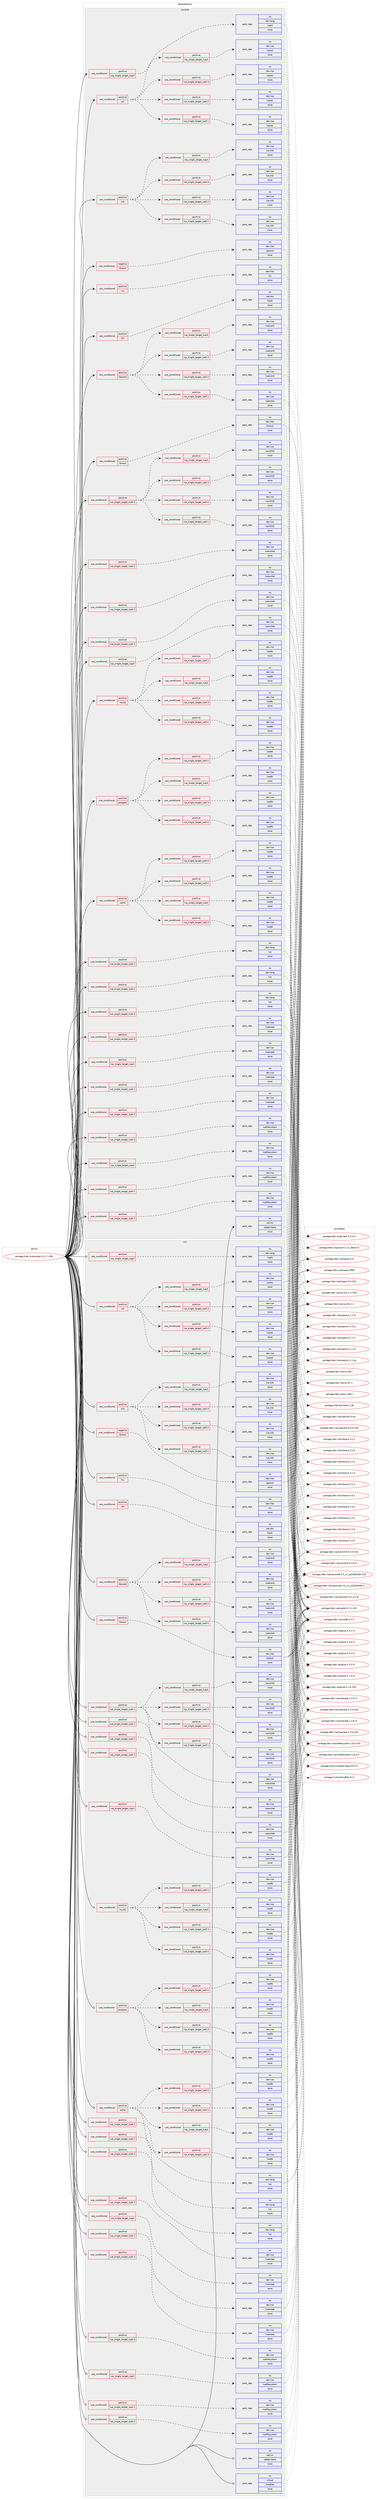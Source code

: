 digraph prolog {

# *************
# Graph options
# *************

newrank=true;
concentrate=true;
compound=true;
graph [rankdir=LR,fontname=Helvetica,fontsize=10,ranksep=1.5];#, ranksep=2.5, nodesep=0.2];
edge  [arrowhead=vee];
node  [fontname=Helvetica,fontsize=10];

# **********
# The ebuild
# **********

subgraph cluster_leftcol {
color=gray;
rank=same;
label=<<i>ebuild</i>>;
id [label="portage://net-im/prosody-0.11.7-r100", color=red, width=4, href="../net-im/prosody-0.11.7-r100.svg"];
}

# ****************
# The dependencies
# ****************

subgraph cluster_midcol {
color=gray;
label=<<i>dependencies</i>>;
subgraph cluster_compile {
fillcolor="#eeeeee";
style=filled;
label=<<i>compile</i>>;
subgraph cond3381 {
dependency11894 [label=<<TABLE BORDER="0" CELLBORDER="1" CELLSPACING="0" CELLPADDING="4"><TR><TD ROWSPAN="3" CELLPADDING="10">use_conditional</TD></TR><TR><TD>negative</TD></TR><TR><TD>libressl</TD></TR></TABLE>>, shape=none, color=red];
subgraph pack8394 {
dependency11895 [label=<<TABLE BORDER="0" CELLBORDER="1" CELLSPACING="0" CELLPADDING="4" WIDTH="220"><TR><TD ROWSPAN="6" CELLPADDING="30">pack_dep</TD></TR><TR><TD WIDTH="110">no</TD></TR><TR><TD>dev-libs</TD></TR><TR><TD>openssl</TD></TR><TR><TD>none</TD></TR><TR><TD></TD></TR></TABLE>>, shape=none, color=blue];
}
dependency11894:e -> dependency11895:w [weight=20,style="dashed",arrowhead="vee"];
}
id:e -> dependency11894:w [weight=20,style="solid",arrowhead="vee"];
subgraph cond3382 {
dependency11896 [label=<<TABLE BORDER="0" CELLBORDER="1" CELLSPACING="0" CELLPADDING="4"><TR><TD ROWSPAN="3" CELLPADDING="10">use_conditional</TD></TR><TR><TD>positive</TD></TR><TR><TD>icu</TD></TR></TABLE>>, shape=none, color=red];
subgraph pack8395 {
dependency11897 [label=<<TABLE BORDER="0" CELLBORDER="1" CELLSPACING="0" CELLPADDING="4" WIDTH="220"><TR><TD ROWSPAN="6" CELLPADDING="30">pack_dep</TD></TR><TR><TD WIDTH="110">no</TD></TR><TR><TD>dev-libs</TD></TR><TR><TD>icu</TD></TR><TR><TD>none</TD></TR><TR><TD></TD></TR></TABLE>>, shape=none, color=blue];
}
dependency11896:e -> dependency11897:w [weight=20,style="dashed",arrowhead="vee"];
}
id:e -> dependency11896:w [weight=20,style="solid",arrowhead="vee"];
subgraph cond3383 {
dependency11898 [label=<<TABLE BORDER="0" CELLBORDER="1" CELLSPACING="0" CELLPADDING="4"><TR><TD ROWSPAN="3" CELLPADDING="10">use_conditional</TD></TR><TR><TD>positive</TD></TR><TR><TD>idn</TD></TR></TABLE>>, shape=none, color=red];
subgraph pack8396 {
dependency11899 [label=<<TABLE BORDER="0" CELLBORDER="1" CELLSPACING="0" CELLPADDING="4" WIDTH="220"><TR><TD ROWSPAN="6" CELLPADDING="30">pack_dep</TD></TR><TR><TD WIDTH="110">no</TD></TR><TR><TD>net-dns</TD></TR><TR><TD>libidn</TD></TR><TR><TD>none</TD></TR><TR><TD></TD></TR></TABLE>>, shape=none, color=blue];
}
dependency11898:e -> dependency11899:w [weight=20,style="dashed",arrowhead="vee"];
}
id:e -> dependency11898:w [weight=20,style="solid",arrowhead="vee"];
subgraph cond3384 {
dependency11900 [label=<<TABLE BORDER="0" CELLBORDER="1" CELLSPACING="0" CELLPADDING="4"><TR><TD ROWSPAN="3" CELLPADDING="10">use_conditional</TD></TR><TR><TD>positive</TD></TR><TR><TD>libevent</TD></TR></TABLE>>, shape=none, color=red];
subgraph cond3385 {
dependency11901 [label=<<TABLE BORDER="0" CELLBORDER="1" CELLSPACING="0" CELLPADDING="4"><TR><TD ROWSPAN="3" CELLPADDING="10">use_conditional</TD></TR><TR><TD>positive</TD></TR><TR><TD>lua_single_target_luajit</TD></TR></TABLE>>, shape=none, color=red];
subgraph pack8397 {
dependency11902 [label=<<TABLE BORDER="0" CELLBORDER="1" CELLSPACING="0" CELLPADDING="4" WIDTH="220"><TR><TD ROWSPAN="6" CELLPADDING="30">pack_dep</TD></TR><TR><TD WIDTH="110">no</TD></TR><TR><TD>dev-lua</TD></TR><TR><TD>luaevent</TD></TR><TR><TD>none</TD></TR><TR><TD></TD></TR></TABLE>>, shape=none, color=blue];
}
dependency11901:e -> dependency11902:w [weight=20,style="dashed",arrowhead="vee"];
}
dependency11900:e -> dependency11901:w [weight=20,style="dashed",arrowhead="vee"];
subgraph cond3386 {
dependency11903 [label=<<TABLE BORDER="0" CELLBORDER="1" CELLSPACING="0" CELLPADDING="4"><TR><TD ROWSPAN="3" CELLPADDING="10">use_conditional</TD></TR><TR><TD>positive</TD></TR><TR><TD>lua_single_target_lua5-1</TD></TR></TABLE>>, shape=none, color=red];
subgraph pack8398 {
dependency11904 [label=<<TABLE BORDER="0" CELLBORDER="1" CELLSPACING="0" CELLPADDING="4" WIDTH="220"><TR><TD ROWSPAN="6" CELLPADDING="30">pack_dep</TD></TR><TR><TD WIDTH="110">no</TD></TR><TR><TD>dev-lua</TD></TR><TR><TD>luaevent</TD></TR><TR><TD>none</TD></TR><TR><TD></TD></TR></TABLE>>, shape=none, color=blue];
}
dependency11903:e -> dependency11904:w [weight=20,style="dashed",arrowhead="vee"];
}
dependency11900:e -> dependency11903:w [weight=20,style="dashed",arrowhead="vee"];
subgraph cond3387 {
dependency11905 [label=<<TABLE BORDER="0" CELLBORDER="1" CELLSPACING="0" CELLPADDING="4"><TR><TD ROWSPAN="3" CELLPADDING="10">use_conditional</TD></TR><TR><TD>positive</TD></TR><TR><TD>lua_single_target_lua5-2</TD></TR></TABLE>>, shape=none, color=red];
subgraph pack8399 {
dependency11906 [label=<<TABLE BORDER="0" CELLBORDER="1" CELLSPACING="0" CELLPADDING="4" WIDTH="220"><TR><TD ROWSPAN="6" CELLPADDING="30">pack_dep</TD></TR><TR><TD WIDTH="110">no</TD></TR><TR><TD>dev-lua</TD></TR><TR><TD>luaevent</TD></TR><TR><TD>none</TD></TR><TR><TD></TD></TR></TABLE>>, shape=none, color=blue];
}
dependency11905:e -> dependency11906:w [weight=20,style="dashed",arrowhead="vee"];
}
dependency11900:e -> dependency11905:w [weight=20,style="dashed",arrowhead="vee"];
subgraph cond3388 {
dependency11907 [label=<<TABLE BORDER="0" CELLBORDER="1" CELLSPACING="0" CELLPADDING="4"><TR><TD ROWSPAN="3" CELLPADDING="10">use_conditional</TD></TR><TR><TD>positive</TD></TR><TR><TD>lua_single_target_lua5-3</TD></TR></TABLE>>, shape=none, color=red];
subgraph pack8400 {
dependency11908 [label=<<TABLE BORDER="0" CELLBORDER="1" CELLSPACING="0" CELLPADDING="4" WIDTH="220"><TR><TD ROWSPAN="6" CELLPADDING="30">pack_dep</TD></TR><TR><TD WIDTH="110">no</TD></TR><TR><TD>dev-lua</TD></TR><TR><TD>luaevent</TD></TR><TR><TD>none</TD></TR><TR><TD></TD></TR></TABLE>>, shape=none, color=blue];
}
dependency11907:e -> dependency11908:w [weight=20,style="dashed",arrowhead="vee"];
}
dependency11900:e -> dependency11907:w [weight=20,style="dashed",arrowhead="vee"];
}
id:e -> dependency11900:w [weight=20,style="solid",arrowhead="vee"];
subgraph cond3389 {
dependency11909 [label=<<TABLE BORDER="0" CELLBORDER="1" CELLSPACING="0" CELLPADDING="4"><TR><TD ROWSPAN="3" CELLPADDING="10">use_conditional</TD></TR><TR><TD>positive</TD></TR><TR><TD>libressl</TD></TR></TABLE>>, shape=none, color=red];
subgraph pack8401 {
dependency11910 [label=<<TABLE BORDER="0" CELLBORDER="1" CELLSPACING="0" CELLPADDING="4" WIDTH="220"><TR><TD ROWSPAN="6" CELLPADDING="30">pack_dep</TD></TR><TR><TD WIDTH="110">no</TD></TR><TR><TD>dev-libs</TD></TR><TR><TD>libressl</TD></TR><TR><TD>none</TD></TR><TR><TD></TD></TR></TABLE>>, shape=none, color=blue];
}
dependency11909:e -> dependency11910:w [weight=20,style="dashed",arrowhead="vee"];
}
id:e -> dependency11909:w [weight=20,style="solid",arrowhead="vee"];
subgraph cond3390 {
dependency11911 [label=<<TABLE BORDER="0" CELLBORDER="1" CELLSPACING="0" CELLPADDING="4"><TR><TD ROWSPAN="3" CELLPADDING="10">use_conditional</TD></TR><TR><TD>positive</TD></TR><TR><TD>lua_single_target_lua5-1</TD></TR></TABLE>>, shape=none, color=red];
subgraph cond3391 {
dependency11912 [label=<<TABLE BORDER="0" CELLBORDER="1" CELLSPACING="0" CELLPADDING="4"><TR><TD ROWSPAN="3" CELLPADDING="10">use_conditional</TD></TR><TR><TD>positive</TD></TR><TR><TD>lua_single_target_luajit</TD></TR></TABLE>>, shape=none, color=red];
subgraph pack8402 {
dependency11913 [label=<<TABLE BORDER="0" CELLBORDER="1" CELLSPACING="0" CELLPADDING="4" WIDTH="220"><TR><TD ROWSPAN="6" CELLPADDING="30">pack_dep</TD></TR><TR><TD WIDTH="110">no</TD></TR><TR><TD>dev-lua</TD></TR><TR><TD>lua-bit32</TD></TR><TR><TD>none</TD></TR><TR><TD></TD></TR></TABLE>>, shape=none, color=blue];
}
dependency11912:e -> dependency11913:w [weight=20,style="dashed",arrowhead="vee"];
}
dependency11911:e -> dependency11912:w [weight=20,style="dashed",arrowhead="vee"];
subgraph cond3392 {
dependency11914 [label=<<TABLE BORDER="0" CELLBORDER="1" CELLSPACING="0" CELLPADDING="4"><TR><TD ROWSPAN="3" CELLPADDING="10">use_conditional</TD></TR><TR><TD>positive</TD></TR><TR><TD>lua_single_target_lua5-1</TD></TR></TABLE>>, shape=none, color=red];
subgraph pack8403 {
dependency11915 [label=<<TABLE BORDER="0" CELLBORDER="1" CELLSPACING="0" CELLPADDING="4" WIDTH="220"><TR><TD ROWSPAN="6" CELLPADDING="30">pack_dep</TD></TR><TR><TD WIDTH="110">no</TD></TR><TR><TD>dev-lua</TD></TR><TR><TD>lua-bit32</TD></TR><TR><TD>none</TD></TR><TR><TD></TD></TR></TABLE>>, shape=none, color=blue];
}
dependency11914:e -> dependency11915:w [weight=20,style="dashed",arrowhead="vee"];
}
dependency11911:e -> dependency11914:w [weight=20,style="dashed",arrowhead="vee"];
subgraph cond3393 {
dependency11916 [label=<<TABLE BORDER="0" CELLBORDER="1" CELLSPACING="0" CELLPADDING="4"><TR><TD ROWSPAN="3" CELLPADDING="10">use_conditional</TD></TR><TR><TD>positive</TD></TR><TR><TD>lua_single_target_lua5-2</TD></TR></TABLE>>, shape=none, color=red];
subgraph pack8404 {
dependency11917 [label=<<TABLE BORDER="0" CELLBORDER="1" CELLSPACING="0" CELLPADDING="4" WIDTH="220"><TR><TD ROWSPAN="6" CELLPADDING="30">pack_dep</TD></TR><TR><TD WIDTH="110">no</TD></TR><TR><TD>dev-lua</TD></TR><TR><TD>lua-bit32</TD></TR><TR><TD>none</TD></TR><TR><TD></TD></TR></TABLE>>, shape=none, color=blue];
}
dependency11916:e -> dependency11917:w [weight=20,style="dashed",arrowhead="vee"];
}
dependency11911:e -> dependency11916:w [weight=20,style="dashed",arrowhead="vee"];
subgraph cond3394 {
dependency11918 [label=<<TABLE BORDER="0" CELLBORDER="1" CELLSPACING="0" CELLPADDING="4"><TR><TD ROWSPAN="3" CELLPADDING="10">use_conditional</TD></TR><TR><TD>positive</TD></TR><TR><TD>lua_single_target_lua5-3</TD></TR></TABLE>>, shape=none, color=red];
subgraph pack8405 {
dependency11919 [label=<<TABLE BORDER="0" CELLBORDER="1" CELLSPACING="0" CELLPADDING="4" WIDTH="220"><TR><TD ROWSPAN="6" CELLPADDING="30">pack_dep</TD></TR><TR><TD WIDTH="110">no</TD></TR><TR><TD>dev-lua</TD></TR><TR><TD>lua-bit32</TD></TR><TR><TD>none</TD></TR><TR><TD></TD></TR></TABLE>>, shape=none, color=blue];
}
dependency11918:e -> dependency11919:w [weight=20,style="dashed",arrowhead="vee"];
}
dependency11911:e -> dependency11918:w [weight=20,style="dashed",arrowhead="vee"];
}
id:e -> dependency11911:w [weight=20,style="solid",arrowhead="vee"];
subgraph cond3395 {
dependency11920 [label=<<TABLE BORDER="0" CELLBORDER="1" CELLSPACING="0" CELLPADDING="4"><TR><TD ROWSPAN="3" CELLPADDING="10">use_conditional</TD></TR><TR><TD>positive</TD></TR><TR><TD>lua_single_target_lua5-1</TD></TR></TABLE>>, shape=none, color=red];
subgraph pack8406 {
dependency11921 [label=<<TABLE BORDER="0" CELLBORDER="1" CELLSPACING="0" CELLPADDING="4" WIDTH="220"><TR><TD ROWSPAN="6" CELLPADDING="30">pack_dep</TD></TR><TR><TD WIDTH="110">no</TD></TR><TR><TD>dev-lang</TD></TR><TR><TD>lua</TD></TR><TR><TD>none</TD></TR><TR><TD></TD></TR></TABLE>>, shape=none, color=blue];
}
dependency11920:e -> dependency11921:w [weight=20,style="dashed",arrowhead="vee"];
}
id:e -> dependency11920:w [weight=20,style="solid",arrowhead="vee"];
subgraph cond3396 {
dependency11922 [label=<<TABLE BORDER="0" CELLBORDER="1" CELLSPACING="0" CELLPADDING="4"><TR><TD ROWSPAN="3" CELLPADDING="10">use_conditional</TD></TR><TR><TD>positive</TD></TR><TR><TD>lua_single_target_lua5-1</TD></TR></TABLE>>, shape=none, color=red];
subgraph pack8407 {
dependency11923 [label=<<TABLE BORDER="0" CELLBORDER="1" CELLSPACING="0" CELLPADDING="4" WIDTH="220"><TR><TD ROWSPAN="6" CELLPADDING="30">pack_dep</TD></TR><TR><TD WIDTH="110">no</TD></TR><TR><TD>dev-lua</TD></TR><TR><TD>luaexpat</TD></TR><TR><TD>none</TD></TR><TR><TD></TD></TR></TABLE>>, shape=none, color=blue];
}
dependency11922:e -> dependency11923:w [weight=20,style="dashed",arrowhead="vee"];
}
id:e -> dependency11922:w [weight=20,style="solid",arrowhead="vee"];
subgraph cond3397 {
dependency11924 [label=<<TABLE BORDER="0" CELLBORDER="1" CELLSPACING="0" CELLPADDING="4"><TR><TD ROWSPAN="3" CELLPADDING="10">use_conditional</TD></TR><TR><TD>positive</TD></TR><TR><TD>lua_single_target_lua5-1</TD></TR></TABLE>>, shape=none, color=red];
subgraph pack8408 {
dependency11925 [label=<<TABLE BORDER="0" CELLBORDER="1" CELLSPACING="0" CELLPADDING="4" WIDTH="220"><TR><TD ROWSPAN="6" CELLPADDING="30">pack_dep</TD></TR><TR><TD WIDTH="110">no</TD></TR><TR><TD>dev-lua</TD></TR><TR><TD>luafilesystem</TD></TR><TR><TD>none</TD></TR><TR><TD></TD></TR></TABLE>>, shape=none, color=blue];
}
dependency11924:e -> dependency11925:w [weight=20,style="dashed",arrowhead="vee"];
}
id:e -> dependency11924:w [weight=20,style="solid",arrowhead="vee"];
subgraph cond3398 {
dependency11926 [label=<<TABLE BORDER="0" CELLBORDER="1" CELLSPACING="0" CELLPADDING="4"><TR><TD ROWSPAN="3" CELLPADDING="10">use_conditional</TD></TR><TR><TD>positive</TD></TR><TR><TD>lua_single_target_lua5-1</TD></TR></TABLE>>, shape=none, color=red];
subgraph pack8409 {
dependency11927 [label=<<TABLE BORDER="0" CELLBORDER="1" CELLSPACING="0" CELLPADDING="4" WIDTH="220"><TR><TD ROWSPAN="6" CELLPADDING="30">pack_dep</TD></TR><TR><TD WIDTH="110">no</TD></TR><TR><TD>dev-lua</TD></TR><TR><TD>luasocket</TD></TR><TR><TD>none</TD></TR><TR><TD></TD></TR></TABLE>>, shape=none, color=blue];
}
dependency11926:e -> dependency11927:w [weight=20,style="dashed",arrowhead="vee"];
}
id:e -> dependency11926:w [weight=20,style="solid",arrowhead="vee"];
subgraph cond3399 {
dependency11928 [label=<<TABLE BORDER="0" CELLBORDER="1" CELLSPACING="0" CELLPADDING="4"><TR><TD ROWSPAN="3" CELLPADDING="10">use_conditional</TD></TR><TR><TD>positive</TD></TR><TR><TD>lua_single_target_lua5-2</TD></TR></TABLE>>, shape=none, color=red];
subgraph pack8410 {
dependency11929 [label=<<TABLE BORDER="0" CELLBORDER="1" CELLSPACING="0" CELLPADDING="4" WIDTH="220"><TR><TD ROWSPAN="6" CELLPADDING="30">pack_dep</TD></TR><TR><TD WIDTH="110">no</TD></TR><TR><TD>dev-lang</TD></TR><TR><TD>lua</TD></TR><TR><TD>none</TD></TR><TR><TD></TD></TR></TABLE>>, shape=none, color=blue];
}
dependency11928:e -> dependency11929:w [weight=20,style="dashed",arrowhead="vee"];
}
id:e -> dependency11928:w [weight=20,style="solid",arrowhead="vee"];
subgraph cond3400 {
dependency11930 [label=<<TABLE BORDER="0" CELLBORDER="1" CELLSPACING="0" CELLPADDING="4"><TR><TD ROWSPAN="3" CELLPADDING="10">use_conditional</TD></TR><TR><TD>positive</TD></TR><TR><TD>lua_single_target_lua5-2</TD></TR></TABLE>>, shape=none, color=red];
subgraph pack8411 {
dependency11931 [label=<<TABLE BORDER="0" CELLBORDER="1" CELLSPACING="0" CELLPADDING="4" WIDTH="220"><TR><TD ROWSPAN="6" CELLPADDING="30">pack_dep</TD></TR><TR><TD WIDTH="110">no</TD></TR><TR><TD>dev-lua</TD></TR><TR><TD>luaexpat</TD></TR><TR><TD>none</TD></TR><TR><TD></TD></TR></TABLE>>, shape=none, color=blue];
}
dependency11930:e -> dependency11931:w [weight=20,style="dashed",arrowhead="vee"];
}
id:e -> dependency11930:w [weight=20,style="solid",arrowhead="vee"];
subgraph cond3401 {
dependency11932 [label=<<TABLE BORDER="0" CELLBORDER="1" CELLSPACING="0" CELLPADDING="4"><TR><TD ROWSPAN="3" CELLPADDING="10">use_conditional</TD></TR><TR><TD>positive</TD></TR><TR><TD>lua_single_target_lua5-2</TD></TR></TABLE>>, shape=none, color=red];
subgraph pack8412 {
dependency11933 [label=<<TABLE BORDER="0" CELLBORDER="1" CELLSPACING="0" CELLPADDING="4" WIDTH="220"><TR><TD ROWSPAN="6" CELLPADDING="30">pack_dep</TD></TR><TR><TD WIDTH="110">no</TD></TR><TR><TD>dev-lua</TD></TR><TR><TD>luafilesystem</TD></TR><TR><TD>none</TD></TR><TR><TD></TD></TR></TABLE>>, shape=none, color=blue];
}
dependency11932:e -> dependency11933:w [weight=20,style="dashed",arrowhead="vee"];
}
id:e -> dependency11932:w [weight=20,style="solid",arrowhead="vee"];
subgraph cond3402 {
dependency11934 [label=<<TABLE BORDER="0" CELLBORDER="1" CELLSPACING="0" CELLPADDING="4"><TR><TD ROWSPAN="3" CELLPADDING="10">use_conditional</TD></TR><TR><TD>positive</TD></TR><TR><TD>lua_single_target_lua5-2</TD></TR></TABLE>>, shape=none, color=red];
subgraph pack8413 {
dependency11935 [label=<<TABLE BORDER="0" CELLBORDER="1" CELLSPACING="0" CELLPADDING="4" WIDTH="220"><TR><TD ROWSPAN="6" CELLPADDING="30">pack_dep</TD></TR><TR><TD WIDTH="110">no</TD></TR><TR><TD>dev-lua</TD></TR><TR><TD>luasocket</TD></TR><TR><TD>none</TD></TR><TR><TD></TD></TR></TABLE>>, shape=none, color=blue];
}
dependency11934:e -> dependency11935:w [weight=20,style="dashed",arrowhead="vee"];
}
id:e -> dependency11934:w [weight=20,style="solid",arrowhead="vee"];
subgraph cond3403 {
dependency11936 [label=<<TABLE BORDER="0" CELLBORDER="1" CELLSPACING="0" CELLPADDING="4"><TR><TD ROWSPAN="3" CELLPADDING="10">use_conditional</TD></TR><TR><TD>positive</TD></TR><TR><TD>lua_single_target_lua5-3</TD></TR></TABLE>>, shape=none, color=red];
subgraph pack8414 {
dependency11937 [label=<<TABLE BORDER="0" CELLBORDER="1" CELLSPACING="0" CELLPADDING="4" WIDTH="220"><TR><TD ROWSPAN="6" CELLPADDING="30">pack_dep</TD></TR><TR><TD WIDTH="110">no</TD></TR><TR><TD>dev-lang</TD></TR><TR><TD>lua</TD></TR><TR><TD>none</TD></TR><TR><TD></TD></TR></TABLE>>, shape=none, color=blue];
}
dependency11936:e -> dependency11937:w [weight=20,style="dashed",arrowhead="vee"];
}
id:e -> dependency11936:w [weight=20,style="solid",arrowhead="vee"];
subgraph cond3404 {
dependency11938 [label=<<TABLE BORDER="0" CELLBORDER="1" CELLSPACING="0" CELLPADDING="4"><TR><TD ROWSPAN="3" CELLPADDING="10">use_conditional</TD></TR><TR><TD>positive</TD></TR><TR><TD>lua_single_target_lua5-3</TD></TR></TABLE>>, shape=none, color=red];
subgraph pack8415 {
dependency11939 [label=<<TABLE BORDER="0" CELLBORDER="1" CELLSPACING="0" CELLPADDING="4" WIDTH="220"><TR><TD ROWSPAN="6" CELLPADDING="30">pack_dep</TD></TR><TR><TD WIDTH="110">no</TD></TR><TR><TD>dev-lua</TD></TR><TR><TD>luaexpat</TD></TR><TR><TD>none</TD></TR><TR><TD></TD></TR></TABLE>>, shape=none, color=blue];
}
dependency11938:e -> dependency11939:w [weight=20,style="dashed",arrowhead="vee"];
}
id:e -> dependency11938:w [weight=20,style="solid",arrowhead="vee"];
subgraph cond3405 {
dependency11940 [label=<<TABLE BORDER="0" CELLBORDER="1" CELLSPACING="0" CELLPADDING="4"><TR><TD ROWSPAN="3" CELLPADDING="10">use_conditional</TD></TR><TR><TD>positive</TD></TR><TR><TD>lua_single_target_lua5-3</TD></TR></TABLE>>, shape=none, color=red];
subgraph pack8416 {
dependency11941 [label=<<TABLE BORDER="0" CELLBORDER="1" CELLSPACING="0" CELLPADDING="4" WIDTH="220"><TR><TD ROWSPAN="6" CELLPADDING="30">pack_dep</TD></TR><TR><TD WIDTH="110">no</TD></TR><TR><TD>dev-lua</TD></TR><TR><TD>luafilesystem</TD></TR><TR><TD>none</TD></TR><TR><TD></TD></TR></TABLE>>, shape=none, color=blue];
}
dependency11940:e -> dependency11941:w [weight=20,style="dashed",arrowhead="vee"];
}
id:e -> dependency11940:w [weight=20,style="solid",arrowhead="vee"];
subgraph cond3406 {
dependency11942 [label=<<TABLE BORDER="0" CELLBORDER="1" CELLSPACING="0" CELLPADDING="4"><TR><TD ROWSPAN="3" CELLPADDING="10">use_conditional</TD></TR><TR><TD>positive</TD></TR><TR><TD>lua_single_target_lua5-3</TD></TR></TABLE>>, shape=none, color=red];
subgraph pack8417 {
dependency11943 [label=<<TABLE BORDER="0" CELLBORDER="1" CELLSPACING="0" CELLPADDING="4" WIDTH="220"><TR><TD ROWSPAN="6" CELLPADDING="30">pack_dep</TD></TR><TR><TD WIDTH="110">no</TD></TR><TR><TD>dev-lua</TD></TR><TR><TD>luasocket</TD></TR><TR><TD>none</TD></TR><TR><TD></TD></TR></TABLE>>, shape=none, color=blue];
}
dependency11942:e -> dependency11943:w [weight=20,style="dashed",arrowhead="vee"];
}
id:e -> dependency11942:w [weight=20,style="solid",arrowhead="vee"];
subgraph cond3407 {
dependency11944 [label=<<TABLE BORDER="0" CELLBORDER="1" CELLSPACING="0" CELLPADDING="4"><TR><TD ROWSPAN="3" CELLPADDING="10">use_conditional</TD></TR><TR><TD>positive</TD></TR><TR><TD>lua_single_target_luajit</TD></TR></TABLE>>, shape=none, color=red];
subgraph pack8418 {
dependency11945 [label=<<TABLE BORDER="0" CELLBORDER="1" CELLSPACING="0" CELLPADDING="4" WIDTH="220"><TR><TD ROWSPAN="6" CELLPADDING="30">pack_dep</TD></TR><TR><TD WIDTH="110">no</TD></TR><TR><TD>dev-lang</TD></TR><TR><TD>luajit</TD></TR><TR><TD>none</TD></TR><TR><TD></TD></TR></TABLE>>, shape=none, color=blue];
}
dependency11944:e -> dependency11945:w [weight=20,style="dashed",arrowhead="vee"];
}
id:e -> dependency11944:w [weight=20,style="solid",arrowhead="vee"];
subgraph cond3408 {
dependency11946 [label=<<TABLE BORDER="0" CELLBORDER="1" CELLSPACING="0" CELLPADDING="4"><TR><TD ROWSPAN="3" CELLPADDING="10">use_conditional</TD></TR><TR><TD>positive</TD></TR><TR><TD>lua_single_target_luajit</TD></TR></TABLE>>, shape=none, color=red];
subgraph pack8419 {
dependency11947 [label=<<TABLE BORDER="0" CELLBORDER="1" CELLSPACING="0" CELLPADDING="4" WIDTH="220"><TR><TD ROWSPAN="6" CELLPADDING="30">pack_dep</TD></TR><TR><TD WIDTH="110">no</TD></TR><TR><TD>dev-lua</TD></TR><TR><TD>luaexpat</TD></TR><TR><TD>none</TD></TR><TR><TD></TD></TR></TABLE>>, shape=none, color=blue];
}
dependency11946:e -> dependency11947:w [weight=20,style="dashed",arrowhead="vee"];
}
id:e -> dependency11946:w [weight=20,style="solid",arrowhead="vee"];
subgraph cond3409 {
dependency11948 [label=<<TABLE BORDER="0" CELLBORDER="1" CELLSPACING="0" CELLPADDING="4"><TR><TD ROWSPAN="3" CELLPADDING="10">use_conditional</TD></TR><TR><TD>positive</TD></TR><TR><TD>lua_single_target_luajit</TD></TR></TABLE>>, shape=none, color=red];
subgraph pack8420 {
dependency11949 [label=<<TABLE BORDER="0" CELLBORDER="1" CELLSPACING="0" CELLPADDING="4" WIDTH="220"><TR><TD ROWSPAN="6" CELLPADDING="30">pack_dep</TD></TR><TR><TD WIDTH="110">no</TD></TR><TR><TD>dev-lua</TD></TR><TR><TD>luafilesystem</TD></TR><TR><TD>none</TD></TR><TR><TD></TD></TR></TABLE>>, shape=none, color=blue];
}
dependency11948:e -> dependency11949:w [weight=20,style="dashed",arrowhead="vee"];
}
id:e -> dependency11948:w [weight=20,style="solid",arrowhead="vee"];
subgraph cond3410 {
dependency11950 [label=<<TABLE BORDER="0" CELLBORDER="1" CELLSPACING="0" CELLPADDING="4"><TR><TD ROWSPAN="3" CELLPADDING="10">use_conditional</TD></TR><TR><TD>positive</TD></TR><TR><TD>lua_single_target_luajit</TD></TR></TABLE>>, shape=none, color=red];
subgraph pack8421 {
dependency11951 [label=<<TABLE BORDER="0" CELLBORDER="1" CELLSPACING="0" CELLPADDING="4" WIDTH="220"><TR><TD ROWSPAN="6" CELLPADDING="30">pack_dep</TD></TR><TR><TD WIDTH="110">no</TD></TR><TR><TD>dev-lua</TD></TR><TR><TD>luasocket</TD></TR><TR><TD>none</TD></TR><TR><TD></TD></TR></TABLE>>, shape=none, color=blue];
}
dependency11950:e -> dependency11951:w [weight=20,style="dashed",arrowhead="vee"];
}
id:e -> dependency11950:w [weight=20,style="solid",arrowhead="vee"];
subgraph cond3411 {
dependency11952 [label=<<TABLE BORDER="0" CELLBORDER="1" CELLSPACING="0" CELLPADDING="4"><TR><TD ROWSPAN="3" CELLPADDING="10">use_conditional</TD></TR><TR><TD>positive</TD></TR><TR><TD>mysql</TD></TR></TABLE>>, shape=none, color=red];
subgraph cond3412 {
dependency11953 [label=<<TABLE BORDER="0" CELLBORDER="1" CELLSPACING="0" CELLPADDING="4"><TR><TD ROWSPAN="3" CELLPADDING="10">use_conditional</TD></TR><TR><TD>positive</TD></TR><TR><TD>lua_single_target_luajit</TD></TR></TABLE>>, shape=none, color=red];
subgraph pack8422 {
dependency11954 [label=<<TABLE BORDER="0" CELLBORDER="1" CELLSPACING="0" CELLPADDING="4" WIDTH="220"><TR><TD ROWSPAN="6" CELLPADDING="30">pack_dep</TD></TR><TR><TD WIDTH="110">no</TD></TR><TR><TD>dev-lua</TD></TR><TR><TD>luadbi</TD></TR><TR><TD>none</TD></TR><TR><TD></TD></TR></TABLE>>, shape=none, color=blue];
}
dependency11953:e -> dependency11954:w [weight=20,style="dashed",arrowhead="vee"];
}
dependency11952:e -> dependency11953:w [weight=20,style="dashed",arrowhead="vee"];
subgraph cond3413 {
dependency11955 [label=<<TABLE BORDER="0" CELLBORDER="1" CELLSPACING="0" CELLPADDING="4"><TR><TD ROWSPAN="3" CELLPADDING="10">use_conditional</TD></TR><TR><TD>positive</TD></TR><TR><TD>lua_single_target_lua5-1</TD></TR></TABLE>>, shape=none, color=red];
subgraph pack8423 {
dependency11956 [label=<<TABLE BORDER="0" CELLBORDER="1" CELLSPACING="0" CELLPADDING="4" WIDTH="220"><TR><TD ROWSPAN="6" CELLPADDING="30">pack_dep</TD></TR><TR><TD WIDTH="110">no</TD></TR><TR><TD>dev-lua</TD></TR><TR><TD>luadbi</TD></TR><TR><TD>none</TD></TR><TR><TD></TD></TR></TABLE>>, shape=none, color=blue];
}
dependency11955:e -> dependency11956:w [weight=20,style="dashed",arrowhead="vee"];
}
dependency11952:e -> dependency11955:w [weight=20,style="dashed",arrowhead="vee"];
subgraph cond3414 {
dependency11957 [label=<<TABLE BORDER="0" CELLBORDER="1" CELLSPACING="0" CELLPADDING="4"><TR><TD ROWSPAN="3" CELLPADDING="10">use_conditional</TD></TR><TR><TD>positive</TD></TR><TR><TD>lua_single_target_lua5-2</TD></TR></TABLE>>, shape=none, color=red];
subgraph pack8424 {
dependency11958 [label=<<TABLE BORDER="0" CELLBORDER="1" CELLSPACING="0" CELLPADDING="4" WIDTH="220"><TR><TD ROWSPAN="6" CELLPADDING="30">pack_dep</TD></TR><TR><TD WIDTH="110">no</TD></TR><TR><TD>dev-lua</TD></TR><TR><TD>luadbi</TD></TR><TR><TD>none</TD></TR><TR><TD></TD></TR></TABLE>>, shape=none, color=blue];
}
dependency11957:e -> dependency11958:w [weight=20,style="dashed",arrowhead="vee"];
}
dependency11952:e -> dependency11957:w [weight=20,style="dashed",arrowhead="vee"];
subgraph cond3415 {
dependency11959 [label=<<TABLE BORDER="0" CELLBORDER="1" CELLSPACING="0" CELLPADDING="4"><TR><TD ROWSPAN="3" CELLPADDING="10">use_conditional</TD></TR><TR><TD>positive</TD></TR><TR><TD>lua_single_target_lua5-3</TD></TR></TABLE>>, shape=none, color=red];
subgraph pack8425 {
dependency11960 [label=<<TABLE BORDER="0" CELLBORDER="1" CELLSPACING="0" CELLPADDING="4" WIDTH="220"><TR><TD ROWSPAN="6" CELLPADDING="30">pack_dep</TD></TR><TR><TD WIDTH="110">no</TD></TR><TR><TD>dev-lua</TD></TR><TR><TD>luadbi</TD></TR><TR><TD>none</TD></TR><TR><TD></TD></TR></TABLE>>, shape=none, color=blue];
}
dependency11959:e -> dependency11960:w [weight=20,style="dashed",arrowhead="vee"];
}
dependency11952:e -> dependency11959:w [weight=20,style="dashed",arrowhead="vee"];
}
id:e -> dependency11952:w [weight=20,style="solid",arrowhead="vee"];
subgraph cond3416 {
dependency11961 [label=<<TABLE BORDER="0" CELLBORDER="1" CELLSPACING="0" CELLPADDING="4"><TR><TD ROWSPAN="3" CELLPADDING="10">use_conditional</TD></TR><TR><TD>positive</TD></TR><TR><TD>postgres</TD></TR></TABLE>>, shape=none, color=red];
subgraph cond3417 {
dependency11962 [label=<<TABLE BORDER="0" CELLBORDER="1" CELLSPACING="0" CELLPADDING="4"><TR><TD ROWSPAN="3" CELLPADDING="10">use_conditional</TD></TR><TR><TD>positive</TD></TR><TR><TD>lua_single_target_luajit</TD></TR></TABLE>>, shape=none, color=red];
subgraph pack8426 {
dependency11963 [label=<<TABLE BORDER="0" CELLBORDER="1" CELLSPACING="0" CELLPADDING="4" WIDTH="220"><TR><TD ROWSPAN="6" CELLPADDING="30">pack_dep</TD></TR><TR><TD WIDTH="110">no</TD></TR><TR><TD>dev-lua</TD></TR><TR><TD>luadbi</TD></TR><TR><TD>none</TD></TR><TR><TD></TD></TR></TABLE>>, shape=none, color=blue];
}
dependency11962:e -> dependency11963:w [weight=20,style="dashed",arrowhead="vee"];
}
dependency11961:e -> dependency11962:w [weight=20,style="dashed",arrowhead="vee"];
subgraph cond3418 {
dependency11964 [label=<<TABLE BORDER="0" CELLBORDER="1" CELLSPACING="0" CELLPADDING="4"><TR><TD ROWSPAN="3" CELLPADDING="10">use_conditional</TD></TR><TR><TD>positive</TD></TR><TR><TD>lua_single_target_lua5-1</TD></TR></TABLE>>, shape=none, color=red];
subgraph pack8427 {
dependency11965 [label=<<TABLE BORDER="0" CELLBORDER="1" CELLSPACING="0" CELLPADDING="4" WIDTH="220"><TR><TD ROWSPAN="6" CELLPADDING="30">pack_dep</TD></TR><TR><TD WIDTH="110">no</TD></TR><TR><TD>dev-lua</TD></TR><TR><TD>luadbi</TD></TR><TR><TD>none</TD></TR><TR><TD></TD></TR></TABLE>>, shape=none, color=blue];
}
dependency11964:e -> dependency11965:w [weight=20,style="dashed",arrowhead="vee"];
}
dependency11961:e -> dependency11964:w [weight=20,style="dashed",arrowhead="vee"];
subgraph cond3419 {
dependency11966 [label=<<TABLE BORDER="0" CELLBORDER="1" CELLSPACING="0" CELLPADDING="4"><TR><TD ROWSPAN="3" CELLPADDING="10">use_conditional</TD></TR><TR><TD>positive</TD></TR><TR><TD>lua_single_target_lua5-2</TD></TR></TABLE>>, shape=none, color=red];
subgraph pack8428 {
dependency11967 [label=<<TABLE BORDER="0" CELLBORDER="1" CELLSPACING="0" CELLPADDING="4" WIDTH="220"><TR><TD ROWSPAN="6" CELLPADDING="30">pack_dep</TD></TR><TR><TD WIDTH="110">no</TD></TR><TR><TD>dev-lua</TD></TR><TR><TD>luadbi</TD></TR><TR><TD>none</TD></TR><TR><TD></TD></TR></TABLE>>, shape=none, color=blue];
}
dependency11966:e -> dependency11967:w [weight=20,style="dashed",arrowhead="vee"];
}
dependency11961:e -> dependency11966:w [weight=20,style="dashed",arrowhead="vee"];
subgraph cond3420 {
dependency11968 [label=<<TABLE BORDER="0" CELLBORDER="1" CELLSPACING="0" CELLPADDING="4"><TR><TD ROWSPAN="3" CELLPADDING="10">use_conditional</TD></TR><TR><TD>positive</TD></TR><TR><TD>lua_single_target_lua5-3</TD></TR></TABLE>>, shape=none, color=red];
subgraph pack8429 {
dependency11969 [label=<<TABLE BORDER="0" CELLBORDER="1" CELLSPACING="0" CELLPADDING="4" WIDTH="220"><TR><TD ROWSPAN="6" CELLPADDING="30">pack_dep</TD></TR><TR><TD WIDTH="110">no</TD></TR><TR><TD>dev-lua</TD></TR><TR><TD>luadbi</TD></TR><TR><TD>none</TD></TR><TR><TD></TD></TR></TABLE>>, shape=none, color=blue];
}
dependency11968:e -> dependency11969:w [weight=20,style="dashed",arrowhead="vee"];
}
dependency11961:e -> dependency11968:w [weight=20,style="dashed",arrowhead="vee"];
}
id:e -> dependency11961:w [weight=20,style="solid",arrowhead="vee"];
subgraph cond3421 {
dependency11970 [label=<<TABLE BORDER="0" CELLBORDER="1" CELLSPACING="0" CELLPADDING="4"><TR><TD ROWSPAN="3" CELLPADDING="10">use_conditional</TD></TR><TR><TD>positive</TD></TR><TR><TD>sqlite</TD></TR></TABLE>>, shape=none, color=red];
subgraph cond3422 {
dependency11971 [label=<<TABLE BORDER="0" CELLBORDER="1" CELLSPACING="0" CELLPADDING="4"><TR><TD ROWSPAN="3" CELLPADDING="10">use_conditional</TD></TR><TR><TD>positive</TD></TR><TR><TD>lua_single_target_luajit</TD></TR></TABLE>>, shape=none, color=red];
subgraph pack8430 {
dependency11972 [label=<<TABLE BORDER="0" CELLBORDER="1" CELLSPACING="0" CELLPADDING="4" WIDTH="220"><TR><TD ROWSPAN="6" CELLPADDING="30">pack_dep</TD></TR><TR><TD WIDTH="110">no</TD></TR><TR><TD>dev-lua</TD></TR><TR><TD>luadbi</TD></TR><TR><TD>none</TD></TR><TR><TD></TD></TR></TABLE>>, shape=none, color=blue];
}
dependency11971:e -> dependency11972:w [weight=20,style="dashed",arrowhead="vee"];
}
dependency11970:e -> dependency11971:w [weight=20,style="dashed",arrowhead="vee"];
subgraph cond3423 {
dependency11973 [label=<<TABLE BORDER="0" CELLBORDER="1" CELLSPACING="0" CELLPADDING="4"><TR><TD ROWSPAN="3" CELLPADDING="10">use_conditional</TD></TR><TR><TD>positive</TD></TR><TR><TD>lua_single_target_lua5-1</TD></TR></TABLE>>, shape=none, color=red];
subgraph pack8431 {
dependency11974 [label=<<TABLE BORDER="0" CELLBORDER="1" CELLSPACING="0" CELLPADDING="4" WIDTH="220"><TR><TD ROWSPAN="6" CELLPADDING="30">pack_dep</TD></TR><TR><TD WIDTH="110">no</TD></TR><TR><TD>dev-lua</TD></TR><TR><TD>luadbi</TD></TR><TR><TD>none</TD></TR><TR><TD></TD></TR></TABLE>>, shape=none, color=blue];
}
dependency11973:e -> dependency11974:w [weight=20,style="dashed",arrowhead="vee"];
}
dependency11970:e -> dependency11973:w [weight=20,style="dashed",arrowhead="vee"];
subgraph cond3424 {
dependency11975 [label=<<TABLE BORDER="0" CELLBORDER="1" CELLSPACING="0" CELLPADDING="4"><TR><TD ROWSPAN="3" CELLPADDING="10">use_conditional</TD></TR><TR><TD>positive</TD></TR><TR><TD>lua_single_target_lua5-2</TD></TR></TABLE>>, shape=none, color=red];
subgraph pack8432 {
dependency11976 [label=<<TABLE BORDER="0" CELLBORDER="1" CELLSPACING="0" CELLPADDING="4" WIDTH="220"><TR><TD ROWSPAN="6" CELLPADDING="30">pack_dep</TD></TR><TR><TD WIDTH="110">no</TD></TR><TR><TD>dev-lua</TD></TR><TR><TD>luadbi</TD></TR><TR><TD>none</TD></TR><TR><TD></TD></TR></TABLE>>, shape=none, color=blue];
}
dependency11975:e -> dependency11976:w [weight=20,style="dashed",arrowhead="vee"];
}
dependency11970:e -> dependency11975:w [weight=20,style="dashed",arrowhead="vee"];
subgraph cond3425 {
dependency11977 [label=<<TABLE BORDER="0" CELLBORDER="1" CELLSPACING="0" CELLPADDING="4"><TR><TD ROWSPAN="3" CELLPADDING="10">use_conditional</TD></TR><TR><TD>positive</TD></TR><TR><TD>lua_single_target_lua5-3</TD></TR></TABLE>>, shape=none, color=red];
subgraph pack8433 {
dependency11978 [label=<<TABLE BORDER="0" CELLBORDER="1" CELLSPACING="0" CELLPADDING="4" WIDTH="220"><TR><TD ROWSPAN="6" CELLPADDING="30">pack_dep</TD></TR><TR><TD WIDTH="110">no</TD></TR><TR><TD>dev-lua</TD></TR><TR><TD>luadbi</TD></TR><TR><TD>none</TD></TR><TR><TD></TD></TR></TABLE>>, shape=none, color=blue];
}
dependency11977:e -> dependency11978:w [weight=20,style="dashed",arrowhead="vee"];
}
dependency11970:e -> dependency11977:w [weight=20,style="dashed",arrowhead="vee"];
}
id:e -> dependency11970:w [weight=20,style="solid",arrowhead="vee"];
subgraph cond3426 {
dependency11979 [label=<<TABLE BORDER="0" CELLBORDER="1" CELLSPACING="0" CELLPADDING="4"><TR><TD ROWSPAN="3" CELLPADDING="10">use_conditional</TD></TR><TR><TD>positive</TD></TR><TR><TD>ssl</TD></TR></TABLE>>, shape=none, color=red];
subgraph cond3427 {
dependency11980 [label=<<TABLE BORDER="0" CELLBORDER="1" CELLSPACING="0" CELLPADDING="4"><TR><TD ROWSPAN="3" CELLPADDING="10">use_conditional</TD></TR><TR><TD>positive</TD></TR><TR><TD>lua_single_target_luajit</TD></TR></TABLE>>, shape=none, color=red];
subgraph pack8434 {
dependency11981 [label=<<TABLE BORDER="0" CELLBORDER="1" CELLSPACING="0" CELLPADDING="4" WIDTH="220"><TR><TD ROWSPAN="6" CELLPADDING="30">pack_dep</TD></TR><TR><TD WIDTH="110">no</TD></TR><TR><TD>dev-lua</TD></TR><TR><TD>luasec</TD></TR><TR><TD>none</TD></TR><TR><TD></TD></TR></TABLE>>, shape=none, color=blue];
}
dependency11980:e -> dependency11981:w [weight=20,style="dashed",arrowhead="vee"];
}
dependency11979:e -> dependency11980:w [weight=20,style="dashed",arrowhead="vee"];
subgraph cond3428 {
dependency11982 [label=<<TABLE BORDER="0" CELLBORDER="1" CELLSPACING="0" CELLPADDING="4"><TR><TD ROWSPAN="3" CELLPADDING="10">use_conditional</TD></TR><TR><TD>positive</TD></TR><TR><TD>lua_single_target_lua5-1</TD></TR></TABLE>>, shape=none, color=red];
subgraph pack8435 {
dependency11983 [label=<<TABLE BORDER="0" CELLBORDER="1" CELLSPACING="0" CELLPADDING="4" WIDTH="220"><TR><TD ROWSPAN="6" CELLPADDING="30">pack_dep</TD></TR><TR><TD WIDTH="110">no</TD></TR><TR><TD>dev-lua</TD></TR><TR><TD>luasec</TD></TR><TR><TD>none</TD></TR><TR><TD></TD></TR></TABLE>>, shape=none, color=blue];
}
dependency11982:e -> dependency11983:w [weight=20,style="dashed",arrowhead="vee"];
}
dependency11979:e -> dependency11982:w [weight=20,style="dashed",arrowhead="vee"];
subgraph cond3429 {
dependency11984 [label=<<TABLE BORDER="0" CELLBORDER="1" CELLSPACING="0" CELLPADDING="4"><TR><TD ROWSPAN="3" CELLPADDING="10">use_conditional</TD></TR><TR><TD>positive</TD></TR><TR><TD>lua_single_target_lua5-2</TD></TR></TABLE>>, shape=none, color=red];
subgraph pack8436 {
dependency11985 [label=<<TABLE BORDER="0" CELLBORDER="1" CELLSPACING="0" CELLPADDING="4" WIDTH="220"><TR><TD ROWSPAN="6" CELLPADDING="30">pack_dep</TD></TR><TR><TD WIDTH="110">no</TD></TR><TR><TD>dev-lua</TD></TR><TR><TD>luasec</TD></TR><TR><TD>none</TD></TR><TR><TD></TD></TR></TABLE>>, shape=none, color=blue];
}
dependency11984:e -> dependency11985:w [weight=20,style="dashed",arrowhead="vee"];
}
dependency11979:e -> dependency11984:w [weight=20,style="dashed",arrowhead="vee"];
subgraph cond3430 {
dependency11986 [label=<<TABLE BORDER="0" CELLBORDER="1" CELLSPACING="0" CELLPADDING="4"><TR><TD ROWSPAN="3" CELLPADDING="10">use_conditional</TD></TR><TR><TD>positive</TD></TR><TR><TD>lua_single_target_lua5-3</TD></TR></TABLE>>, shape=none, color=red];
subgraph pack8437 {
dependency11987 [label=<<TABLE BORDER="0" CELLBORDER="1" CELLSPACING="0" CELLPADDING="4" WIDTH="220"><TR><TD ROWSPAN="6" CELLPADDING="30">pack_dep</TD></TR><TR><TD WIDTH="110">no</TD></TR><TR><TD>dev-lua</TD></TR><TR><TD>luasec</TD></TR><TR><TD>none</TD></TR><TR><TD></TD></TR></TABLE>>, shape=none, color=blue];
}
dependency11986:e -> dependency11987:w [weight=20,style="dashed",arrowhead="vee"];
}
dependency11979:e -> dependency11986:w [weight=20,style="dashed",arrowhead="vee"];
}
id:e -> dependency11979:w [weight=20,style="solid",arrowhead="vee"];
subgraph cond3431 {
dependency11988 [label=<<TABLE BORDER="0" CELLBORDER="1" CELLSPACING="0" CELLPADDING="4"><TR><TD ROWSPAN="3" CELLPADDING="10">use_conditional</TD></TR><TR><TD>positive</TD></TR><TR><TD>zlib</TD></TR></TABLE>>, shape=none, color=red];
subgraph cond3432 {
dependency11989 [label=<<TABLE BORDER="0" CELLBORDER="1" CELLSPACING="0" CELLPADDING="4"><TR><TD ROWSPAN="3" CELLPADDING="10">use_conditional</TD></TR><TR><TD>positive</TD></TR><TR><TD>lua_single_target_luajit</TD></TR></TABLE>>, shape=none, color=red];
subgraph pack8438 {
dependency11990 [label=<<TABLE BORDER="0" CELLBORDER="1" CELLSPACING="0" CELLPADDING="4" WIDTH="220"><TR><TD ROWSPAN="6" CELLPADDING="30">pack_dep</TD></TR><TR><TD WIDTH="110">no</TD></TR><TR><TD>dev-lua</TD></TR><TR><TD>lua-zlib</TD></TR><TR><TD>none</TD></TR><TR><TD></TD></TR></TABLE>>, shape=none, color=blue];
}
dependency11989:e -> dependency11990:w [weight=20,style="dashed",arrowhead="vee"];
}
dependency11988:e -> dependency11989:w [weight=20,style="dashed",arrowhead="vee"];
subgraph cond3433 {
dependency11991 [label=<<TABLE BORDER="0" CELLBORDER="1" CELLSPACING="0" CELLPADDING="4"><TR><TD ROWSPAN="3" CELLPADDING="10">use_conditional</TD></TR><TR><TD>positive</TD></TR><TR><TD>lua_single_target_lua5-1</TD></TR></TABLE>>, shape=none, color=red];
subgraph pack8439 {
dependency11992 [label=<<TABLE BORDER="0" CELLBORDER="1" CELLSPACING="0" CELLPADDING="4" WIDTH="220"><TR><TD ROWSPAN="6" CELLPADDING="30">pack_dep</TD></TR><TR><TD WIDTH="110">no</TD></TR><TR><TD>dev-lua</TD></TR><TR><TD>lua-zlib</TD></TR><TR><TD>none</TD></TR><TR><TD></TD></TR></TABLE>>, shape=none, color=blue];
}
dependency11991:e -> dependency11992:w [weight=20,style="dashed",arrowhead="vee"];
}
dependency11988:e -> dependency11991:w [weight=20,style="dashed",arrowhead="vee"];
subgraph cond3434 {
dependency11993 [label=<<TABLE BORDER="0" CELLBORDER="1" CELLSPACING="0" CELLPADDING="4"><TR><TD ROWSPAN="3" CELLPADDING="10">use_conditional</TD></TR><TR><TD>positive</TD></TR><TR><TD>lua_single_target_lua5-2</TD></TR></TABLE>>, shape=none, color=red];
subgraph pack8440 {
dependency11994 [label=<<TABLE BORDER="0" CELLBORDER="1" CELLSPACING="0" CELLPADDING="4" WIDTH="220"><TR><TD ROWSPAN="6" CELLPADDING="30">pack_dep</TD></TR><TR><TD WIDTH="110">no</TD></TR><TR><TD>dev-lua</TD></TR><TR><TD>lua-zlib</TD></TR><TR><TD>none</TD></TR><TR><TD></TD></TR></TABLE>>, shape=none, color=blue];
}
dependency11993:e -> dependency11994:w [weight=20,style="dashed",arrowhead="vee"];
}
dependency11988:e -> dependency11993:w [weight=20,style="dashed",arrowhead="vee"];
subgraph cond3435 {
dependency11995 [label=<<TABLE BORDER="0" CELLBORDER="1" CELLSPACING="0" CELLPADDING="4"><TR><TD ROWSPAN="3" CELLPADDING="10">use_conditional</TD></TR><TR><TD>positive</TD></TR><TR><TD>lua_single_target_lua5-3</TD></TR></TABLE>>, shape=none, color=red];
subgraph pack8441 {
dependency11996 [label=<<TABLE BORDER="0" CELLBORDER="1" CELLSPACING="0" CELLPADDING="4" WIDTH="220"><TR><TD ROWSPAN="6" CELLPADDING="30">pack_dep</TD></TR><TR><TD WIDTH="110">no</TD></TR><TR><TD>dev-lua</TD></TR><TR><TD>lua-zlib</TD></TR><TR><TD>none</TD></TR><TR><TD></TD></TR></TABLE>>, shape=none, color=blue];
}
dependency11995:e -> dependency11996:w [weight=20,style="dashed",arrowhead="vee"];
}
dependency11988:e -> dependency11995:w [weight=20,style="dashed",arrowhead="vee"];
}
id:e -> dependency11988:w [weight=20,style="solid",arrowhead="vee"];
subgraph pack8442 {
dependency11997 [label=<<TABLE BORDER="0" CELLBORDER="1" CELLSPACING="0" CELLPADDING="4" WIDTH="220"><TR><TD ROWSPAN="6" CELLPADDING="30">pack_dep</TD></TR><TR><TD WIDTH="110">no</TD></TR><TR><TD>net-im</TD></TR><TR><TD>jabber-base</TD></TR><TR><TD>none</TD></TR><TR><TD></TD></TR></TABLE>>, shape=none, color=blue];
}
id:e -> dependency11997:w [weight=20,style="solid",arrowhead="vee"];
}
subgraph cluster_compileandrun {
fillcolor="#eeeeee";
style=filled;
label=<<i>compile and run</i>>;
}
subgraph cluster_run {
fillcolor="#eeeeee";
style=filled;
label=<<i>run</i>>;
subgraph cond3436 {
dependency11998 [label=<<TABLE BORDER="0" CELLBORDER="1" CELLSPACING="0" CELLPADDING="4"><TR><TD ROWSPAN="3" CELLPADDING="10">use_conditional</TD></TR><TR><TD>negative</TD></TR><TR><TD>libressl</TD></TR></TABLE>>, shape=none, color=red];
subgraph pack8443 {
dependency11999 [label=<<TABLE BORDER="0" CELLBORDER="1" CELLSPACING="0" CELLPADDING="4" WIDTH="220"><TR><TD ROWSPAN="6" CELLPADDING="30">pack_dep</TD></TR><TR><TD WIDTH="110">no</TD></TR><TR><TD>dev-libs</TD></TR><TR><TD>openssl</TD></TR><TR><TD>none</TD></TR><TR><TD></TD></TR></TABLE>>, shape=none, color=blue];
}
dependency11998:e -> dependency11999:w [weight=20,style="dashed",arrowhead="vee"];
}
id:e -> dependency11998:w [weight=20,style="solid",arrowhead="odot"];
subgraph cond3437 {
dependency12000 [label=<<TABLE BORDER="0" CELLBORDER="1" CELLSPACING="0" CELLPADDING="4"><TR><TD ROWSPAN="3" CELLPADDING="10">use_conditional</TD></TR><TR><TD>positive</TD></TR><TR><TD>icu</TD></TR></TABLE>>, shape=none, color=red];
subgraph pack8444 {
dependency12001 [label=<<TABLE BORDER="0" CELLBORDER="1" CELLSPACING="0" CELLPADDING="4" WIDTH="220"><TR><TD ROWSPAN="6" CELLPADDING="30">pack_dep</TD></TR><TR><TD WIDTH="110">no</TD></TR><TR><TD>dev-libs</TD></TR><TR><TD>icu</TD></TR><TR><TD>none</TD></TR><TR><TD></TD></TR></TABLE>>, shape=none, color=blue];
}
dependency12000:e -> dependency12001:w [weight=20,style="dashed",arrowhead="vee"];
}
id:e -> dependency12000:w [weight=20,style="solid",arrowhead="odot"];
subgraph cond3438 {
dependency12002 [label=<<TABLE BORDER="0" CELLBORDER="1" CELLSPACING="0" CELLPADDING="4"><TR><TD ROWSPAN="3" CELLPADDING="10">use_conditional</TD></TR><TR><TD>positive</TD></TR><TR><TD>idn</TD></TR></TABLE>>, shape=none, color=red];
subgraph pack8445 {
dependency12003 [label=<<TABLE BORDER="0" CELLBORDER="1" CELLSPACING="0" CELLPADDING="4" WIDTH="220"><TR><TD ROWSPAN="6" CELLPADDING="30">pack_dep</TD></TR><TR><TD WIDTH="110">no</TD></TR><TR><TD>net-dns</TD></TR><TR><TD>libidn</TD></TR><TR><TD>none</TD></TR><TR><TD></TD></TR></TABLE>>, shape=none, color=blue];
}
dependency12002:e -> dependency12003:w [weight=20,style="dashed",arrowhead="vee"];
}
id:e -> dependency12002:w [weight=20,style="solid",arrowhead="odot"];
subgraph cond3439 {
dependency12004 [label=<<TABLE BORDER="0" CELLBORDER="1" CELLSPACING="0" CELLPADDING="4"><TR><TD ROWSPAN="3" CELLPADDING="10">use_conditional</TD></TR><TR><TD>positive</TD></TR><TR><TD>libevent</TD></TR></TABLE>>, shape=none, color=red];
subgraph cond3440 {
dependency12005 [label=<<TABLE BORDER="0" CELLBORDER="1" CELLSPACING="0" CELLPADDING="4"><TR><TD ROWSPAN="3" CELLPADDING="10">use_conditional</TD></TR><TR><TD>positive</TD></TR><TR><TD>lua_single_target_luajit</TD></TR></TABLE>>, shape=none, color=red];
subgraph pack8446 {
dependency12006 [label=<<TABLE BORDER="0" CELLBORDER="1" CELLSPACING="0" CELLPADDING="4" WIDTH="220"><TR><TD ROWSPAN="6" CELLPADDING="30">pack_dep</TD></TR><TR><TD WIDTH="110">no</TD></TR><TR><TD>dev-lua</TD></TR><TR><TD>luaevent</TD></TR><TR><TD>none</TD></TR><TR><TD></TD></TR></TABLE>>, shape=none, color=blue];
}
dependency12005:e -> dependency12006:w [weight=20,style="dashed",arrowhead="vee"];
}
dependency12004:e -> dependency12005:w [weight=20,style="dashed",arrowhead="vee"];
subgraph cond3441 {
dependency12007 [label=<<TABLE BORDER="0" CELLBORDER="1" CELLSPACING="0" CELLPADDING="4"><TR><TD ROWSPAN="3" CELLPADDING="10">use_conditional</TD></TR><TR><TD>positive</TD></TR><TR><TD>lua_single_target_lua5-1</TD></TR></TABLE>>, shape=none, color=red];
subgraph pack8447 {
dependency12008 [label=<<TABLE BORDER="0" CELLBORDER="1" CELLSPACING="0" CELLPADDING="4" WIDTH="220"><TR><TD ROWSPAN="6" CELLPADDING="30">pack_dep</TD></TR><TR><TD WIDTH="110">no</TD></TR><TR><TD>dev-lua</TD></TR><TR><TD>luaevent</TD></TR><TR><TD>none</TD></TR><TR><TD></TD></TR></TABLE>>, shape=none, color=blue];
}
dependency12007:e -> dependency12008:w [weight=20,style="dashed",arrowhead="vee"];
}
dependency12004:e -> dependency12007:w [weight=20,style="dashed",arrowhead="vee"];
subgraph cond3442 {
dependency12009 [label=<<TABLE BORDER="0" CELLBORDER="1" CELLSPACING="0" CELLPADDING="4"><TR><TD ROWSPAN="3" CELLPADDING="10">use_conditional</TD></TR><TR><TD>positive</TD></TR><TR><TD>lua_single_target_lua5-2</TD></TR></TABLE>>, shape=none, color=red];
subgraph pack8448 {
dependency12010 [label=<<TABLE BORDER="0" CELLBORDER="1" CELLSPACING="0" CELLPADDING="4" WIDTH="220"><TR><TD ROWSPAN="6" CELLPADDING="30">pack_dep</TD></TR><TR><TD WIDTH="110">no</TD></TR><TR><TD>dev-lua</TD></TR><TR><TD>luaevent</TD></TR><TR><TD>none</TD></TR><TR><TD></TD></TR></TABLE>>, shape=none, color=blue];
}
dependency12009:e -> dependency12010:w [weight=20,style="dashed",arrowhead="vee"];
}
dependency12004:e -> dependency12009:w [weight=20,style="dashed",arrowhead="vee"];
subgraph cond3443 {
dependency12011 [label=<<TABLE BORDER="0" CELLBORDER="1" CELLSPACING="0" CELLPADDING="4"><TR><TD ROWSPAN="3" CELLPADDING="10">use_conditional</TD></TR><TR><TD>positive</TD></TR><TR><TD>lua_single_target_lua5-3</TD></TR></TABLE>>, shape=none, color=red];
subgraph pack8449 {
dependency12012 [label=<<TABLE BORDER="0" CELLBORDER="1" CELLSPACING="0" CELLPADDING="4" WIDTH="220"><TR><TD ROWSPAN="6" CELLPADDING="30">pack_dep</TD></TR><TR><TD WIDTH="110">no</TD></TR><TR><TD>dev-lua</TD></TR><TR><TD>luaevent</TD></TR><TR><TD>none</TD></TR><TR><TD></TD></TR></TABLE>>, shape=none, color=blue];
}
dependency12011:e -> dependency12012:w [weight=20,style="dashed",arrowhead="vee"];
}
dependency12004:e -> dependency12011:w [weight=20,style="dashed",arrowhead="vee"];
}
id:e -> dependency12004:w [weight=20,style="solid",arrowhead="odot"];
subgraph cond3444 {
dependency12013 [label=<<TABLE BORDER="0" CELLBORDER="1" CELLSPACING="0" CELLPADDING="4"><TR><TD ROWSPAN="3" CELLPADDING="10">use_conditional</TD></TR><TR><TD>positive</TD></TR><TR><TD>libressl</TD></TR></TABLE>>, shape=none, color=red];
subgraph pack8450 {
dependency12014 [label=<<TABLE BORDER="0" CELLBORDER="1" CELLSPACING="0" CELLPADDING="4" WIDTH="220"><TR><TD ROWSPAN="6" CELLPADDING="30">pack_dep</TD></TR><TR><TD WIDTH="110">no</TD></TR><TR><TD>dev-libs</TD></TR><TR><TD>libressl</TD></TR><TR><TD>none</TD></TR><TR><TD></TD></TR></TABLE>>, shape=none, color=blue];
}
dependency12013:e -> dependency12014:w [weight=20,style="dashed",arrowhead="vee"];
}
id:e -> dependency12013:w [weight=20,style="solid",arrowhead="odot"];
subgraph cond3445 {
dependency12015 [label=<<TABLE BORDER="0" CELLBORDER="1" CELLSPACING="0" CELLPADDING="4"><TR><TD ROWSPAN="3" CELLPADDING="10">use_conditional</TD></TR><TR><TD>positive</TD></TR><TR><TD>lua_single_target_lua5-1</TD></TR></TABLE>>, shape=none, color=red];
subgraph cond3446 {
dependency12016 [label=<<TABLE BORDER="0" CELLBORDER="1" CELLSPACING="0" CELLPADDING="4"><TR><TD ROWSPAN="3" CELLPADDING="10">use_conditional</TD></TR><TR><TD>positive</TD></TR><TR><TD>lua_single_target_luajit</TD></TR></TABLE>>, shape=none, color=red];
subgraph pack8451 {
dependency12017 [label=<<TABLE BORDER="0" CELLBORDER="1" CELLSPACING="0" CELLPADDING="4" WIDTH="220"><TR><TD ROWSPAN="6" CELLPADDING="30">pack_dep</TD></TR><TR><TD WIDTH="110">no</TD></TR><TR><TD>dev-lua</TD></TR><TR><TD>lua-bit32</TD></TR><TR><TD>none</TD></TR><TR><TD></TD></TR></TABLE>>, shape=none, color=blue];
}
dependency12016:e -> dependency12017:w [weight=20,style="dashed",arrowhead="vee"];
}
dependency12015:e -> dependency12016:w [weight=20,style="dashed",arrowhead="vee"];
subgraph cond3447 {
dependency12018 [label=<<TABLE BORDER="0" CELLBORDER="1" CELLSPACING="0" CELLPADDING="4"><TR><TD ROWSPAN="3" CELLPADDING="10">use_conditional</TD></TR><TR><TD>positive</TD></TR><TR><TD>lua_single_target_lua5-1</TD></TR></TABLE>>, shape=none, color=red];
subgraph pack8452 {
dependency12019 [label=<<TABLE BORDER="0" CELLBORDER="1" CELLSPACING="0" CELLPADDING="4" WIDTH="220"><TR><TD ROWSPAN="6" CELLPADDING="30">pack_dep</TD></TR><TR><TD WIDTH="110">no</TD></TR><TR><TD>dev-lua</TD></TR><TR><TD>lua-bit32</TD></TR><TR><TD>none</TD></TR><TR><TD></TD></TR></TABLE>>, shape=none, color=blue];
}
dependency12018:e -> dependency12019:w [weight=20,style="dashed",arrowhead="vee"];
}
dependency12015:e -> dependency12018:w [weight=20,style="dashed",arrowhead="vee"];
subgraph cond3448 {
dependency12020 [label=<<TABLE BORDER="0" CELLBORDER="1" CELLSPACING="0" CELLPADDING="4"><TR><TD ROWSPAN="3" CELLPADDING="10">use_conditional</TD></TR><TR><TD>positive</TD></TR><TR><TD>lua_single_target_lua5-2</TD></TR></TABLE>>, shape=none, color=red];
subgraph pack8453 {
dependency12021 [label=<<TABLE BORDER="0" CELLBORDER="1" CELLSPACING="0" CELLPADDING="4" WIDTH="220"><TR><TD ROWSPAN="6" CELLPADDING="30">pack_dep</TD></TR><TR><TD WIDTH="110">no</TD></TR><TR><TD>dev-lua</TD></TR><TR><TD>lua-bit32</TD></TR><TR><TD>none</TD></TR><TR><TD></TD></TR></TABLE>>, shape=none, color=blue];
}
dependency12020:e -> dependency12021:w [weight=20,style="dashed",arrowhead="vee"];
}
dependency12015:e -> dependency12020:w [weight=20,style="dashed",arrowhead="vee"];
subgraph cond3449 {
dependency12022 [label=<<TABLE BORDER="0" CELLBORDER="1" CELLSPACING="0" CELLPADDING="4"><TR><TD ROWSPAN="3" CELLPADDING="10">use_conditional</TD></TR><TR><TD>positive</TD></TR><TR><TD>lua_single_target_lua5-3</TD></TR></TABLE>>, shape=none, color=red];
subgraph pack8454 {
dependency12023 [label=<<TABLE BORDER="0" CELLBORDER="1" CELLSPACING="0" CELLPADDING="4" WIDTH="220"><TR><TD ROWSPAN="6" CELLPADDING="30">pack_dep</TD></TR><TR><TD WIDTH="110">no</TD></TR><TR><TD>dev-lua</TD></TR><TR><TD>lua-bit32</TD></TR><TR><TD>none</TD></TR><TR><TD></TD></TR></TABLE>>, shape=none, color=blue];
}
dependency12022:e -> dependency12023:w [weight=20,style="dashed",arrowhead="vee"];
}
dependency12015:e -> dependency12022:w [weight=20,style="dashed",arrowhead="vee"];
}
id:e -> dependency12015:w [weight=20,style="solid",arrowhead="odot"];
subgraph cond3450 {
dependency12024 [label=<<TABLE BORDER="0" CELLBORDER="1" CELLSPACING="0" CELLPADDING="4"><TR><TD ROWSPAN="3" CELLPADDING="10">use_conditional</TD></TR><TR><TD>positive</TD></TR><TR><TD>lua_single_target_lua5-1</TD></TR></TABLE>>, shape=none, color=red];
subgraph pack8455 {
dependency12025 [label=<<TABLE BORDER="0" CELLBORDER="1" CELLSPACING="0" CELLPADDING="4" WIDTH="220"><TR><TD ROWSPAN="6" CELLPADDING="30">pack_dep</TD></TR><TR><TD WIDTH="110">no</TD></TR><TR><TD>dev-lang</TD></TR><TR><TD>lua</TD></TR><TR><TD>none</TD></TR><TR><TD></TD></TR></TABLE>>, shape=none, color=blue];
}
dependency12024:e -> dependency12025:w [weight=20,style="dashed",arrowhead="vee"];
}
id:e -> dependency12024:w [weight=20,style="solid",arrowhead="odot"];
subgraph cond3451 {
dependency12026 [label=<<TABLE BORDER="0" CELLBORDER="1" CELLSPACING="0" CELLPADDING="4"><TR><TD ROWSPAN="3" CELLPADDING="10">use_conditional</TD></TR><TR><TD>positive</TD></TR><TR><TD>lua_single_target_lua5-1</TD></TR></TABLE>>, shape=none, color=red];
subgraph pack8456 {
dependency12027 [label=<<TABLE BORDER="0" CELLBORDER="1" CELLSPACING="0" CELLPADDING="4" WIDTH="220"><TR><TD ROWSPAN="6" CELLPADDING="30">pack_dep</TD></TR><TR><TD WIDTH="110">no</TD></TR><TR><TD>dev-lua</TD></TR><TR><TD>luaexpat</TD></TR><TR><TD>none</TD></TR><TR><TD></TD></TR></TABLE>>, shape=none, color=blue];
}
dependency12026:e -> dependency12027:w [weight=20,style="dashed",arrowhead="vee"];
}
id:e -> dependency12026:w [weight=20,style="solid",arrowhead="odot"];
subgraph cond3452 {
dependency12028 [label=<<TABLE BORDER="0" CELLBORDER="1" CELLSPACING="0" CELLPADDING="4"><TR><TD ROWSPAN="3" CELLPADDING="10">use_conditional</TD></TR><TR><TD>positive</TD></TR><TR><TD>lua_single_target_lua5-1</TD></TR></TABLE>>, shape=none, color=red];
subgraph pack8457 {
dependency12029 [label=<<TABLE BORDER="0" CELLBORDER="1" CELLSPACING="0" CELLPADDING="4" WIDTH="220"><TR><TD ROWSPAN="6" CELLPADDING="30">pack_dep</TD></TR><TR><TD WIDTH="110">no</TD></TR><TR><TD>dev-lua</TD></TR><TR><TD>luafilesystem</TD></TR><TR><TD>none</TD></TR><TR><TD></TD></TR></TABLE>>, shape=none, color=blue];
}
dependency12028:e -> dependency12029:w [weight=20,style="dashed",arrowhead="vee"];
}
id:e -> dependency12028:w [weight=20,style="solid",arrowhead="odot"];
subgraph cond3453 {
dependency12030 [label=<<TABLE BORDER="0" CELLBORDER="1" CELLSPACING="0" CELLPADDING="4"><TR><TD ROWSPAN="3" CELLPADDING="10">use_conditional</TD></TR><TR><TD>positive</TD></TR><TR><TD>lua_single_target_lua5-1</TD></TR></TABLE>>, shape=none, color=red];
subgraph pack8458 {
dependency12031 [label=<<TABLE BORDER="0" CELLBORDER="1" CELLSPACING="0" CELLPADDING="4" WIDTH="220"><TR><TD ROWSPAN="6" CELLPADDING="30">pack_dep</TD></TR><TR><TD WIDTH="110">no</TD></TR><TR><TD>dev-lua</TD></TR><TR><TD>luasocket</TD></TR><TR><TD>none</TD></TR><TR><TD></TD></TR></TABLE>>, shape=none, color=blue];
}
dependency12030:e -> dependency12031:w [weight=20,style="dashed",arrowhead="vee"];
}
id:e -> dependency12030:w [weight=20,style="solid",arrowhead="odot"];
subgraph cond3454 {
dependency12032 [label=<<TABLE BORDER="0" CELLBORDER="1" CELLSPACING="0" CELLPADDING="4"><TR><TD ROWSPAN="3" CELLPADDING="10">use_conditional</TD></TR><TR><TD>positive</TD></TR><TR><TD>lua_single_target_lua5-2</TD></TR></TABLE>>, shape=none, color=red];
subgraph pack8459 {
dependency12033 [label=<<TABLE BORDER="0" CELLBORDER="1" CELLSPACING="0" CELLPADDING="4" WIDTH="220"><TR><TD ROWSPAN="6" CELLPADDING="30">pack_dep</TD></TR><TR><TD WIDTH="110">no</TD></TR><TR><TD>dev-lang</TD></TR><TR><TD>lua</TD></TR><TR><TD>none</TD></TR><TR><TD></TD></TR></TABLE>>, shape=none, color=blue];
}
dependency12032:e -> dependency12033:w [weight=20,style="dashed",arrowhead="vee"];
}
id:e -> dependency12032:w [weight=20,style="solid",arrowhead="odot"];
subgraph cond3455 {
dependency12034 [label=<<TABLE BORDER="0" CELLBORDER="1" CELLSPACING="0" CELLPADDING="4"><TR><TD ROWSPAN="3" CELLPADDING="10">use_conditional</TD></TR><TR><TD>positive</TD></TR><TR><TD>lua_single_target_lua5-2</TD></TR></TABLE>>, shape=none, color=red];
subgraph pack8460 {
dependency12035 [label=<<TABLE BORDER="0" CELLBORDER="1" CELLSPACING="0" CELLPADDING="4" WIDTH="220"><TR><TD ROWSPAN="6" CELLPADDING="30">pack_dep</TD></TR><TR><TD WIDTH="110">no</TD></TR><TR><TD>dev-lua</TD></TR><TR><TD>luaexpat</TD></TR><TR><TD>none</TD></TR><TR><TD></TD></TR></TABLE>>, shape=none, color=blue];
}
dependency12034:e -> dependency12035:w [weight=20,style="dashed",arrowhead="vee"];
}
id:e -> dependency12034:w [weight=20,style="solid",arrowhead="odot"];
subgraph cond3456 {
dependency12036 [label=<<TABLE BORDER="0" CELLBORDER="1" CELLSPACING="0" CELLPADDING="4"><TR><TD ROWSPAN="3" CELLPADDING="10">use_conditional</TD></TR><TR><TD>positive</TD></TR><TR><TD>lua_single_target_lua5-2</TD></TR></TABLE>>, shape=none, color=red];
subgraph pack8461 {
dependency12037 [label=<<TABLE BORDER="0" CELLBORDER="1" CELLSPACING="0" CELLPADDING="4" WIDTH="220"><TR><TD ROWSPAN="6" CELLPADDING="30">pack_dep</TD></TR><TR><TD WIDTH="110">no</TD></TR><TR><TD>dev-lua</TD></TR><TR><TD>luafilesystem</TD></TR><TR><TD>none</TD></TR><TR><TD></TD></TR></TABLE>>, shape=none, color=blue];
}
dependency12036:e -> dependency12037:w [weight=20,style="dashed",arrowhead="vee"];
}
id:e -> dependency12036:w [weight=20,style="solid",arrowhead="odot"];
subgraph cond3457 {
dependency12038 [label=<<TABLE BORDER="0" CELLBORDER="1" CELLSPACING="0" CELLPADDING="4"><TR><TD ROWSPAN="3" CELLPADDING="10">use_conditional</TD></TR><TR><TD>positive</TD></TR><TR><TD>lua_single_target_lua5-2</TD></TR></TABLE>>, shape=none, color=red];
subgraph pack8462 {
dependency12039 [label=<<TABLE BORDER="0" CELLBORDER="1" CELLSPACING="0" CELLPADDING="4" WIDTH="220"><TR><TD ROWSPAN="6" CELLPADDING="30">pack_dep</TD></TR><TR><TD WIDTH="110">no</TD></TR><TR><TD>dev-lua</TD></TR><TR><TD>luasocket</TD></TR><TR><TD>none</TD></TR><TR><TD></TD></TR></TABLE>>, shape=none, color=blue];
}
dependency12038:e -> dependency12039:w [weight=20,style="dashed",arrowhead="vee"];
}
id:e -> dependency12038:w [weight=20,style="solid",arrowhead="odot"];
subgraph cond3458 {
dependency12040 [label=<<TABLE BORDER="0" CELLBORDER="1" CELLSPACING="0" CELLPADDING="4"><TR><TD ROWSPAN="3" CELLPADDING="10">use_conditional</TD></TR><TR><TD>positive</TD></TR><TR><TD>lua_single_target_lua5-3</TD></TR></TABLE>>, shape=none, color=red];
subgraph pack8463 {
dependency12041 [label=<<TABLE BORDER="0" CELLBORDER="1" CELLSPACING="0" CELLPADDING="4" WIDTH="220"><TR><TD ROWSPAN="6" CELLPADDING="30">pack_dep</TD></TR><TR><TD WIDTH="110">no</TD></TR><TR><TD>dev-lang</TD></TR><TR><TD>lua</TD></TR><TR><TD>none</TD></TR><TR><TD></TD></TR></TABLE>>, shape=none, color=blue];
}
dependency12040:e -> dependency12041:w [weight=20,style="dashed",arrowhead="vee"];
}
id:e -> dependency12040:w [weight=20,style="solid",arrowhead="odot"];
subgraph cond3459 {
dependency12042 [label=<<TABLE BORDER="0" CELLBORDER="1" CELLSPACING="0" CELLPADDING="4"><TR><TD ROWSPAN="3" CELLPADDING="10">use_conditional</TD></TR><TR><TD>positive</TD></TR><TR><TD>lua_single_target_lua5-3</TD></TR></TABLE>>, shape=none, color=red];
subgraph pack8464 {
dependency12043 [label=<<TABLE BORDER="0" CELLBORDER="1" CELLSPACING="0" CELLPADDING="4" WIDTH="220"><TR><TD ROWSPAN="6" CELLPADDING="30">pack_dep</TD></TR><TR><TD WIDTH="110">no</TD></TR><TR><TD>dev-lua</TD></TR><TR><TD>luaexpat</TD></TR><TR><TD>none</TD></TR><TR><TD></TD></TR></TABLE>>, shape=none, color=blue];
}
dependency12042:e -> dependency12043:w [weight=20,style="dashed",arrowhead="vee"];
}
id:e -> dependency12042:w [weight=20,style="solid",arrowhead="odot"];
subgraph cond3460 {
dependency12044 [label=<<TABLE BORDER="0" CELLBORDER="1" CELLSPACING="0" CELLPADDING="4"><TR><TD ROWSPAN="3" CELLPADDING="10">use_conditional</TD></TR><TR><TD>positive</TD></TR><TR><TD>lua_single_target_lua5-3</TD></TR></TABLE>>, shape=none, color=red];
subgraph pack8465 {
dependency12045 [label=<<TABLE BORDER="0" CELLBORDER="1" CELLSPACING="0" CELLPADDING="4" WIDTH="220"><TR><TD ROWSPAN="6" CELLPADDING="30">pack_dep</TD></TR><TR><TD WIDTH="110">no</TD></TR><TR><TD>dev-lua</TD></TR><TR><TD>luafilesystem</TD></TR><TR><TD>none</TD></TR><TR><TD></TD></TR></TABLE>>, shape=none, color=blue];
}
dependency12044:e -> dependency12045:w [weight=20,style="dashed",arrowhead="vee"];
}
id:e -> dependency12044:w [weight=20,style="solid",arrowhead="odot"];
subgraph cond3461 {
dependency12046 [label=<<TABLE BORDER="0" CELLBORDER="1" CELLSPACING="0" CELLPADDING="4"><TR><TD ROWSPAN="3" CELLPADDING="10">use_conditional</TD></TR><TR><TD>positive</TD></TR><TR><TD>lua_single_target_lua5-3</TD></TR></TABLE>>, shape=none, color=red];
subgraph pack8466 {
dependency12047 [label=<<TABLE BORDER="0" CELLBORDER="1" CELLSPACING="0" CELLPADDING="4" WIDTH="220"><TR><TD ROWSPAN="6" CELLPADDING="30">pack_dep</TD></TR><TR><TD WIDTH="110">no</TD></TR><TR><TD>dev-lua</TD></TR><TR><TD>luasocket</TD></TR><TR><TD>none</TD></TR><TR><TD></TD></TR></TABLE>>, shape=none, color=blue];
}
dependency12046:e -> dependency12047:w [weight=20,style="dashed",arrowhead="vee"];
}
id:e -> dependency12046:w [weight=20,style="solid",arrowhead="odot"];
subgraph cond3462 {
dependency12048 [label=<<TABLE BORDER="0" CELLBORDER="1" CELLSPACING="0" CELLPADDING="4"><TR><TD ROWSPAN="3" CELLPADDING="10">use_conditional</TD></TR><TR><TD>positive</TD></TR><TR><TD>lua_single_target_luajit</TD></TR></TABLE>>, shape=none, color=red];
subgraph pack8467 {
dependency12049 [label=<<TABLE BORDER="0" CELLBORDER="1" CELLSPACING="0" CELLPADDING="4" WIDTH="220"><TR><TD ROWSPAN="6" CELLPADDING="30">pack_dep</TD></TR><TR><TD WIDTH="110">no</TD></TR><TR><TD>dev-lang</TD></TR><TR><TD>luajit</TD></TR><TR><TD>none</TD></TR><TR><TD></TD></TR></TABLE>>, shape=none, color=blue];
}
dependency12048:e -> dependency12049:w [weight=20,style="dashed",arrowhead="vee"];
}
id:e -> dependency12048:w [weight=20,style="solid",arrowhead="odot"];
subgraph cond3463 {
dependency12050 [label=<<TABLE BORDER="0" CELLBORDER="1" CELLSPACING="0" CELLPADDING="4"><TR><TD ROWSPAN="3" CELLPADDING="10">use_conditional</TD></TR><TR><TD>positive</TD></TR><TR><TD>lua_single_target_luajit</TD></TR></TABLE>>, shape=none, color=red];
subgraph pack8468 {
dependency12051 [label=<<TABLE BORDER="0" CELLBORDER="1" CELLSPACING="0" CELLPADDING="4" WIDTH="220"><TR><TD ROWSPAN="6" CELLPADDING="30">pack_dep</TD></TR><TR><TD WIDTH="110">no</TD></TR><TR><TD>dev-lua</TD></TR><TR><TD>luaexpat</TD></TR><TR><TD>none</TD></TR><TR><TD></TD></TR></TABLE>>, shape=none, color=blue];
}
dependency12050:e -> dependency12051:w [weight=20,style="dashed",arrowhead="vee"];
}
id:e -> dependency12050:w [weight=20,style="solid",arrowhead="odot"];
subgraph cond3464 {
dependency12052 [label=<<TABLE BORDER="0" CELLBORDER="1" CELLSPACING="0" CELLPADDING="4"><TR><TD ROWSPAN="3" CELLPADDING="10">use_conditional</TD></TR><TR><TD>positive</TD></TR><TR><TD>lua_single_target_luajit</TD></TR></TABLE>>, shape=none, color=red];
subgraph pack8469 {
dependency12053 [label=<<TABLE BORDER="0" CELLBORDER="1" CELLSPACING="0" CELLPADDING="4" WIDTH="220"><TR><TD ROWSPAN="6" CELLPADDING="30">pack_dep</TD></TR><TR><TD WIDTH="110">no</TD></TR><TR><TD>dev-lua</TD></TR><TR><TD>luafilesystem</TD></TR><TR><TD>none</TD></TR><TR><TD></TD></TR></TABLE>>, shape=none, color=blue];
}
dependency12052:e -> dependency12053:w [weight=20,style="dashed",arrowhead="vee"];
}
id:e -> dependency12052:w [weight=20,style="solid",arrowhead="odot"];
subgraph cond3465 {
dependency12054 [label=<<TABLE BORDER="0" CELLBORDER="1" CELLSPACING="0" CELLPADDING="4"><TR><TD ROWSPAN="3" CELLPADDING="10">use_conditional</TD></TR><TR><TD>positive</TD></TR><TR><TD>lua_single_target_luajit</TD></TR></TABLE>>, shape=none, color=red];
subgraph pack8470 {
dependency12055 [label=<<TABLE BORDER="0" CELLBORDER="1" CELLSPACING="0" CELLPADDING="4" WIDTH="220"><TR><TD ROWSPAN="6" CELLPADDING="30">pack_dep</TD></TR><TR><TD WIDTH="110">no</TD></TR><TR><TD>dev-lua</TD></TR><TR><TD>luasocket</TD></TR><TR><TD>none</TD></TR><TR><TD></TD></TR></TABLE>>, shape=none, color=blue];
}
dependency12054:e -> dependency12055:w [weight=20,style="dashed",arrowhead="vee"];
}
id:e -> dependency12054:w [weight=20,style="solid",arrowhead="odot"];
subgraph cond3466 {
dependency12056 [label=<<TABLE BORDER="0" CELLBORDER="1" CELLSPACING="0" CELLPADDING="4"><TR><TD ROWSPAN="3" CELLPADDING="10">use_conditional</TD></TR><TR><TD>positive</TD></TR><TR><TD>mysql</TD></TR></TABLE>>, shape=none, color=red];
subgraph cond3467 {
dependency12057 [label=<<TABLE BORDER="0" CELLBORDER="1" CELLSPACING="0" CELLPADDING="4"><TR><TD ROWSPAN="3" CELLPADDING="10">use_conditional</TD></TR><TR><TD>positive</TD></TR><TR><TD>lua_single_target_luajit</TD></TR></TABLE>>, shape=none, color=red];
subgraph pack8471 {
dependency12058 [label=<<TABLE BORDER="0" CELLBORDER="1" CELLSPACING="0" CELLPADDING="4" WIDTH="220"><TR><TD ROWSPAN="6" CELLPADDING="30">pack_dep</TD></TR><TR><TD WIDTH="110">no</TD></TR><TR><TD>dev-lua</TD></TR><TR><TD>luadbi</TD></TR><TR><TD>none</TD></TR><TR><TD></TD></TR></TABLE>>, shape=none, color=blue];
}
dependency12057:e -> dependency12058:w [weight=20,style="dashed",arrowhead="vee"];
}
dependency12056:e -> dependency12057:w [weight=20,style="dashed",arrowhead="vee"];
subgraph cond3468 {
dependency12059 [label=<<TABLE BORDER="0" CELLBORDER="1" CELLSPACING="0" CELLPADDING="4"><TR><TD ROWSPAN="3" CELLPADDING="10">use_conditional</TD></TR><TR><TD>positive</TD></TR><TR><TD>lua_single_target_lua5-1</TD></TR></TABLE>>, shape=none, color=red];
subgraph pack8472 {
dependency12060 [label=<<TABLE BORDER="0" CELLBORDER="1" CELLSPACING="0" CELLPADDING="4" WIDTH="220"><TR><TD ROWSPAN="6" CELLPADDING="30">pack_dep</TD></TR><TR><TD WIDTH="110">no</TD></TR><TR><TD>dev-lua</TD></TR><TR><TD>luadbi</TD></TR><TR><TD>none</TD></TR><TR><TD></TD></TR></TABLE>>, shape=none, color=blue];
}
dependency12059:e -> dependency12060:w [weight=20,style="dashed",arrowhead="vee"];
}
dependency12056:e -> dependency12059:w [weight=20,style="dashed",arrowhead="vee"];
subgraph cond3469 {
dependency12061 [label=<<TABLE BORDER="0" CELLBORDER="1" CELLSPACING="0" CELLPADDING="4"><TR><TD ROWSPAN="3" CELLPADDING="10">use_conditional</TD></TR><TR><TD>positive</TD></TR><TR><TD>lua_single_target_lua5-2</TD></TR></TABLE>>, shape=none, color=red];
subgraph pack8473 {
dependency12062 [label=<<TABLE BORDER="0" CELLBORDER="1" CELLSPACING="0" CELLPADDING="4" WIDTH="220"><TR><TD ROWSPAN="6" CELLPADDING="30">pack_dep</TD></TR><TR><TD WIDTH="110">no</TD></TR><TR><TD>dev-lua</TD></TR><TR><TD>luadbi</TD></TR><TR><TD>none</TD></TR><TR><TD></TD></TR></TABLE>>, shape=none, color=blue];
}
dependency12061:e -> dependency12062:w [weight=20,style="dashed",arrowhead="vee"];
}
dependency12056:e -> dependency12061:w [weight=20,style="dashed",arrowhead="vee"];
subgraph cond3470 {
dependency12063 [label=<<TABLE BORDER="0" CELLBORDER="1" CELLSPACING="0" CELLPADDING="4"><TR><TD ROWSPAN="3" CELLPADDING="10">use_conditional</TD></TR><TR><TD>positive</TD></TR><TR><TD>lua_single_target_lua5-3</TD></TR></TABLE>>, shape=none, color=red];
subgraph pack8474 {
dependency12064 [label=<<TABLE BORDER="0" CELLBORDER="1" CELLSPACING="0" CELLPADDING="4" WIDTH="220"><TR><TD ROWSPAN="6" CELLPADDING="30">pack_dep</TD></TR><TR><TD WIDTH="110">no</TD></TR><TR><TD>dev-lua</TD></TR><TR><TD>luadbi</TD></TR><TR><TD>none</TD></TR><TR><TD></TD></TR></TABLE>>, shape=none, color=blue];
}
dependency12063:e -> dependency12064:w [weight=20,style="dashed",arrowhead="vee"];
}
dependency12056:e -> dependency12063:w [weight=20,style="dashed",arrowhead="vee"];
}
id:e -> dependency12056:w [weight=20,style="solid",arrowhead="odot"];
subgraph cond3471 {
dependency12065 [label=<<TABLE BORDER="0" CELLBORDER="1" CELLSPACING="0" CELLPADDING="4"><TR><TD ROWSPAN="3" CELLPADDING="10">use_conditional</TD></TR><TR><TD>positive</TD></TR><TR><TD>postgres</TD></TR></TABLE>>, shape=none, color=red];
subgraph cond3472 {
dependency12066 [label=<<TABLE BORDER="0" CELLBORDER="1" CELLSPACING="0" CELLPADDING="4"><TR><TD ROWSPAN="3" CELLPADDING="10">use_conditional</TD></TR><TR><TD>positive</TD></TR><TR><TD>lua_single_target_luajit</TD></TR></TABLE>>, shape=none, color=red];
subgraph pack8475 {
dependency12067 [label=<<TABLE BORDER="0" CELLBORDER="1" CELLSPACING="0" CELLPADDING="4" WIDTH="220"><TR><TD ROWSPAN="6" CELLPADDING="30">pack_dep</TD></TR><TR><TD WIDTH="110">no</TD></TR><TR><TD>dev-lua</TD></TR><TR><TD>luadbi</TD></TR><TR><TD>none</TD></TR><TR><TD></TD></TR></TABLE>>, shape=none, color=blue];
}
dependency12066:e -> dependency12067:w [weight=20,style="dashed",arrowhead="vee"];
}
dependency12065:e -> dependency12066:w [weight=20,style="dashed",arrowhead="vee"];
subgraph cond3473 {
dependency12068 [label=<<TABLE BORDER="0" CELLBORDER="1" CELLSPACING="0" CELLPADDING="4"><TR><TD ROWSPAN="3" CELLPADDING="10">use_conditional</TD></TR><TR><TD>positive</TD></TR><TR><TD>lua_single_target_lua5-1</TD></TR></TABLE>>, shape=none, color=red];
subgraph pack8476 {
dependency12069 [label=<<TABLE BORDER="0" CELLBORDER="1" CELLSPACING="0" CELLPADDING="4" WIDTH="220"><TR><TD ROWSPAN="6" CELLPADDING="30">pack_dep</TD></TR><TR><TD WIDTH="110">no</TD></TR><TR><TD>dev-lua</TD></TR><TR><TD>luadbi</TD></TR><TR><TD>none</TD></TR><TR><TD></TD></TR></TABLE>>, shape=none, color=blue];
}
dependency12068:e -> dependency12069:w [weight=20,style="dashed",arrowhead="vee"];
}
dependency12065:e -> dependency12068:w [weight=20,style="dashed",arrowhead="vee"];
subgraph cond3474 {
dependency12070 [label=<<TABLE BORDER="0" CELLBORDER="1" CELLSPACING="0" CELLPADDING="4"><TR><TD ROWSPAN="3" CELLPADDING="10">use_conditional</TD></TR><TR><TD>positive</TD></TR><TR><TD>lua_single_target_lua5-2</TD></TR></TABLE>>, shape=none, color=red];
subgraph pack8477 {
dependency12071 [label=<<TABLE BORDER="0" CELLBORDER="1" CELLSPACING="0" CELLPADDING="4" WIDTH="220"><TR><TD ROWSPAN="6" CELLPADDING="30">pack_dep</TD></TR><TR><TD WIDTH="110">no</TD></TR><TR><TD>dev-lua</TD></TR><TR><TD>luadbi</TD></TR><TR><TD>none</TD></TR><TR><TD></TD></TR></TABLE>>, shape=none, color=blue];
}
dependency12070:e -> dependency12071:w [weight=20,style="dashed",arrowhead="vee"];
}
dependency12065:e -> dependency12070:w [weight=20,style="dashed",arrowhead="vee"];
subgraph cond3475 {
dependency12072 [label=<<TABLE BORDER="0" CELLBORDER="1" CELLSPACING="0" CELLPADDING="4"><TR><TD ROWSPAN="3" CELLPADDING="10">use_conditional</TD></TR><TR><TD>positive</TD></TR><TR><TD>lua_single_target_lua5-3</TD></TR></TABLE>>, shape=none, color=red];
subgraph pack8478 {
dependency12073 [label=<<TABLE BORDER="0" CELLBORDER="1" CELLSPACING="0" CELLPADDING="4" WIDTH="220"><TR><TD ROWSPAN="6" CELLPADDING="30">pack_dep</TD></TR><TR><TD WIDTH="110">no</TD></TR><TR><TD>dev-lua</TD></TR><TR><TD>luadbi</TD></TR><TR><TD>none</TD></TR><TR><TD></TD></TR></TABLE>>, shape=none, color=blue];
}
dependency12072:e -> dependency12073:w [weight=20,style="dashed",arrowhead="vee"];
}
dependency12065:e -> dependency12072:w [weight=20,style="dashed",arrowhead="vee"];
}
id:e -> dependency12065:w [weight=20,style="solid",arrowhead="odot"];
subgraph cond3476 {
dependency12074 [label=<<TABLE BORDER="0" CELLBORDER="1" CELLSPACING="0" CELLPADDING="4"><TR><TD ROWSPAN="3" CELLPADDING="10">use_conditional</TD></TR><TR><TD>positive</TD></TR><TR><TD>sqlite</TD></TR></TABLE>>, shape=none, color=red];
subgraph cond3477 {
dependency12075 [label=<<TABLE BORDER="0" CELLBORDER="1" CELLSPACING="0" CELLPADDING="4"><TR><TD ROWSPAN="3" CELLPADDING="10">use_conditional</TD></TR><TR><TD>positive</TD></TR><TR><TD>lua_single_target_luajit</TD></TR></TABLE>>, shape=none, color=red];
subgraph pack8479 {
dependency12076 [label=<<TABLE BORDER="0" CELLBORDER="1" CELLSPACING="0" CELLPADDING="4" WIDTH="220"><TR><TD ROWSPAN="6" CELLPADDING="30">pack_dep</TD></TR><TR><TD WIDTH="110">no</TD></TR><TR><TD>dev-lua</TD></TR><TR><TD>luadbi</TD></TR><TR><TD>none</TD></TR><TR><TD></TD></TR></TABLE>>, shape=none, color=blue];
}
dependency12075:e -> dependency12076:w [weight=20,style="dashed",arrowhead="vee"];
}
dependency12074:e -> dependency12075:w [weight=20,style="dashed",arrowhead="vee"];
subgraph cond3478 {
dependency12077 [label=<<TABLE BORDER="0" CELLBORDER="1" CELLSPACING="0" CELLPADDING="4"><TR><TD ROWSPAN="3" CELLPADDING="10">use_conditional</TD></TR><TR><TD>positive</TD></TR><TR><TD>lua_single_target_lua5-1</TD></TR></TABLE>>, shape=none, color=red];
subgraph pack8480 {
dependency12078 [label=<<TABLE BORDER="0" CELLBORDER="1" CELLSPACING="0" CELLPADDING="4" WIDTH="220"><TR><TD ROWSPAN="6" CELLPADDING="30">pack_dep</TD></TR><TR><TD WIDTH="110">no</TD></TR><TR><TD>dev-lua</TD></TR><TR><TD>luadbi</TD></TR><TR><TD>none</TD></TR><TR><TD></TD></TR></TABLE>>, shape=none, color=blue];
}
dependency12077:e -> dependency12078:w [weight=20,style="dashed",arrowhead="vee"];
}
dependency12074:e -> dependency12077:w [weight=20,style="dashed",arrowhead="vee"];
subgraph cond3479 {
dependency12079 [label=<<TABLE BORDER="0" CELLBORDER="1" CELLSPACING="0" CELLPADDING="4"><TR><TD ROWSPAN="3" CELLPADDING="10">use_conditional</TD></TR><TR><TD>positive</TD></TR><TR><TD>lua_single_target_lua5-2</TD></TR></TABLE>>, shape=none, color=red];
subgraph pack8481 {
dependency12080 [label=<<TABLE BORDER="0" CELLBORDER="1" CELLSPACING="0" CELLPADDING="4" WIDTH="220"><TR><TD ROWSPAN="6" CELLPADDING="30">pack_dep</TD></TR><TR><TD WIDTH="110">no</TD></TR><TR><TD>dev-lua</TD></TR><TR><TD>luadbi</TD></TR><TR><TD>none</TD></TR><TR><TD></TD></TR></TABLE>>, shape=none, color=blue];
}
dependency12079:e -> dependency12080:w [weight=20,style="dashed",arrowhead="vee"];
}
dependency12074:e -> dependency12079:w [weight=20,style="dashed",arrowhead="vee"];
subgraph cond3480 {
dependency12081 [label=<<TABLE BORDER="0" CELLBORDER="1" CELLSPACING="0" CELLPADDING="4"><TR><TD ROWSPAN="3" CELLPADDING="10">use_conditional</TD></TR><TR><TD>positive</TD></TR><TR><TD>lua_single_target_lua5-3</TD></TR></TABLE>>, shape=none, color=red];
subgraph pack8482 {
dependency12082 [label=<<TABLE BORDER="0" CELLBORDER="1" CELLSPACING="0" CELLPADDING="4" WIDTH="220"><TR><TD ROWSPAN="6" CELLPADDING="30">pack_dep</TD></TR><TR><TD WIDTH="110">no</TD></TR><TR><TD>dev-lua</TD></TR><TR><TD>luadbi</TD></TR><TR><TD>none</TD></TR><TR><TD></TD></TR></TABLE>>, shape=none, color=blue];
}
dependency12081:e -> dependency12082:w [weight=20,style="dashed",arrowhead="vee"];
}
dependency12074:e -> dependency12081:w [weight=20,style="dashed",arrowhead="vee"];
}
id:e -> dependency12074:w [weight=20,style="solid",arrowhead="odot"];
subgraph cond3481 {
dependency12083 [label=<<TABLE BORDER="0" CELLBORDER="1" CELLSPACING="0" CELLPADDING="4"><TR><TD ROWSPAN="3" CELLPADDING="10">use_conditional</TD></TR><TR><TD>positive</TD></TR><TR><TD>ssl</TD></TR></TABLE>>, shape=none, color=red];
subgraph cond3482 {
dependency12084 [label=<<TABLE BORDER="0" CELLBORDER="1" CELLSPACING="0" CELLPADDING="4"><TR><TD ROWSPAN="3" CELLPADDING="10">use_conditional</TD></TR><TR><TD>positive</TD></TR><TR><TD>lua_single_target_luajit</TD></TR></TABLE>>, shape=none, color=red];
subgraph pack8483 {
dependency12085 [label=<<TABLE BORDER="0" CELLBORDER="1" CELLSPACING="0" CELLPADDING="4" WIDTH="220"><TR><TD ROWSPAN="6" CELLPADDING="30">pack_dep</TD></TR><TR><TD WIDTH="110">no</TD></TR><TR><TD>dev-lua</TD></TR><TR><TD>luasec</TD></TR><TR><TD>none</TD></TR><TR><TD></TD></TR></TABLE>>, shape=none, color=blue];
}
dependency12084:e -> dependency12085:w [weight=20,style="dashed",arrowhead="vee"];
}
dependency12083:e -> dependency12084:w [weight=20,style="dashed",arrowhead="vee"];
subgraph cond3483 {
dependency12086 [label=<<TABLE BORDER="0" CELLBORDER="1" CELLSPACING="0" CELLPADDING="4"><TR><TD ROWSPAN="3" CELLPADDING="10">use_conditional</TD></TR><TR><TD>positive</TD></TR><TR><TD>lua_single_target_lua5-1</TD></TR></TABLE>>, shape=none, color=red];
subgraph pack8484 {
dependency12087 [label=<<TABLE BORDER="0" CELLBORDER="1" CELLSPACING="0" CELLPADDING="4" WIDTH="220"><TR><TD ROWSPAN="6" CELLPADDING="30">pack_dep</TD></TR><TR><TD WIDTH="110">no</TD></TR><TR><TD>dev-lua</TD></TR><TR><TD>luasec</TD></TR><TR><TD>none</TD></TR><TR><TD></TD></TR></TABLE>>, shape=none, color=blue];
}
dependency12086:e -> dependency12087:w [weight=20,style="dashed",arrowhead="vee"];
}
dependency12083:e -> dependency12086:w [weight=20,style="dashed",arrowhead="vee"];
subgraph cond3484 {
dependency12088 [label=<<TABLE BORDER="0" CELLBORDER="1" CELLSPACING="0" CELLPADDING="4"><TR><TD ROWSPAN="3" CELLPADDING="10">use_conditional</TD></TR><TR><TD>positive</TD></TR><TR><TD>lua_single_target_lua5-2</TD></TR></TABLE>>, shape=none, color=red];
subgraph pack8485 {
dependency12089 [label=<<TABLE BORDER="0" CELLBORDER="1" CELLSPACING="0" CELLPADDING="4" WIDTH="220"><TR><TD ROWSPAN="6" CELLPADDING="30">pack_dep</TD></TR><TR><TD WIDTH="110">no</TD></TR><TR><TD>dev-lua</TD></TR><TR><TD>luasec</TD></TR><TR><TD>none</TD></TR><TR><TD></TD></TR></TABLE>>, shape=none, color=blue];
}
dependency12088:e -> dependency12089:w [weight=20,style="dashed",arrowhead="vee"];
}
dependency12083:e -> dependency12088:w [weight=20,style="dashed",arrowhead="vee"];
subgraph cond3485 {
dependency12090 [label=<<TABLE BORDER="0" CELLBORDER="1" CELLSPACING="0" CELLPADDING="4"><TR><TD ROWSPAN="3" CELLPADDING="10">use_conditional</TD></TR><TR><TD>positive</TD></TR><TR><TD>lua_single_target_lua5-3</TD></TR></TABLE>>, shape=none, color=red];
subgraph pack8486 {
dependency12091 [label=<<TABLE BORDER="0" CELLBORDER="1" CELLSPACING="0" CELLPADDING="4" WIDTH="220"><TR><TD ROWSPAN="6" CELLPADDING="30">pack_dep</TD></TR><TR><TD WIDTH="110">no</TD></TR><TR><TD>dev-lua</TD></TR><TR><TD>luasec</TD></TR><TR><TD>none</TD></TR><TR><TD></TD></TR></TABLE>>, shape=none, color=blue];
}
dependency12090:e -> dependency12091:w [weight=20,style="dashed",arrowhead="vee"];
}
dependency12083:e -> dependency12090:w [weight=20,style="dashed",arrowhead="vee"];
}
id:e -> dependency12083:w [weight=20,style="solid",arrowhead="odot"];
subgraph cond3486 {
dependency12092 [label=<<TABLE BORDER="0" CELLBORDER="1" CELLSPACING="0" CELLPADDING="4"><TR><TD ROWSPAN="3" CELLPADDING="10">use_conditional</TD></TR><TR><TD>positive</TD></TR><TR><TD>zlib</TD></TR></TABLE>>, shape=none, color=red];
subgraph cond3487 {
dependency12093 [label=<<TABLE BORDER="0" CELLBORDER="1" CELLSPACING="0" CELLPADDING="4"><TR><TD ROWSPAN="3" CELLPADDING="10">use_conditional</TD></TR><TR><TD>positive</TD></TR><TR><TD>lua_single_target_luajit</TD></TR></TABLE>>, shape=none, color=red];
subgraph pack8487 {
dependency12094 [label=<<TABLE BORDER="0" CELLBORDER="1" CELLSPACING="0" CELLPADDING="4" WIDTH="220"><TR><TD ROWSPAN="6" CELLPADDING="30">pack_dep</TD></TR><TR><TD WIDTH="110">no</TD></TR><TR><TD>dev-lua</TD></TR><TR><TD>lua-zlib</TD></TR><TR><TD>none</TD></TR><TR><TD></TD></TR></TABLE>>, shape=none, color=blue];
}
dependency12093:e -> dependency12094:w [weight=20,style="dashed",arrowhead="vee"];
}
dependency12092:e -> dependency12093:w [weight=20,style="dashed",arrowhead="vee"];
subgraph cond3488 {
dependency12095 [label=<<TABLE BORDER="0" CELLBORDER="1" CELLSPACING="0" CELLPADDING="4"><TR><TD ROWSPAN="3" CELLPADDING="10">use_conditional</TD></TR><TR><TD>positive</TD></TR><TR><TD>lua_single_target_lua5-1</TD></TR></TABLE>>, shape=none, color=red];
subgraph pack8488 {
dependency12096 [label=<<TABLE BORDER="0" CELLBORDER="1" CELLSPACING="0" CELLPADDING="4" WIDTH="220"><TR><TD ROWSPAN="6" CELLPADDING="30">pack_dep</TD></TR><TR><TD WIDTH="110">no</TD></TR><TR><TD>dev-lua</TD></TR><TR><TD>lua-zlib</TD></TR><TR><TD>none</TD></TR><TR><TD></TD></TR></TABLE>>, shape=none, color=blue];
}
dependency12095:e -> dependency12096:w [weight=20,style="dashed",arrowhead="vee"];
}
dependency12092:e -> dependency12095:w [weight=20,style="dashed",arrowhead="vee"];
subgraph cond3489 {
dependency12097 [label=<<TABLE BORDER="0" CELLBORDER="1" CELLSPACING="0" CELLPADDING="4"><TR><TD ROWSPAN="3" CELLPADDING="10">use_conditional</TD></TR><TR><TD>positive</TD></TR><TR><TD>lua_single_target_lua5-2</TD></TR></TABLE>>, shape=none, color=red];
subgraph pack8489 {
dependency12098 [label=<<TABLE BORDER="0" CELLBORDER="1" CELLSPACING="0" CELLPADDING="4" WIDTH="220"><TR><TD ROWSPAN="6" CELLPADDING="30">pack_dep</TD></TR><TR><TD WIDTH="110">no</TD></TR><TR><TD>dev-lua</TD></TR><TR><TD>lua-zlib</TD></TR><TR><TD>none</TD></TR><TR><TD></TD></TR></TABLE>>, shape=none, color=blue];
}
dependency12097:e -> dependency12098:w [weight=20,style="dashed",arrowhead="vee"];
}
dependency12092:e -> dependency12097:w [weight=20,style="dashed",arrowhead="vee"];
subgraph cond3490 {
dependency12099 [label=<<TABLE BORDER="0" CELLBORDER="1" CELLSPACING="0" CELLPADDING="4"><TR><TD ROWSPAN="3" CELLPADDING="10">use_conditional</TD></TR><TR><TD>positive</TD></TR><TR><TD>lua_single_target_lua5-3</TD></TR></TABLE>>, shape=none, color=red];
subgraph pack8490 {
dependency12100 [label=<<TABLE BORDER="0" CELLBORDER="1" CELLSPACING="0" CELLPADDING="4" WIDTH="220"><TR><TD ROWSPAN="6" CELLPADDING="30">pack_dep</TD></TR><TR><TD WIDTH="110">no</TD></TR><TR><TD>dev-lua</TD></TR><TR><TD>lua-zlib</TD></TR><TR><TD>none</TD></TR><TR><TD></TD></TR></TABLE>>, shape=none, color=blue];
}
dependency12099:e -> dependency12100:w [weight=20,style="dashed",arrowhead="vee"];
}
dependency12092:e -> dependency12099:w [weight=20,style="dashed",arrowhead="vee"];
}
id:e -> dependency12092:w [weight=20,style="solid",arrowhead="odot"];
subgraph pack8491 {
dependency12101 [label=<<TABLE BORDER="0" CELLBORDER="1" CELLSPACING="0" CELLPADDING="4" WIDTH="220"><TR><TD ROWSPAN="6" CELLPADDING="30">pack_dep</TD></TR><TR><TD WIDTH="110">no</TD></TR><TR><TD>net-im</TD></TR><TR><TD>jabber-base</TD></TR><TR><TD>none</TD></TR><TR><TD></TD></TR></TABLE>>, shape=none, color=blue];
}
id:e -> dependency12101:w [weight=20,style="solid",arrowhead="odot"];
subgraph pack8492 {
dependency12102 [label=<<TABLE BORDER="0" CELLBORDER="1" CELLSPACING="0" CELLPADDING="4" WIDTH="220"><TR><TD ROWSPAN="6" CELLPADDING="30">pack_dep</TD></TR><TR><TD WIDTH="110">no</TD></TR><TR><TD>virtual</TD></TR><TR><TD>tmpfiles</TD></TR><TR><TD>none</TD></TR><TR><TD></TD></TR></TABLE>>, shape=none, color=blue];
}
id:e -> dependency12102:w [weight=20,style="solid",arrowhead="odot"];
}
}

# **************
# The candidates
# **************

subgraph cluster_choices {
rank=same;
color=gray;
label=<<i>candidates</i>>;

subgraph choice8394 {
color=black;
nodesep=1;
choice100101118451081059811547111112101110115115108454946494649105 [label="portage://dev-libs/openssl-1.1.1i", color=red, width=4,href="../dev-libs/openssl-1.1.1i.svg"];
choice100101118451081059811547111112101110115115108454946494649104 [label="portage://dev-libs/openssl-1.1.1h", color=red, width=4,href="../dev-libs/openssl-1.1.1h.svg"];
choice100101118451081059811547111112101110115115108454946494649103 [label="portage://dev-libs/openssl-1.1.1g", color=red, width=4,href="../dev-libs/openssl-1.1.1g.svg"];
choice100101118451081059811547111112101110115115108454946494648108 [label="portage://dev-libs/openssl-1.1.0l", color=red, width=4,href="../dev-libs/openssl-1.1.0l.svg"];
choice100101118451081059811547111112101110115115108454946484650117 [label="portage://dev-libs/openssl-1.0.2u", color=red, width=4,href="../dev-libs/openssl-1.0.2u.svg"];
dependency11895:e -> choice100101118451081059811547111112101110115115108454946494649105:w [style=dotted,weight="100"];
dependency11895:e -> choice100101118451081059811547111112101110115115108454946494649104:w [style=dotted,weight="100"];
dependency11895:e -> choice100101118451081059811547111112101110115115108454946494649103:w [style=dotted,weight="100"];
dependency11895:e -> choice100101118451081059811547111112101110115115108454946494648108:w [style=dotted,weight="100"];
dependency11895:e -> choice100101118451081059811547111112101110115115108454946484650117:w [style=dotted,weight="100"];
}
subgraph choice8395 {
color=black;
nodesep=1;
choice100101118451081059811547105991174554564650 [label="portage://dev-libs/icu-68.2", color=red, width=4,href="../dev-libs/icu-68.2.svg"];
choice100101118451081059811547105991174554564649 [label="portage://dev-libs/icu-68.1", color=red, width=4,href="../dev-libs/icu-68.1.svg"];
choice100101118451081059811547105991174554554649 [label="portage://dev-libs/icu-67.1", color=red, width=4,href="../dev-libs/icu-67.1.svg"];
dependency11897:e -> choice100101118451081059811547105991174554564650:w [style=dotted,weight="100"];
dependency11897:e -> choice100101118451081059811547105991174554564649:w [style=dotted,weight="100"];
dependency11897:e -> choice100101118451081059811547105991174554554649:w [style=dotted,weight="100"];
}
subgraph choice8396 {
color=black;
nodesep=1;
choice1101011164510011011547108105981051001104549465154 [label="portage://net-dns/libidn-1.36", color=red, width=4,href="../net-dns/libidn-1.36.svg"];
dependency11899:e -> choice1101011164510011011547108105981051001104549465154:w [style=dotted,weight="100"];
}
subgraph choice8397 {
color=black;
nodesep=1;
choice1001011184510811797471081179710111810111011645484652465445114494848 [label="portage://dev-lua/luaevent-0.4.6-r100", color=red, width=4,href="../dev-lua/luaevent-0.4.6-r100.svg"];
choice10010111845108117974710811797101118101110116454846524654 [label="portage://dev-lua/luaevent-0.4.6", color=red, width=4,href="../dev-lua/luaevent-0.4.6.svg"];
dependency11902:e -> choice1001011184510811797471081179710111810111011645484652465445114494848:w [style=dotted,weight="100"];
dependency11902:e -> choice10010111845108117974710811797101118101110116454846524654:w [style=dotted,weight="100"];
}
subgraph choice8398 {
color=black;
nodesep=1;
choice1001011184510811797471081179710111810111011645484652465445114494848 [label="portage://dev-lua/luaevent-0.4.6-r100", color=red, width=4,href="../dev-lua/luaevent-0.4.6-r100.svg"];
choice10010111845108117974710811797101118101110116454846524654 [label="portage://dev-lua/luaevent-0.4.6", color=red, width=4,href="../dev-lua/luaevent-0.4.6.svg"];
dependency11904:e -> choice1001011184510811797471081179710111810111011645484652465445114494848:w [style=dotted,weight="100"];
dependency11904:e -> choice10010111845108117974710811797101118101110116454846524654:w [style=dotted,weight="100"];
}
subgraph choice8399 {
color=black;
nodesep=1;
choice1001011184510811797471081179710111810111011645484652465445114494848 [label="portage://dev-lua/luaevent-0.4.6-r100", color=red, width=4,href="../dev-lua/luaevent-0.4.6-r100.svg"];
choice10010111845108117974710811797101118101110116454846524654 [label="portage://dev-lua/luaevent-0.4.6", color=red, width=4,href="../dev-lua/luaevent-0.4.6.svg"];
dependency11906:e -> choice1001011184510811797471081179710111810111011645484652465445114494848:w [style=dotted,weight="100"];
dependency11906:e -> choice10010111845108117974710811797101118101110116454846524654:w [style=dotted,weight="100"];
}
subgraph choice8400 {
color=black;
nodesep=1;
choice1001011184510811797471081179710111810111011645484652465445114494848 [label="portage://dev-lua/luaevent-0.4.6-r100", color=red, width=4,href="../dev-lua/luaevent-0.4.6-r100.svg"];
choice10010111845108117974710811797101118101110116454846524654 [label="portage://dev-lua/luaevent-0.4.6", color=red, width=4,href="../dev-lua/luaevent-0.4.6.svg"];
dependency11908:e -> choice1001011184510811797471081179710111810111011645484652465445114494848:w [style=dotted,weight="100"];
dependency11908:e -> choice10010111845108117974710811797101118101110116454846524654:w [style=dotted,weight="100"];
}
subgraph choice8401 {
color=black;
nodesep=1;
choice10010111845108105981154710810598114101115115108455146514649 [label="portage://dev-libs/libressl-3.3.1", color=red, width=4,href="../dev-libs/libressl-3.3.1.svg"];
choice10010111845108105981154710810598114101115115108455146514648 [label="portage://dev-libs/libressl-3.3.0", color=red, width=4,href="../dev-libs/libressl-3.3.0.svg"];
choice10010111845108105981154710810598114101115115108455146504651 [label="portage://dev-libs/libressl-3.2.3", color=red, width=4,href="../dev-libs/libressl-3.2.3.svg"];
choice10010111845108105981154710810598114101115115108455146504649 [label="portage://dev-libs/libressl-3.2.1", color=red, width=4,href="../dev-libs/libressl-3.2.1.svg"];
choice10010111845108105981154710810598114101115115108455146504648 [label="portage://dev-libs/libressl-3.2.0", color=red, width=4,href="../dev-libs/libressl-3.2.0.svg"];
choice10010111845108105981154710810598114101115115108455146494653 [label="portage://dev-libs/libressl-3.1.5", color=red, width=4,href="../dev-libs/libressl-3.1.5.svg"];
choice10010111845108105981154710810598114101115115108455146494652 [label="portage://dev-libs/libressl-3.1.4", color=red, width=4,href="../dev-libs/libressl-3.1.4.svg"];
choice10010111845108105981154710810598114101115115108455146494651 [label="portage://dev-libs/libressl-3.1.3", color=red, width=4,href="../dev-libs/libressl-3.1.3.svg"];
choice10010111845108105981154710810598114101115115108455146484650 [label="portage://dev-libs/libressl-3.0.2", color=red, width=4,href="../dev-libs/libressl-3.0.2.svg"];
choice10010111845108105981154710810598114101115115108455046574650 [label="portage://dev-libs/libressl-2.9.2", color=red, width=4,href="../dev-libs/libressl-2.9.2.svg"];
dependency11910:e -> choice10010111845108105981154710810598114101115115108455146514649:w [style=dotted,weight="100"];
dependency11910:e -> choice10010111845108105981154710810598114101115115108455146514648:w [style=dotted,weight="100"];
dependency11910:e -> choice10010111845108105981154710810598114101115115108455146504651:w [style=dotted,weight="100"];
dependency11910:e -> choice10010111845108105981154710810598114101115115108455146504649:w [style=dotted,weight="100"];
dependency11910:e -> choice10010111845108105981154710810598114101115115108455146504648:w [style=dotted,weight="100"];
dependency11910:e -> choice10010111845108105981154710810598114101115115108455146494653:w [style=dotted,weight="100"];
dependency11910:e -> choice10010111845108105981154710810598114101115115108455146494652:w [style=dotted,weight="100"];
dependency11910:e -> choice10010111845108105981154710810598114101115115108455146494651:w [style=dotted,weight="100"];
dependency11910:e -> choice10010111845108105981154710810598114101115115108455146484650:w [style=dotted,weight="100"];
dependency11910:e -> choice10010111845108105981154710810598114101115115108455046574650:w [style=dotted,weight="100"];
}
subgraph choice8402 {
color=black;
nodesep=1;
choice10010111845108117974710811797459810511651504553465146534511450 [label="portage://dev-lua/lua-bit32-5.3.5-r2", color=red, width=4,href="../dev-lua/lua-bit32-5.3.5-r2.svg"];
choice100101118451081179747108117974598105116515045534651465345114494849 [label="portage://dev-lua/lua-bit32-5.3.5-r101", color=red, width=4,href="../dev-lua/lua-bit32-5.3.5-r101.svg"];
dependency11913:e -> choice10010111845108117974710811797459810511651504553465146534511450:w [style=dotted,weight="100"];
dependency11913:e -> choice100101118451081179747108117974598105116515045534651465345114494849:w [style=dotted,weight="100"];
}
subgraph choice8403 {
color=black;
nodesep=1;
choice10010111845108117974710811797459810511651504553465146534511450 [label="portage://dev-lua/lua-bit32-5.3.5-r2", color=red, width=4,href="../dev-lua/lua-bit32-5.3.5-r2.svg"];
choice100101118451081179747108117974598105116515045534651465345114494849 [label="portage://dev-lua/lua-bit32-5.3.5-r101", color=red, width=4,href="../dev-lua/lua-bit32-5.3.5-r101.svg"];
dependency11915:e -> choice10010111845108117974710811797459810511651504553465146534511450:w [style=dotted,weight="100"];
dependency11915:e -> choice100101118451081179747108117974598105116515045534651465345114494849:w [style=dotted,weight="100"];
}
subgraph choice8404 {
color=black;
nodesep=1;
choice10010111845108117974710811797459810511651504553465146534511450 [label="portage://dev-lua/lua-bit32-5.3.5-r2", color=red, width=4,href="../dev-lua/lua-bit32-5.3.5-r2.svg"];
choice100101118451081179747108117974598105116515045534651465345114494849 [label="portage://dev-lua/lua-bit32-5.3.5-r101", color=red, width=4,href="../dev-lua/lua-bit32-5.3.5-r101.svg"];
dependency11917:e -> choice10010111845108117974710811797459810511651504553465146534511450:w [style=dotted,weight="100"];
dependency11917:e -> choice100101118451081179747108117974598105116515045534651465345114494849:w [style=dotted,weight="100"];
}
subgraph choice8405 {
color=black;
nodesep=1;
choice10010111845108117974710811797459810511651504553465146534511450 [label="portage://dev-lua/lua-bit32-5.3.5-r2", color=red, width=4,href="../dev-lua/lua-bit32-5.3.5-r2.svg"];
choice100101118451081179747108117974598105116515045534651465345114494849 [label="portage://dev-lua/lua-bit32-5.3.5-r101", color=red, width=4,href="../dev-lua/lua-bit32-5.3.5-r101.svg"];
dependency11919:e -> choice10010111845108117974710811797459810511651504553465146534511450:w [style=dotted,weight="100"];
dependency11919:e -> choice100101118451081179747108117974598105116515045534651465345114494849:w [style=dotted,weight="100"];
}
subgraph choice8406 {
color=black;
nodesep=1;
choice100101118451089711010347108117974553465246494511449 [label="portage://dev-lang/lua-5.4.1-r1", color=red, width=4,href="../dev-lang/lua-5.4.1-r1.svg"];
choice100101118451089711010347108117974553465146544511449 [label="portage://dev-lang/lua-5.3.6-r1", color=red, width=4,href="../dev-lang/lua-5.3.6-r1.svg"];
choice100101118451089711010347108117974553465046524511450 [label="portage://dev-lang/lua-5.2.4-r2", color=red, width=4,href="../dev-lang/lua-5.2.4-r2.svg"];
choice100101118451089711010347108117974553464946534511453 [label="portage://dev-lang/lua-5.1.5-r5", color=red, width=4,href="../dev-lang/lua-5.1.5-r5.svg"];
choice100101118451089711010347108117974553464946534511452 [label="portage://dev-lang/lua-5.1.5-r4", color=red, width=4,href="../dev-lang/lua-5.1.5-r4.svg"];
choice1001011184510897110103471081179745534649465345114494853 [label="portage://dev-lang/lua-5.1.5-r105", color=red, width=4,href="../dev-lang/lua-5.1.5-r105.svg"];
dependency11921:e -> choice100101118451089711010347108117974553465246494511449:w [style=dotted,weight="100"];
dependency11921:e -> choice100101118451089711010347108117974553465146544511449:w [style=dotted,weight="100"];
dependency11921:e -> choice100101118451089711010347108117974553465046524511450:w [style=dotted,weight="100"];
dependency11921:e -> choice100101118451089711010347108117974553464946534511453:w [style=dotted,weight="100"];
dependency11921:e -> choice100101118451089711010347108117974553464946534511452:w [style=dotted,weight="100"];
dependency11921:e -> choice1001011184510897110103471081179745534649465345114494853:w [style=dotted,weight="100"];
}
subgraph choice8407 {
color=black;
nodesep=1;
choice10010111845108117974710811797101120112971164549465146514511450 [label="portage://dev-lua/luaexpat-1.3.3-r2", color=red, width=4,href="../dev-lua/luaexpat-1.3.3-r2.svg"];
choice100101118451081179747108117971011201129711645494651465145114494850 [label="portage://dev-lua/luaexpat-1.3.3-r102", color=red, width=4,href="../dev-lua/luaexpat-1.3.3-r102.svg"];
choice10010111845108117974710811797101120112971164549465146484511450 [label="portage://dev-lua/luaexpat-1.3.0-r2", color=red, width=4,href="../dev-lua/luaexpat-1.3.0-r2.svg"];
choice100101118451081179747108117971011201129711645494651464845114494850 [label="portage://dev-lua/luaexpat-1.3.0-r102", color=red, width=4,href="../dev-lua/luaexpat-1.3.0-r102.svg"];
dependency11923:e -> choice10010111845108117974710811797101120112971164549465146514511450:w [style=dotted,weight="100"];
dependency11923:e -> choice100101118451081179747108117971011201129711645494651465145114494850:w [style=dotted,weight="100"];
dependency11923:e -> choice10010111845108117974710811797101120112971164549465146484511450:w [style=dotted,weight="100"];
dependency11923:e -> choice100101118451081179747108117971011201129711645494651464845114494850:w [style=dotted,weight="100"];
}
subgraph choice8408 {
color=black;
nodesep=1;
choice1001011184510811797471081179710210510810111512111511610110945494656464845114494849 [label="portage://dev-lua/luafilesystem-1.8.0-r101", color=red, width=4,href="../dev-lua/luafilesystem-1.8.0-r101.svg"];
choice100101118451081179747108117971021051081011151211151161011094549465646484511449 [label="portage://dev-lua/luafilesystem-1.8.0-r1", color=red, width=4,href="../dev-lua/luafilesystem-1.8.0-r1.svg"];
dependency11925:e -> choice1001011184510811797471081179710210510810111512111511610110945494656464845114494849:w [style=dotted,weight="100"];
dependency11925:e -> choice100101118451081179747108117971021051081011151211151161011094549465646484511449:w [style=dotted,weight="100"];
}
subgraph choice8409 {
color=black;
nodesep=1;
choice10010111845108117974710811797115111991071011164551464895114994995112504850484851505645114494850 [label="portage://dev-lua/luasocket-3.0_rc1_p20200328-r102", color=red, width=4,href="../dev-lua/luasocket-3.0_rc1_p20200328-r102.svg"];
choice1001011184510811797471081179711511199107101116455146489511499499511250485048485150564511449 [label="portage://dev-lua/luasocket-3.0_rc1_p20200328-r1", color=red, width=4,href="../dev-lua/luasocket-3.0_rc1_p20200328-r1.svg"];
choice1001011184510811797471081179711511199107101116455146489511499494511453 [label="portage://dev-lua/luasocket-3.0_rc1-r5", color=red, width=4,href="../dev-lua/luasocket-3.0_rc1-r5.svg"];
dependency11927:e -> choice10010111845108117974710811797115111991071011164551464895114994995112504850484851505645114494850:w [style=dotted,weight="100"];
dependency11927:e -> choice1001011184510811797471081179711511199107101116455146489511499499511250485048485150564511449:w [style=dotted,weight="100"];
dependency11927:e -> choice1001011184510811797471081179711511199107101116455146489511499494511453:w [style=dotted,weight="100"];
}
subgraph choice8410 {
color=black;
nodesep=1;
choice100101118451089711010347108117974553465246494511449 [label="portage://dev-lang/lua-5.4.1-r1", color=red, width=4,href="../dev-lang/lua-5.4.1-r1.svg"];
choice100101118451089711010347108117974553465146544511449 [label="portage://dev-lang/lua-5.3.6-r1", color=red, width=4,href="../dev-lang/lua-5.3.6-r1.svg"];
choice100101118451089711010347108117974553465046524511450 [label="portage://dev-lang/lua-5.2.4-r2", color=red, width=4,href="../dev-lang/lua-5.2.4-r2.svg"];
choice100101118451089711010347108117974553464946534511453 [label="portage://dev-lang/lua-5.1.5-r5", color=red, width=4,href="../dev-lang/lua-5.1.5-r5.svg"];
choice100101118451089711010347108117974553464946534511452 [label="portage://dev-lang/lua-5.1.5-r4", color=red, width=4,href="../dev-lang/lua-5.1.5-r4.svg"];
choice1001011184510897110103471081179745534649465345114494853 [label="portage://dev-lang/lua-5.1.5-r105", color=red, width=4,href="../dev-lang/lua-5.1.5-r105.svg"];
dependency11929:e -> choice100101118451089711010347108117974553465246494511449:w [style=dotted,weight="100"];
dependency11929:e -> choice100101118451089711010347108117974553465146544511449:w [style=dotted,weight="100"];
dependency11929:e -> choice100101118451089711010347108117974553465046524511450:w [style=dotted,weight="100"];
dependency11929:e -> choice100101118451089711010347108117974553464946534511453:w [style=dotted,weight="100"];
dependency11929:e -> choice100101118451089711010347108117974553464946534511452:w [style=dotted,weight="100"];
dependency11929:e -> choice1001011184510897110103471081179745534649465345114494853:w [style=dotted,weight="100"];
}
subgraph choice8411 {
color=black;
nodesep=1;
choice10010111845108117974710811797101120112971164549465146514511450 [label="portage://dev-lua/luaexpat-1.3.3-r2", color=red, width=4,href="../dev-lua/luaexpat-1.3.3-r2.svg"];
choice100101118451081179747108117971011201129711645494651465145114494850 [label="portage://dev-lua/luaexpat-1.3.3-r102", color=red, width=4,href="../dev-lua/luaexpat-1.3.3-r102.svg"];
choice10010111845108117974710811797101120112971164549465146484511450 [label="portage://dev-lua/luaexpat-1.3.0-r2", color=red, width=4,href="../dev-lua/luaexpat-1.3.0-r2.svg"];
choice100101118451081179747108117971011201129711645494651464845114494850 [label="portage://dev-lua/luaexpat-1.3.0-r102", color=red, width=4,href="../dev-lua/luaexpat-1.3.0-r102.svg"];
dependency11931:e -> choice10010111845108117974710811797101120112971164549465146514511450:w [style=dotted,weight="100"];
dependency11931:e -> choice100101118451081179747108117971011201129711645494651465145114494850:w [style=dotted,weight="100"];
dependency11931:e -> choice10010111845108117974710811797101120112971164549465146484511450:w [style=dotted,weight="100"];
dependency11931:e -> choice100101118451081179747108117971011201129711645494651464845114494850:w [style=dotted,weight="100"];
}
subgraph choice8412 {
color=black;
nodesep=1;
choice1001011184510811797471081179710210510810111512111511610110945494656464845114494849 [label="portage://dev-lua/luafilesystem-1.8.0-r101", color=red, width=4,href="../dev-lua/luafilesystem-1.8.0-r101.svg"];
choice100101118451081179747108117971021051081011151211151161011094549465646484511449 [label="portage://dev-lua/luafilesystem-1.8.0-r1", color=red, width=4,href="../dev-lua/luafilesystem-1.8.0-r1.svg"];
dependency11933:e -> choice1001011184510811797471081179710210510810111512111511610110945494656464845114494849:w [style=dotted,weight="100"];
dependency11933:e -> choice100101118451081179747108117971021051081011151211151161011094549465646484511449:w [style=dotted,weight="100"];
}
subgraph choice8413 {
color=black;
nodesep=1;
choice10010111845108117974710811797115111991071011164551464895114994995112504850484851505645114494850 [label="portage://dev-lua/luasocket-3.0_rc1_p20200328-r102", color=red, width=4,href="../dev-lua/luasocket-3.0_rc1_p20200328-r102.svg"];
choice1001011184510811797471081179711511199107101116455146489511499499511250485048485150564511449 [label="portage://dev-lua/luasocket-3.0_rc1_p20200328-r1", color=red, width=4,href="../dev-lua/luasocket-3.0_rc1_p20200328-r1.svg"];
choice1001011184510811797471081179711511199107101116455146489511499494511453 [label="portage://dev-lua/luasocket-3.0_rc1-r5", color=red, width=4,href="../dev-lua/luasocket-3.0_rc1-r5.svg"];
dependency11935:e -> choice10010111845108117974710811797115111991071011164551464895114994995112504850484851505645114494850:w [style=dotted,weight="100"];
dependency11935:e -> choice1001011184510811797471081179711511199107101116455146489511499499511250485048485150564511449:w [style=dotted,weight="100"];
dependency11935:e -> choice1001011184510811797471081179711511199107101116455146489511499494511453:w [style=dotted,weight="100"];
}
subgraph choice8414 {
color=black;
nodesep=1;
choice100101118451089711010347108117974553465246494511449 [label="portage://dev-lang/lua-5.4.1-r1", color=red, width=4,href="../dev-lang/lua-5.4.1-r1.svg"];
choice100101118451089711010347108117974553465146544511449 [label="portage://dev-lang/lua-5.3.6-r1", color=red, width=4,href="../dev-lang/lua-5.3.6-r1.svg"];
choice100101118451089711010347108117974553465046524511450 [label="portage://dev-lang/lua-5.2.4-r2", color=red, width=4,href="../dev-lang/lua-5.2.4-r2.svg"];
choice100101118451089711010347108117974553464946534511453 [label="portage://dev-lang/lua-5.1.5-r5", color=red, width=4,href="../dev-lang/lua-5.1.5-r5.svg"];
choice100101118451089711010347108117974553464946534511452 [label="portage://dev-lang/lua-5.1.5-r4", color=red, width=4,href="../dev-lang/lua-5.1.5-r4.svg"];
choice1001011184510897110103471081179745534649465345114494853 [label="portage://dev-lang/lua-5.1.5-r105", color=red, width=4,href="../dev-lang/lua-5.1.5-r105.svg"];
dependency11937:e -> choice100101118451089711010347108117974553465246494511449:w [style=dotted,weight="100"];
dependency11937:e -> choice100101118451089711010347108117974553465146544511449:w [style=dotted,weight="100"];
dependency11937:e -> choice100101118451089711010347108117974553465046524511450:w [style=dotted,weight="100"];
dependency11937:e -> choice100101118451089711010347108117974553464946534511453:w [style=dotted,weight="100"];
dependency11937:e -> choice100101118451089711010347108117974553464946534511452:w [style=dotted,weight="100"];
dependency11937:e -> choice1001011184510897110103471081179745534649465345114494853:w [style=dotted,weight="100"];
}
subgraph choice8415 {
color=black;
nodesep=1;
choice10010111845108117974710811797101120112971164549465146514511450 [label="portage://dev-lua/luaexpat-1.3.3-r2", color=red, width=4,href="../dev-lua/luaexpat-1.3.3-r2.svg"];
choice100101118451081179747108117971011201129711645494651465145114494850 [label="portage://dev-lua/luaexpat-1.3.3-r102", color=red, width=4,href="../dev-lua/luaexpat-1.3.3-r102.svg"];
choice10010111845108117974710811797101120112971164549465146484511450 [label="portage://dev-lua/luaexpat-1.3.0-r2", color=red, width=4,href="../dev-lua/luaexpat-1.3.0-r2.svg"];
choice100101118451081179747108117971011201129711645494651464845114494850 [label="portage://dev-lua/luaexpat-1.3.0-r102", color=red, width=4,href="../dev-lua/luaexpat-1.3.0-r102.svg"];
dependency11939:e -> choice10010111845108117974710811797101120112971164549465146514511450:w [style=dotted,weight="100"];
dependency11939:e -> choice100101118451081179747108117971011201129711645494651465145114494850:w [style=dotted,weight="100"];
dependency11939:e -> choice10010111845108117974710811797101120112971164549465146484511450:w [style=dotted,weight="100"];
dependency11939:e -> choice100101118451081179747108117971011201129711645494651464845114494850:w [style=dotted,weight="100"];
}
subgraph choice8416 {
color=black;
nodesep=1;
choice1001011184510811797471081179710210510810111512111511610110945494656464845114494849 [label="portage://dev-lua/luafilesystem-1.8.0-r101", color=red, width=4,href="../dev-lua/luafilesystem-1.8.0-r101.svg"];
choice100101118451081179747108117971021051081011151211151161011094549465646484511449 [label="portage://dev-lua/luafilesystem-1.8.0-r1", color=red, width=4,href="../dev-lua/luafilesystem-1.8.0-r1.svg"];
dependency11941:e -> choice1001011184510811797471081179710210510810111512111511610110945494656464845114494849:w [style=dotted,weight="100"];
dependency11941:e -> choice100101118451081179747108117971021051081011151211151161011094549465646484511449:w [style=dotted,weight="100"];
}
subgraph choice8417 {
color=black;
nodesep=1;
choice10010111845108117974710811797115111991071011164551464895114994995112504850484851505645114494850 [label="portage://dev-lua/luasocket-3.0_rc1_p20200328-r102", color=red, width=4,href="../dev-lua/luasocket-3.0_rc1_p20200328-r102.svg"];
choice1001011184510811797471081179711511199107101116455146489511499499511250485048485150564511449 [label="portage://dev-lua/luasocket-3.0_rc1_p20200328-r1", color=red, width=4,href="../dev-lua/luasocket-3.0_rc1_p20200328-r1.svg"];
choice1001011184510811797471081179711511199107101116455146489511499494511453 [label="portage://dev-lua/luasocket-3.0_rc1-r5", color=red, width=4,href="../dev-lua/luasocket-3.0_rc1-r5.svg"];
dependency11943:e -> choice10010111845108117974710811797115111991071011164551464895114994995112504850484851505645114494850:w [style=dotted,weight="100"];
dependency11943:e -> choice1001011184510811797471081179711511199107101116455146489511499499511250485048485150564511449:w [style=dotted,weight="100"];
dependency11943:e -> choice1001011184510811797471081179711511199107101116455146489511499494511453:w [style=dotted,weight="100"];
}
subgraph choice8418 {
color=black;
nodesep=1;
choice10010111845108971101034710811797106105116455046494648959810111697514511450 [label="portage://dev-lang/luajit-2.1.0_beta3-r2", color=red, width=4,href="../dev-lang/luajit-2.1.0_beta3-r2.svg"];
choice100101118451089711010347108117971061051164550464846534511451 [label="portage://dev-lang/luajit-2.0.5-r3", color=red, width=4,href="../dev-lang/luajit-2.0.5-r3.svg"];
dependency11945:e -> choice10010111845108971101034710811797106105116455046494648959810111697514511450:w [style=dotted,weight="100"];
dependency11945:e -> choice100101118451089711010347108117971061051164550464846534511451:w [style=dotted,weight="100"];
}
subgraph choice8419 {
color=black;
nodesep=1;
choice10010111845108117974710811797101120112971164549465146514511450 [label="portage://dev-lua/luaexpat-1.3.3-r2", color=red, width=4,href="../dev-lua/luaexpat-1.3.3-r2.svg"];
choice100101118451081179747108117971011201129711645494651465145114494850 [label="portage://dev-lua/luaexpat-1.3.3-r102", color=red, width=4,href="../dev-lua/luaexpat-1.3.3-r102.svg"];
choice10010111845108117974710811797101120112971164549465146484511450 [label="portage://dev-lua/luaexpat-1.3.0-r2", color=red, width=4,href="../dev-lua/luaexpat-1.3.0-r2.svg"];
choice100101118451081179747108117971011201129711645494651464845114494850 [label="portage://dev-lua/luaexpat-1.3.0-r102", color=red, width=4,href="../dev-lua/luaexpat-1.3.0-r102.svg"];
dependency11947:e -> choice10010111845108117974710811797101120112971164549465146514511450:w [style=dotted,weight="100"];
dependency11947:e -> choice100101118451081179747108117971011201129711645494651465145114494850:w [style=dotted,weight="100"];
dependency11947:e -> choice10010111845108117974710811797101120112971164549465146484511450:w [style=dotted,weight="100"];
dependency11947:e -> choice100101118451081179747108117971011201129711645494651464845114494850:w [style=dotted,weight="100"];
}
subgraph choice8420 {
color=black;
nodesep=1;
choice1001011184510811797471081179710210510810111512111511610110945494656464845114494849 [label="portage://dev-lua/luafilesystem-1.8.0-r101", color=red, width=4,href="../dev-lua/luafilesystem-1.8.0-r101.svg"];
choice100101118451081179747108117971021051081011151211151161011094549465646484511449 [label="portage://dev-lua/luafilesystem-1.8.0-r1", color=red, width=4,href="../dev-lua/luafilesystem-1.8.0-r1.svg"];
dependency11949:e -> choice1001011184510811797471081179710210510810111512111511610110945494656464845114494849:w [style=dotted,weight="100"];
dependency11949:e -> choice100101118451081179747108117971021051081011151211151161011094549465646484511449:w [style=dotted,weight="100"];
}
subgraph choice8421 {
color=black;
nodesep=1;
choice10010111845108117974710811797115111991071011164551464895114994995112504850484851505645114494850 [label="portage://dev-lua/luasocket-3.0_rc1_p20200328-r102", color=red, width=4,href="../dev-lua/luasocket-3.0_rc1_p20200328-r102.svg"];
choice1001011184510811797471081179711511199107101116455146489511499499511250485048485150564511449 [label="portage://dev-lua/luasocket-3.0_rc1_p20200328-r1", color=red, width=4,href="../dev-lua/luasocket-3.0_rc1_p20200328-r1.svg"];
choice1001011184510811797471081179711511199107101116455146489511499494511453 [label="portage://dev-lua/luasocket-3.0_rc1-r5", color=red, width=4,href="../dev-lua/luasocket-3.0_rc1-r5.svg"];
dependency11951:e -> choice10010111845108117974710811797115111991071011164551464895114994995112504850484851505645114494850:w [style=dotted,weight="100"];
dependency11951:e -> choice1001011184510811797471081179711511199107101116455146489511499499511250485048485150564511449:w [style=dotted,weight="100"];
dependency11951:e -> choice1001011184510811797471081179711511199107101116455146489511499494511453:w [style=dotted,weight="100"];
}
subgraph choice8422 {
color=black;
nodesep=1;
choice100101118451081179747108117971009810545484655465045114494849 [label="portage://dev-lua/luadbi-0.7.2-r101", color=red, width=4,href="../dev-lua/luadbi-0.7.2-r101.svg"];
choice1001011184510811797471081179710098105454846554650 [label="portage://dev-lua/luadbi-0.7.2", color=red, width=4,href="../dev-lua/luadbi-0.7.2.svg"];
dependency11954:e -> choice100101118451081179747108117971009810545484655465045114494849:w [style=dotted,weight="100"];
dependency11954:e -> choice1001011184510811797471081179710098105454846554650:w [style=dotted,weight="100"];
}
subgraph choice8423 {
color=black;
nodesep=1;
choice100101118451081179747108117971009810545484655465045114494849 [label="portage://dev-lua/luadbi-0.7.2-r101", color=red, width=4,href="../dev-lua/luadbi-0.7.2-r101.svg"];
choice1001011184510811797471081179710098105454846554650 [label="portage://dev-lua/luadbi-0.7.2", color=red, width=4,href="../dev-lua/luadbi-0.7.2.svg"];
dependency11956:e -> choice100101118451081179747108117971009810545484655465045114494849:w [style=dotted,weight="100"];
dependency11956:e -> choice1001011184510811797471081179710098105454846554650:w [style=dotted,weight="100"];
}
subgraph choice8424 {
color=black;
nodesep=1;
choice100101118451081179747108117971009810545484655465045114494849 [label="portage://dev-lua/luadbi-0.7.2-r101", color=red, width=4,href="../dev-lua/luadbi-0.7.2-r101.svg"];
choice1001011184510811797471081179710098105454846554650 [label="portage://dev-lua/luadbi-0.7.2", color=red, width=4,href="../dev-lua/luadbi-0.7.2.svg"];
dependency11958:e -> choice100101118451081179747108117971009810545484655465045114494849:w [style=dotted,weight="100"];
dependency11958:e -> choice1001011184510811797471081179710098105454846554650:w [style=dotted,weight="100"];
}
subgraph choice8425 {
color=black;
nodesep=1;
choice100101118451081179747108117971009810545484655465045114494849 [label="portage://dev-lua/luadbi-0.7.2-r101", color=red, width=4,href="../dev-lua/luadbi-0.7.2-r101.svg"];
choice1001011184510811797471081179710098105454846554650 [label="portage://dev-lua/luadbi-0.7.2", color=red, width=4,href="../dev-lua/luadbi-0.7.2.svg"];
dependency11960:e -> choice100101118451081179747108117971009810545484655465045114494849:w [style=dotted,weight="100"];
dependency11960:e -> choice1001011184510811797471081179710098105454846554650:w [style=dotted,weight="100"];
}
subgraph choice8426 {
color=black;
nodesep=1;
choice100101118451081179747108117971009810545484655465045114494849 [label="portage://dev-lua/luadbi-0.7.2-r101", color=red, width=4,href="../dev-lua/luadbi-0.7.2-r101.svg"];
choice1001011184510811797471081179710098105454846554650 [label="portage://dev-lua/luadbi-0.7.2", color=red, width=4,href="../dev-lua/luadbi-0.7.2.svg"];
dependency11963:e -> choice100101118451081179747108117971009810545484655465045114494849:w [style=dotted,weight="100"];
dependency11963:e -> choice1001011184510811797471081179710098105454846554650:w [style=dotted,weight="100"];
}
subgraph choice8427 {
color=black;
nodesep=1;
choice100101118451081179747108117971009810545484655465045114494849 [label="portage://dev-lua/luadbi-0.7.2-r101", color=red, width=4,href="../dev-lua/luadbi-0.7.2-r101.svg"];
choice1001011184510811797471081179710098105454846554650 [label="portage://dev-lua/luadbi-0.7.2", color=red, width=4,href="../dev-lua/luadbi-0.7.2.svg"];
dependency11965:e -> choice100101118451081179747108117971009810545484655465045114494849:w [style=dotted,weight="100"];
dependency11965:e -> choice1001011184510811797471081179710098105454846554650:w [style=dotted,weight="100"];
}
subgraph choice8428 {
color=black;
nodesep=1;
choice100101118451081179747108117971009810545484655465045114494849 [label="portage://dev-lua/luadbi-0.7.2-r101", color=red, width=4,href="../dev-lua/luadbi-0.7.2-r101.svg"];
choice1001011184510811797471081179710098105454846554650 [label="portage://dev-lua/luadbi-0.7.2", color=red, width=4,href="../dev-lua/luadbi-0.7.2.svg"];
dependency11967:e -> choice100101118451081179747108117971009810545484655465045114494849:w [style=dotted,weight="100"];
dependency11967:e -> choice1001011184510811797471081179710098105454846554650:w [style=dotted,weight="100"];
}
subgraph choice8429 {
color=black;
nodesep=1;
choice100101118451081179747108117971009810545484655465045114494849 [label="portage://dev-lua/luadbi-0.7.2-r101", color=red, width=4,href="../dev-lua/luadbi-0.7.2-r101.svg"];
choice1001011184510811797471081179710098105454846554650 [label="portage://dev-lua/luadbi-0.7.2", color=red, width=4,href="../dev-lua/luadbi-0.7.2.svg"];
dependency11969:e -> choice100101118451081179747108117971009810545484655465045114494849:w [style=dotted,weight="100"];
dependency11969:e -> choice1001011184510811797471081179710098105454846554650:w [style=dotted,weight="100"];
}
subgraph choice8430 {
color=black;
nodesep=1;
choice100101118451081179747108117971009810545484655465045114494849 [label="portage://dev-lua/luadbi-0.7.2-r101", color=red, width=4,href="../dev-lua/luadbi-0.7.2-r101.svg"];
choice1001011184510811797471081179710098105454846554650 [label="portage://dev-lua/luadbi-0.7.2", color=red, width=4,href="../dev-lua/luadbi-0.7.2.svg"];
dependency11972:e -> choice100101118451081179747108117971009810545484655465045114494849:w [style=dotted,weight="100"];
dependency11972:e -> choice1001011184510811797471081179710098105454846554650:w [style=dotted,weight="100"];
}
subgraph choice8431 {
color=black;
nodesep=1;
choice100101118451081179747108117971009810545484655465045114494849 [label="portage://dev-lua/luadbi-0.7.2-r101", color=red, width=4,href="../dev-lua/luadbi-0.7.2-r101.svg"];
choice1001011184510811797471081179710098105454846554650 [label="portage://dev-lua/luadbi-0.7.2", color=red, width=4,href="../dev-lua/luadbi-0.7.2.svg"];
dependency11974:e -> choice100101118451081179747108117971009810545484655465045114494849:w [style=dotted,weight="100"];
dependency11974:e -> choice1001011184510811797471081179710098105454846554650:w [style=dotted,weight="100"];
}
subgraph choice8432 {
color=black;
nodesep=1;
choice100101118451081179747108117971009810545484655465045114494849 [label="portage://dev-lua/luadbi-0.7.2-r101", color=red, width=4,href="../dev-lua/luadbi-0.7.2-r101.svg"];
choice1001011184510811797471081179710098105454846554650 [label="portage://dev-lua/luadbi-0.7.2", color=red, width=4,href="../dev-lua/luadbi-0.7.2.svg"];
dependency11976:e -> choice100101118451081179747108117971009810545484655465045114494849:w [style=dotted,weight="100"];
dependency11976:e -> choice1001011184510811797471081179710098105454846554650:w [style=dotted,weight="100"];
}
subgraph choice8433 {
color=black;
nodesep=1;
choice100101118451081179747108117971009810545484655465045114494849 [label="portage://dev-lua/luadbi-0.7.2-r101", color=red, width=4,href="../dev-lua/luadbi-0.7.2-r101.svg"];
choice1001011184510811797471081179710098105454846554650 [label="portage://dev-lua/luadbi-0.7.2", color=red, width=4,href="../dev-lua/luadbi-0.7.2.svg"];
dependency11978:e -> choice100101118451081179747108117971009810545484655465045114494849:w [style=dotted,weight="100"];
dependency11978:e -> choice1001011184510811797471081179710098105454846554650:w [style=dotted,weight="100"];
}
subgraph choice8434 {
color=black;
nodesep=1;
choice10010111845108117974710811797115101994557575757 [label="portage://dev-lua/luasec-9999", color=red, width=4,href="../dev-lua/luasec-9999.svg"];
choice10010111845108117974710811797115101994548465745114494850 [label="portage://dev-lua/luasec-0.9-r102", color=red, width=4,href="../dev-lua/luasec-0.9-r102.svg"];
choice100101118451081179747108117971151019945484657 [label="portage://dev-lua/luasec-0.9", color=red, width=4,href="../dev-lua/luasec-0.9.svg"];
dependency11981:e -> choice10010111845108117974710811797115101994557575757:w [style=dotted,weight="100"];
dependency11981:e -> choice10010111845108117974710811797115101994548465745114494850:w [style=dotted,weight="100"];
dependency11981:e -> choice100101118451081179747108117971151019945484657:w [style=dotted,weight="100"];
}
subgraph choice8435 {
color=black;
nodesep=1;
choice10010111845108117974710811797115101994557575757 [label="portage://dev-lua/luasec-9999", color=red, width=4,href="../dev-lua/luasec-9999.svg"];
choice10010111845108117974710811797115101994548465745114494850 [label="portage://dev-lua/luasec-0.9-r102", color=red, width=4,href="../dev-lua/luasec-0.9-r102.svg"];
choice100101118451081179747108117971151019945484657 [label="portage://dev-lua/luasec-0.9", color=red, width=4,href="../dev-lua/luasec-0.9.svg"];
dependency11983:e -> choice10010111845108117974710811797115101994557575757:w [style=dotted,weight="100"];
dependency11983:e -> choice10010111845108117974710811797115101994548465745114494850:w [style=dotted,weight="100"];
dependency11983:e -> choice100101118451081179747108117971151019945484657:w [style=dotted,weight="100"];
}
subgraph choice8436 {
color=black;
nodesep=1;
choice10010111845108117974710811797115101994557575757 [label="portage://dev-lua/luasec-9999", color=red, width=4,href="../dev-lua/luasec-9999.svg"];
choice10010111845108117974710811797115101994548465745114494850 [label="portage://dev-lua/luasec-0.9-r102", color=red, width=4,href="../dev-lua/luasec-0.9-r102.svg"];
choice100101118451081179747108117971151019945484657 [label="portage://dev-lua/luasec-0.9", color=red, width=4,href="../dev-lua/luasec-0.9.svg"];
dependency11985:e -> choice10010111845108117974710811797115101994557575757:w [style=dotted,weight="100"];
dependency11985:e -> choice10010111845108117974710811797115101994548465745114494850:w [style=dotted,weight="100"];
dependency11985:e -> choice100101118451081179747108117971151019945484657:w [style=dotted,weight="100"];
}
subgraph choice8437 {
color=black;
nodesep=1;
choice10010111845108117974710811797115101994557575757 [label="portage://dev-lua/luasec-9999", color=red, width=4,href="../dev-lua/luasec-9999.svg"];
choice10010111845108117974710811797115101994548465745114494850 [label="portage://dev-lua/luasec-0.9-r102", color=red, width=4,href="../dev-lua/luasec-0.9-r102.svg"];
choice100101118451081179747108117971151019945484657 [label="portage://dev-lua/luasec-0.9", color=red, width=4,href="../dev-lua/luasec-0.9.svg"];
dependency11987:e -> choice10010111845108117974710811797115101994557575757:w [style=dotted,weight="100"];
dependency11987:e -> choice10010111845108117974710811797115101994548465745114494850:w [style=dotted,weight="100"];
dependency11987:e -> choice100101118451081179747108117971151019945484657:w [style=dotted,weight="100"];
}
subgraph choice8438 {
color=black;
nodesep=1;
choice1001011184510811797471081179745122108105984549465045114494848 [label="portage://dev-lua/lua-zlib-1.2-r100", color=red, width=4,href="../dev-lua/lua-zlib-1.2-r100.svg"];
choice10010111845108117974710811797451221081059845494650 [label="portage://dev-lua/lua-zlib-1.2", color=red, width=4,href="../dev-lua/lua-zlib-1.2.svg"];
dependency11990:e -> choice1001011184510811797471081179745122108105984549465045114494848:w [style=dotted,weight="100"];
dependency11990:e -> choice10010111845108117974710811797451221081059845494650:w [style=dotted,weight="100"];
}
subgraph choice8439 {
color=black;
nodesep=1;
choice1001011184510811797471081179745122108105984549465045114494848 [label="portage://dev-lua/lua-zlib-1.2-r100", color=red, width=4,href="../dev-lua/lua-zlib-1.2-r100.svg"];
choice10010111845108117974710811797451221081059845494650 [label="portage://dev-lua/lua-zlib-1.2", color=red, width=4,href="../dev-lua/lua-zlib-1.2.svg"];
dependency11992:e -> choice1001011184510811797471081179745122108105984549465045114494848:w [style=dotted,weight="100"];
dependency11992:e -> choice10010111845108117974710811797451221081059845494650:w [style=dotted,weight="100"];
}
subgraph choice8440 {
color=black;
nodesep=1;
choice1001011184510811797471081179745122108105984549465045114494848 [label="portage://dev-lua/lua-zlib-1.2-r100", color=red, width=4,href="../dev-lua/lua-zlib-1.2-r100.svg"];
choice10010111845108117974710811797451221081059845494650 [label="portage://dev-lua/lua-zlib-1.2", color=red, width=4,href="../dev-lua/lua-zlib-1.2.svg"];
dependency11994:e -> choice1001011184510811797471081179745122108105984549465045114494848:w [style=dotted,weight="100"];
dependency11994:e -> choice10010111845108117974710811797451221081059845494650:w [style=dotted,weight="100"];
}
subgraph choice8441 {
color=black;
nodesep=1;
choice1001011184510811797471081179745122108105984549465045114494848 [label="portage://dev-lua/lua-zlib-1.2-r100", color=red, width=4,href="../dev-lua/lua-zlib-1.2-r100.svg"];
choice10010111845108117974710811797451221081059845494650 [label="portage://dev-lua/lua-zlib-1.2", color=red, width=4,href="../dev-lua/lua-zlib-1.2.svg"];
dependency11996:e -> choice1001011184510811797471081179745122108105984549465045114494848:w [style=dotted,weight="100"];
dependency11996:e -> choice10010111845108117974710811797451221081059845494650:w [style=dotted,weight="100"];
}
subgraph choice8442 {
color=black;
nodesep=1;
choice110101116451051094710697989810111445989711510145484648494511450 [label="portage://net-im/jabber-base-0.01-r2", color=red, width=4,href="../net-im/jabber-base-0.01-r2.svg"];
dependency11997:e -> choice110101116451051094710697989810111445989711510145484648494511450:w [style=dotted,weight="100"];
}
subgraph choice8443 {
color=black;
nodesep=1;
choice100101118451081059811547111112101110115115108454946494649105 [label="portage://dev-libs/openssl-1.1.1i", color=red, width=4,href="../dev-libs/openssl-1.1.1i.svg"];
choice100101118451081059811547111112101110115115108454946494649104 [label="portage://dev-libs/openssl-1.1.1h", color=red, width=4,href="../dev-libs/openssl-1.1.1h.svg"];
choice100101118451081059811547111112101110115115108454946494649103 [label="portage://dev-libs/openssl-1.1.1g", color=red, width=4,href="../dev-libs/openssl-1.1.1g.svg"];
choice100101118451081059811547111112101110115115108454946494648108 [label="portage://dev-libs/openssl-1.1.0l", color=red, width=4,href="../dev-libs/openssl-1.1.0l.svg"];
choice100101118451081059811547111112101110115115108454946484650117 [label="portage://dev-libs/openssl-1.0.2u", color=red, width=4,href="../dev-libs/openssl-1.0.2u.svg"];
dependency11999:e -> choice100101118451081059811547111112101110115115108454946494649105:w [style=dotted,weight="100"];
dependency11999:e -> choice100101118451081059811547111112101110115115108454946494649104:w [style=dotted,weight="100"];
dependency11999:e -> choice100101118451081059811547111112101110115115108454946494649103:w [style=dotted,weight="100"];
dependency11999:e -> choice100101118451081059811547111112101110115115108454946494648108:w [style=dotted,weight="100"];
dependency11999:e -> choice100101118451081059811547111112101110115115108454946484650117:w [style=dotted,weight="100"];
}
subgraph choice8444 {
color=black;
nodesep=1;
choice100101118451081059811547105991174554564650 [label="portage://dev-libs/icu-68.2", color=red, width=4,href="../dev-libs/icu-68.2.svg"];
choice100101118451081059811547105991174554564649 [label="portage://dev-libs/icu-68.1", color=red, width=4,href="../dev-libs/icu-68.1.svg"];
choice100101118451081059811547105991174554554649 [label="portage://dev-libs/icu-67.1", color=red, width=4,href="../dev-libs/icu-67.1.svg"];
dependency12001:e -> choice100101118451081059811547105991174554564650:w [style=dotted,weight="100"];
dependency12001:e -> choice100101118451081059811547105991174554564649:w [style=dotted,weight="100"];
dependency12001:e -> choice100101118451081059811547105991174554554649:w [style=dotted,weight="100"];
}
subgraph choice8445 {
color=black;
nodesep=1;
choice1101011164510011011547108105981051001104549465154 [label="portage://net-dns/libidn-1.36", color=red, width=4,href="../net-dns/libidn-1.36.svg"];
dependency12003:e -> choice1101011164510011011547108105981051001104549465154:w [style=dotted,weight="100"];
}
subgraph choice8446 {
color=black;
nodesep=1;
choice1001011184510811797471081179710111810111011645484652465445114494848 [label="portage://dev-lua/luaevent-0.4.6-r100", color=red, width=4,href="../dev-lua/luaevent-0.4.6-r100.svg"];
choice10010111845108117974710811797101118101110116454846524654 [label="portage://dev-lua/luaevent-0.4.6", color=red, width=4,href="../dev-lua/luaevent-0.4.6.svg"];
dependency12006:e -> choice1001011184510811797471081179710111810111011645484652465445114494848:w [style=dotted,weight="100"];
dependency12006:e -> choice10010111845108117974710811797101118101110116454846524654:w [style=dotted,weight="100"];
}
subgraph choice8447 {
color=black;
nodesep=1;
choice1001011184510811797471081179710111810111011645484652465445114494848 [label="portage://dev-lua/luaevent-0.4.6-r100", color=red, width=4,href="../dev-lua/luaevent-0.4.6-r100.svg"];
choice10010111845108117974710811797101118101110116454846524654 [label="portage://dev-lua/luaevent-0.4.6", color=red, width=4,href="../dev-lua/luaevent-0.4.6.svg"];
dependency12008:e -> choice1001011184510811797471081179710111810111011645484652465445114494848:w [style=dotted,weight="100"];
dependency12008:e -> choice10010111845108117974710811797101118101110116454846524654:w [style=dotted,weight="100"];
}
subgraph choice8448 {
color=black;
nodesep=1;
choice1001011184510811797471081179710111810111011645484652465445114494848 [label="portage://dev-lua/luaevent-0.4.6-r100", color=red, width=4,href="../dev-lua/luaevent-0.4.6-r100.svg"];
choice10010111845108117974710811797101118101110116454846524654 [label="portage://dev-lua/luaevent-0.4.6", color=red, width=4,href="../dev-lua/luaevent-0.4.6.svg"];
dependency12010:e -> choice1001011184510811797471081179710111810111011645484652465445114494848:w [style=dotted,weight="100"];
dependency12010:e -> choice10010111845108117974710811797101118101110116454846524654:w [style=dotted,weight="100"];
}
subgraph choice8449 {
color=black;
nodesep=1;
choice1001011184510811797471081179710111810111011645484652465445114494848 [label="portage://dev-lua/luaevent-0.4.6-r100", color=red, width=4,href="../dev-lua/luaevent-0.4.6-r100.svg"];
choice10010111845108117974710811797101118101110116454846524654 [label="portage://dev-lua/luaevent-0.4.6", color=red, width=4,href="../dev-lua/luaevent-0.4.6.svg"];
dependency12012:e -> choice1001011184510811797471081179710111810111011645484652465445114494848:w [style=dotted,weight="100"];
dependency12012:e -> choice10010111845108117974710811797101118101110116454846524654:w [style=dotted,weight="100"];
}
subgraph choice8450 {
color=black;
nodesep=1;
choice10010111845108105981154710810598114101115115108455146514649 [label="portage://dev-libs/libressl-3.3.1", color=red, width=4,href="../dev-libs/libressl-3.3.1.svg"];
choice10010111845108105981154710810598114101115115108455146514648 [label="portage://dev-libs/libressl-3.3.0", color=red, width=4,href="../dev-libs/libressl-3.3.0.svg"];
choice10010111845108105981154710810598114101115115108455146504651 [label="portage://dev-libs/libressl-3.2.3", color=red, width=4,href="../dev-libs/libressl-3.2.3.svg"];
choice10010111845108105981154710810598114101115115108455146504649 [label="portage://dev-libs/libressl-3.2.1", color=red, width=4,href="../dev-libs/libressl-3.2.1.svg"];
choice10010111845108105981154710810598114101115115108455146504648 [label="portage://dev-libs/libressl-3.2.0", color=red, width=4,href="../dev-libs/libressl-3.2.0.svg"];
choice10010111845108105981154710810598114101115115108455146494653 [label="portage://dev-libs/libressl-3.1.5", color=red, width=4,href="../dev-libs/libressl-3.1.5.svg"];
choice10010111845108105981154710810598114101115115108455146494652 [label="portage://dev-libs/libressl-3.1.4", color=red, width=4,href="../dev-libs/libressl-3.1.4.svg"];
choice10010111845108105981154710810598114101115115108455146494651 [label="portage://dev-libs/libressl-3.1.3", color=red, width=4,href="../dev-libs/libressl-3.1.3.svg"];
choice10010111845108105981154710810598114101115115108455146484650 [label="portage://dev-libs/libressl-3.0.2", color=red, width=4,href="../dev-libs/libressl-3.0.2.svg"];
choice10010111845108105981154710810598114101115115108455046574650 [label="portage://dev-libs/libressl-2.9.2", color=red, width=4,href="../dev-libs/libressl-2.9.2.svg"];
dependency12014:e -> choice10010111845108105981154710810598114101115115108455146514649:w [style=dotted,weight="100"];
dependency12014:e -> choice10010111845108105981154710810598114101115115108455146514648:w [style=dotted,weight="100"];
dependency12014:e -> choice10010111845108105981154710810598114101115115108455146504651:w [style=dotted,weight="100"];
dependency12014:e -> choice10010111845108105981154710810598114101115115108455146504649:w [style=dotted,weight="100"];
dependency12014:e -> choice10010111845108105981154710810598114101115115108455146504648:w [style=dotted,weight="100"];
dependency12014:e -> choice10010111845108105981154710810598114101115115108455146494653:w [style=dotted,weight="100"];
dependency12014:e -> choice10010111845108105981154710810598114101115115108455146494652:w [style=dotted,weight="100"];
dependency12014:e -> choice10010111845108105981154710810598114101115115108455146494651:w [style=dotted,weight="100"];
dependency12014:e -> choice10010111845108105981154710810598114101115115108455146484650:w [style=dotted,weight="100"];
dependency12014:e -> choice10010111845108105981154710810598114101115115108455046574650:w [style=dotted,weight="100"];
}
subgraph choice8451 {
color=black;
nodesep=1;
choice10010111845108117974710811797459810511651504553465146534511450 [label="portage://dev-lua/lua-bit32-5.3.5-r2", color=red, width=4,href="../dev-lua/lua-bit32-5.3.5-r2.svg"];
choice100101118451081179747108117974598105116515045534651465345114494849 [label="portage://dev-lua/lua-bit32-5.3.5-r101", color=red, width=4,href="../dev-lua/lua-bit32-5.3.5-r101.svg"];
dependency12017:e -> choice10010111845108117974710811797459810511651504553465146534511450:w [style=dotted,weight="100"];
dependency12017:e -> choice100101118451081179747108117974598105116515045534651465345114494849:w [style=dotted,weight="100"];
}
subgraph choice8452 {
color=black;
nodesep=1;
choice10010111845108117974710811797459810511651504553465146534511450 [label="portage://dev-lua/lua-bit32-5.3.5-r2", color=red, width=4,href="../dev-lua/lua-bit32-5.3.5-r2.svg"];
choice100101118451081179747108117974598105116515045534651465345114494849 [label="portage://dev-lua/lua-bit32-5.3.5-r101", color=red, width=4,href="../dev-lua/lua-bit32-5.3.5-r101.svg"];
dependency12019:e -> choice10010111845108117974710811797459810511651504553465146534511450:w [style=dotted,weight="100"];
dependency12019:e -> choice100101118451081179747108117974598105116515045534651465345114494849:w [style=dotted,weight="100"];
}
subgraph choice8453 {
color=black;
nodesep=1;
choice10010111845108117974710811797459810511651504553465146534511450 [label="portage://dev-lua/lua-bit32-5.3.5-r2", color=red, width=4,href="../dev-lua/lua-bit32-5.3.5-r2.svg"];
choice100101118451081179747108117974598105116515045534651465345114494849 [label="portage://dev-lua/lua-bit32-5.3.5-r101", color=red, width=4,href="../dev-lua/lua-bit32-5.3.5-r101.svg"];
dependency12021:e -> choice10010111845108117974710811797459810511651504553465146534511450:w [style=dotted,weight="100"];
dependency12021:e -> choice100101118451081179747108117974598105116515045534651465345114494849:w [style=dotted,weight="100"];
}
subgraph choice8454 {
color=black;
nodesep=1;
choice10010111845108117974710811797459810511651504553465146534511450 [label="portage://dev-lua/lua-bit32-5.3.5-r2", color=red, width=4,href="../dev-lua/lua-bit32-5.3.5-r2.svg"];
choice100101118451081179747108117974598105116515045534651465345114494849 [label="portage://dev-lua/lua-bit32-5.3.5-r101", color=red, width=4,href="../dev-lua/lua-bit32-5.3.5-r101.svg"];
dependency12023:e -> choice10010111845108117974710811797459810511651504553465146534511450:w [style=dotted,weight="100"];
dependency12023:e -> choice100101118451081179747108117974598105116515045534651465345114494849:w [style=dotted,weight="100"];
}
subgraph choice8455 {
color=black;
nodesep=1;
choice100101118451089711010347108117974553465246494511449 [label="portage://dev-lang/lua-5.4.1-r1", color=red, width=4,href="../dev-lang/lua-5.4.1-r1.svg"];
choice100101118451089711010347108117974553465146544511449 [label="portage://dev-lang/lua-5.3.6-r1", color=red, width=4,href="../dev-lang/lua-5.3.6-r1.svg"];
choice100101118451089711010347108117974553465046524511450 [label="portage://dev-lang/lua-5.2.4-r2", color=red, width=4,href="../dev-lang/lua-5.2.4-r2.svg"];
choice100101118451089711010347108117974553464946534511453 [label="portage://dev-lang/lua-5.1.5-r5", color=red, width=4,href="../dev-lang/lua-5.1.5-r5.svg"];
choice100101118451089711010347108117974553464946534511452 [label="portage://dev-lang/lua-5.1.5-r4", color=red, width=4,href="../dev-lang/lua-5.1.5-r4.svg"];
choice1001011184510897110103471081179745534649465345114494853 [label="portage://dev-lang/lua-5.1.5-r105", color=red, width=4,href="../dev-lang/lua-5.1.5-r105.svg"];
dependency12025:e -> choice100101118451089711010347108117974553465246494511449:w [style=dotted,weight="100"];
dependency12025:e -> choice100101118451089711010347108117974553465146544511449:w [style=dotted,weight="100"];
dependency12025:e -> choice100101118451089711010347108117974553465046524511450:w [style=dotted,weight="100"];
dependency12025:e -> choice100101118451089711010347108117974553464946534511453:w [style=dotted,weight="100"];
dependency12025:e -> choice100101118451089711010347108117974553464946534511452:w [style=dotted,weight="100"];
dependency12025:e -> choice1001011184510897110103471081179745534649465345114494853:w [style=dotted,weight="100"];
}
subgraph choice8456 {
color=black;
nodesep=1;
choice10010111845108117974710811797101120112971164549465146514511450 [label="portage://dev-lua/luaexpat-1.3.3-r2", color=red, width=4,href="../dev-lua/luaexpat-1.3.3-r2.svg"];
choice100101118451081179747108117971011201129711645494651465145114494850 [label="portage://dev-lua/luaexpat-1.3.3-r102", color=red, width=4,href="../dev-lua/luaexpat-1.3.3-r102.svg"];
choice10010111845108117974710811797101120112971164549465146484511450 [label="portage://dev-lua/luaexpat-1.3.0-r2", color=red, width=4,href="../dev-lua/luaexpat-1.3.0-r2.svg"];
choice100101118451081179747108117971011201129711645494651464845114494850 [label="portage://dev-lua/luaexpat-1.3.0-r102", color=red, width=4,href="../dev-lua/luaexpat-1.3.0-r102.svg"];
dependency12027:e -> choice10010111845108117974710811797101120112971164549465146514511450:w [style=dotted,weight="100"];
dependency12027:e -> choice100101118451081179747108117971011201129711645494651465145114494850:w [style=dotted,weight="100"];
dependency12027:e -> choice10010111845108117974710811797101120112971164549465146484511450:w [style=dotted,weight="100"];
dependency12027:e -> choice100101118451081179747108117971011201129711645494651464845114494850:w [style=dotted,weight="100"];
}
subgraph choice8457 {
color=black;
nodesep=1;
choice1001011184510811797471081179710210510810111512111511610110945494656464845114494849 [label="portage://dev-lua/luafilesystem-1.8.0-r101", color=red, width=4,href="../dev-lua/luafilesystem-1.8.0-r101.svg"];
choice100101118451081179747108117971021051081011151211151161011094549465646484511449 [label="portage://dev-lua/luafilesystem-1.8.0-r1", color=red, width=4,href="../dev-lua/luafilesystem-1.8.0-r1.svg"];
dependency12029:e -> choice1001011184510811797471081179710210510810111512111511610110945494656464845114494849:w [style=dotted,weight="100"];
dependency12029:e -> choice100101118451081179747108117971021051081011151211151161011094549465646484511449:w [style=dotted,weight="100"];
}
subgraph choice8458 {
color=black;
nodesep=1;
choice10010111845108117974710811797115111991071011164551464895114994995112504850484851505645114494850 [label="portage://dev-lua/luasocket-3.0_rc1_p20200328-r102", color=red, width=4,href="../dev-lua/luasocket-3.0_rc1_p20200328-r102.svg"];
choice1001011184510811797471081179711511199107101116455146489511499499511250485048485150564511449 [label="portage://dev-lua/luasocket-3.0_rc1_p20200328-r1", color=red, width=4,href="../dev-lua/luasocket-3.0_rc1_p20200328-r1.svg"];
choice1001011184510811797471081179711511199107101116455146489511499494511453 [label="portage://dev-lua/luasocket-3.0_rc1-r5", color=red, width=4,href="../dev-lua/luasocket-3.0_rc1-r5.svg"];
dependency12031:e -> choice10010111845108117974710811797115111991071011164551464895114994995112504850484851505645114494850:w [style=dotted,weight="100"];
dependency12031:e -> choice1001011184510811797471081179711511199107101116455146489511499499511250485048485150564511449:w [style=dotted,weight="100"];
dependency12031:e -> choice1001011184510811797471081179711511199107101116455146489511499494511453:w [style=dotted,weight="100"];
}
subgraph choice8459 {
color=black;
nodesep=1;
choice100101118451089711010347108117974553465246494511449 [label="portage://dev-lang/lua-5.4.1-r1", color=red, width=4,href="../dev-lang/lua-5.4.1-r1.svg"];
choice100101118451089711010347108117974553465146544511449 [label="portage://dev-lang/lua-5.3.6-r1", color=red, width=4,href="../dev-lang/lua-5.3.6-r1.svg"];
choice100101118451089711010347108117974553465046524511450 [label="portage://dev-lang/lua-5.2.4-r2", color=red, width=4,href="../dev-lang/lua-5.2.4-r2.svg"];
choice100101118451089711010347108117974553464946534511453 [label="portage://dev-lang/lua-5.1.5-r5", color=red, width=4,href="../dev-lang/lua-5.1.5-r5.svg"];
choice100101118451089711010347108117974553464946534511452 [label="portage://dev-lang/lua-5.1.5-r4", color=red, width=4,href="../dev-lang/lua-5.1.5-r4.svg"];
choice1001011184510897110103471081179745534649465345114494853 [label="portage://dev-lang/lua-5.1.5-r105", color=red, width=4,href="../dev-lang/lua-5.1.5-r105.svg"];
dependency12033:e -> choice100101118451089711010347108117974553465246494511449:w [style=dotted,weight="100"];
dependency12033:e -> choice100101118451089711010347108117974553465146544511449:w [style=dotted,weight="100"];
dependency12033:e -> choice100101118451089711010347108117974553465046524511450:w [style=dotted,weight="100"];
dependency12033:e -> choice100101118451089711010347108117974553464946534511453:w [style=dotted,weight="100"];
dependency12033:e -> choice100101118451089711010347108117974553464946534511452:w [style=dotted,weight="100"];
dependency12033:e -> choice1001011184510897110103471081179745534649465345114494853:w [style=dotted,weight="100"];
}
subgraph choice8460 {
color=black;
nodesep=1;
choice10010111845108117974710811797101120112971164549465146514511450 [label="portage://dev-lua/luaexpat-1.3.3-r2", color=red, width=4,href="../dev-lua/luaexpat-1.3.3-r2.svg"];
choice100101118451081179747108117971011201129711645494651465145114494850 [label="portage://dev-lua/luaexpat-1.3.3-r102", color=red, width=4,href="../dev-lua/luaexpat-1.3.3-r102.svg"];
choice10010111845108117974710811797101120112971164549465146484511450 [label="portage://dev-lua/luaexpat-1.3.0-r2", color=red, width=4,href="../dev-lua/luaexpat-1.3.0-r2.svg"];
choice100101118451081179747108117971011201129711645494651464845114494850 [label="portage://dev-lua/luaexpat-1.3.0-r102", color=red, width=4,href="../dev-lua/luaexpat-1.3.0-r102.svg"];
dependency12035:e -> choice10010111845108117974710811797101120112971164549465146514511450:w [style=dotted,weight="100"];
dependency12035:e -> choice100101118451081179747108117971011201129711645494651465145114494850:w [style=dotted,weight="100"];
dependency12035:e -> choice10010111845108117974710811797101120112971164549465146484511450:w [style=dotted,weight="100"];
dependency12035:e -> choice100101118451081179747108117971011201129711645494651464845114494850:w [style=dotted,weight="100"];
}
subgraph choice8461 {
color=black;
nodesep=1;
choice1001011184510811797471081179710210510810111512111511610110945494656464845114494849 [label="portage://dev-lua/luafilesystem-1.8.0-r101", color=red, width=4,href="../dev-lua/luafilesystem-1.8.0-r101.svg"];
choice100101118451081179747108117971021051081011151211151161011094549465646484511449 [label="portage://dev-lua/luafilesystem-1.8.0-r1", color=red, width=4,href="../dev-lua/luafilesystem-1.8.0-r1.svg"];
dependency12037:e -> choice1001011184510811797471081179710210510810111512111511610110945494656464845114494849:w [style=dotted,weight="100"];
dependency12037:e -> choice100101118451081179747108117971021051081011151211151161011094549465646484511449:w [style=dotted,weight="100"];
}
subgraph choice8462 {
color=black;
nodesep=1;
choice10010111845108117974710811797115111991071011164551464895114994995112504850484851505645114494850 [label="portage://dev-lua/luasocket-3.0_rc1_p20200328-r102", color=red, width=4,href="../dev-lua/luasocket-3.0_rc1_p20200328-r102.svg"];
choice1001011184510811797471081179711511199107101116455146489511499499511250485048485150564511449 [label="portage://dev-lua/luasocket-3.0_rc1_p20200328-r1", color=red, width=4,href="../dev-lua/luasocket-3.0_rc1_p20200328-r1.svg"];
choice1001011184510811797471081179711511199107101116455146489511499494511453 [label="portage://dev-lua/luasocket-3.0_rc1-r5", color=red, width=4,href="../dev-lua/luasocket-3.0_rc1-r5.svg"];
dependency12039:e -> choice10010111845108117974710811797115111991071011164551464895114994995112504850484851505645114494850:w [style=dotted,weight="100"];
dependency12039:e -> choice1001011184510811797471081179711511199107101116455146489511499499511250485048485150564511449:w [style=dotted,weight="100"];
dependency12039:e -> choice1001011184510811797471081179711511199107101116455146489511499494511453:w [style=dotted,weight="100"];
}
subgraph choice8463 {
color=black;
nodesep=1;
choice100101118451089711010347108117974553465246494511449 [label="portage://dev-lang/lua-5.4.1-r1", color=red, width=4,href="../dev-lang/lua-5.4.1-r1.svg"];
choice100101118451089711010347108117974553465146544511449 [label="portage://dev-lang/lua-5.3.6-r1", color=red, width=4,href="../dev-lang/lua-5.3.6-r1.svg"];
choice100101118451089711010347108117974553465046524511450 [label="portage://dev-lang/lua-5.2.4-r2", color=red, width=4,href="../dev-lang/lua-5.2.4-r2.svg"];
choice100101118451089711010347108117974553464946534511453 [label="portage://dev-lang/lua-5.1.5-r5", color=red, width=4,href="../dev-lang/lua-5.1.5-r5.svg"];
choice100101118451089711010347108117974553464946534511452 [label="portage://dev-lang/lua-5.1.5-r4", color=red, width=4,href="../dev-lang/lua-5.1.5-r4.svg"];
choice1001011184510897110103471081179745534649465345114494853 [label="portage://dev-lang/lua-5.1.5-r105", color=red, width=4,href="../dev-lang/lua-5.1.5-r105.svg"];
dependency12041:e -> choice100101118451089711010347108117974553465246494511449:w [style=dotted,weight="100"];
dependency12041:e -> choice100101118451089711010347108117974553465146544511449:w [style=dotted,weight="100"];
dependency12041:e -> choice100101118451089711010347108117974553465046524511450:w [style=dotted,weight="100"];
dependency12041:e -> choice100101118451089711010347108117974553464946534511453:w [style=dotted,weight="100"];
dependency12041:e -> choice100101118451089711010347108117974553464946534511452:w [style=dotted,weight="100"];
dependency12041:e -> choice1001011184510897110103471081179745534649465345114494853:w [style=dotted,weight="100"];
}
subgraph choice8464 {
color=black;
nodesep=1;
choice10010111845108117974710811797101120112971164549465146514511450 [label="portage://dev-lua/luaexpat-1.3.3-r2", color=red, width=4,href="../dev-lua/luaexpat-1.3.3-r2.svg"];
choice100101118451081179747108117971011201129711645494651465145114494850 [label="portage://dev-lua/luaexpat-1.3.3-r102", color=red, width=4,href="../dev-lua/luaexpat-1.3.3-r102.svg"];
choice10010111845108117974710811797101120112971164549465146484511450 [label="portage://dev-lua/luaexpat-1.3.0-r2", color=red, width=4,href="../dev-lua/luaexpat-1.3.0-r2.svg"];
choice100101118451081179747108117971011201129711645494651464845114494850 [label="portage://dev-lua/luaexpat-1.3.0-r102", color=red, width=4,href="../dev-lua/luaexpat-1.3.0-r102.svg"];
dependency12043:e -> choice10010111845108117974710811797101120112971164549465146514511450:w [style=dotted,weight="100"];
dependency12043:e -> choice100101118451081179747108117971011201129711645494651465145114494850:w [style=dotted,weight="100"];
dependency12043:e -> choice10010111845108117974710811797101120112971164549465146484511450:w [style=dotted,weight="100"];
dependency12043:e -> choice100101118451081179747108117971011201129711645494651464845114494850:w [style=dotted,weight="100"];
}
subgraph choice8465 {
color=black;
nodesep=1;
choice1001011184510811797471081179710210510810111512111511610110945494656464845114494849 [label="portage://dev-lua/luafilesystem-1.8.0-r101", color=red, width=4,href="../dev-lua/luafilesystem-1.8.0-r101.svg"];
choice100101118451081179747108117971021051081011151211151161011094549465646484511449 [label="portage://dev-lua/luafilesystem-1.8.0-r1", color=red, width=4,href="../dev-lua/luafilesystem-1.8.0-r1.svg"];
dependency12045:e -> choice1001011184510811797471081179710210510810111512111511610110945494656464845114494849:w [style=dotted,weight="100"];
dependency12045:e -> choice100101118451081179747108117971021051081011151211151161011094549465646484511449:w [style=dotted,weight="100"];
}
subgraph choice8466 {
color=black;
nodesep=1;
choice10010111845108117974710811797115111991071011164551464895114994995112504850484851505645114494850 [label="portage://dev-lua/luasocket-3.0_rc1_p20200328-r102", color=red, width=4,href="../dev-lua/luasocket-3.0_rc1_p20200328-r102.svg"];
choice1001011184510811797471081179711511199107101116455146489511499499511250485048485150564511449 [label="portage://dev-lua/luasocket-3.0_rc1_p20200328-r1", color=red, width=4,href="../dev-lua/luasocket-3.0_rc1_p20200328-r1.svg"];
choice1001011184510811797471081179711511199107101116455146489511499494511453 [label="portage://dev-lua/luasocket-3.0_rc1-r5", color=red, width=4,href="../dev-lua/luasocket-3.0_rc1-r5.svg"];
dependency12047:e -> choice10010111845108117974710811797115111991071011164551464895114994995112504850484851505645114494850:w [style=dotted,weight="100"];
dependency12047:e -> choice1001011184510811797471081179711511199107101116455146489511499499511250485048485150564511449:w [style=dotted,weight="100"];
dependency12047:e -> choice1001011184510811797471081179711511199107101116455146489511499494511453:w [style=dotted,weight="100"];
}
subgraph choice8467 {
color=black;
nodesep=1;
choice10010111845108971101034710811797106105116455046494648959810111697514511450 [label="portage://dev-lang/luajit-2.1.0_beta3-r2", color=red, width=4,href="../dev-lang/luajit-2.1.0_beta3-r2.svg"];
choice100101118451089711010347108117971061051164550464846534511451 [label="portage://dev-lang/luajit-2.0.5-r3", color=red, width=4,href="../dev-lang/luajit-2.0.5-r3.svg"];
dependency12049:e -> choice10010111845108971101034710811797106105116455046494648959810111697514511450:w [style=dotted,weight="100"];
dependency12049:e -> choice100101118451089711010347108117971061051164550464846534511451:w [style=dotted,weight="100"];
}
subgraph choice8468 {
color=black;
nodesep=1;
choice10010111845108117974710811797101120112971164549465146514511450 [label="portage://dev-lua/luaexpat-1.3.3-r2", color=red, width=4,href="../dev-lua/luaexpat-1.3.3-r2.svg"];
choice100101118451081179747108117971011201129711645494651465145114494850 [label="portage://dev-lua/luaexpat-1.3.3-r102", color=red, width=4,href="../dev-lua/luaexpat-1.3.3-r102.svg"];
choice10010111845108117974710811797101120112971164549465146484511450 [label="portage://dev-lua/luaexpat-1.3.0-r2", color=red, width=4,href="../dev-lua/luaexpat-1.3.0-r2.svg"];
choice100101118451081179747108117971011201129711645494651464845114494850 [label="portage://dev-lua/luaexpat-1.3.0-r102", color=red, width=4,href="../dev-lua/luaexpat-1.3.0-r102.svg"];
dependency12051:e -> choice10010111845108117974710811797101120112971164549465146514511450:w [style=dotted,weight="100"];
dependency12051:e -> choice100101118451081179747108117971011201129711645494651465145114494850:w [style=dotted,weight="100"];
dependency12051:e -> choice10010111845108117974710811797101120112971164549465146484511450:w [style=dotted,weight="100"];
dependency12051:e -> choice100101118451081179747108117971011201129711645494651464845114494850:w [style=dotted,weight="100"];
}
subgraph choice8469 {
color=black;
nodesep=1;
choice1001011184510811797471081179710210510810111512111511610110945494656464845114494849 [label="portage://dev-lua/luafilesystem-1.8.0-r101", color=red, width=4,href="../dev-lua/luafilesystem-1.8.0-r101.svg"];
choice100101118451081179747108117971021051081011151211151161011094549465646484511449 [label="portage://dev-lua/luafilesystem-1.8.0-r1", color=red, width=4,href="../dev-lua/luafilesystem-1.8.0-r1.svg"];
dependency12053:e -> choice1001011184510811797471081179710210510810111512111511610110945494656464845114494849:w [style=dotted,weight="100"];
dependency12053:e -> choice100101118451081179747108117971021051081011151211151161011094549465646484511449:w [style=dotted,weight="100"];
}
subgraph choice8470 {
color=black;
nodesep=1;
choice10010111845108117974710811797115111991071011164551464895114994995112504850484851505645114494850 [label="portage://dev-lua/luasocket-3.0_rc1_p20200328-r102", color=red, width=4,href="../dev-lua/luasocket-3.0_rc1_p20200328-r102.svg"];
choice1001011184510811797471081179711511199107101116455146489511499499511250485048485150564511449 [label="portage://dev-lua/luasocket-3.0_rc1_p20200328-r1", color=red, width=4,href="../dev-lua/luasocket-3.0_rc1_p20200328-r1.svg"];
choice1001011184510811797471081179711511199107101116455146489511499494511453 [label="portage://dev-lua/luasocket-3.0_rc1-r5", color=red, width=4,href="../dev-lua/luasocket-3.0_rc1-r5.svg"];
dependency12055:e -> choice10010111845108117974710811797115111991071011164551464895114994995112504850484851505645114494850:w [style=dotted,weight="100"];
dependency12055:e -> choice1001011184510811797471081179711511199107101116455146489511499499511250485048485150564511449:w [style=dotted,weight="100"];
dependency12055:e -> choice1001011184510811797471081179711511199107101116455146489511499494511453:w [style=dotted,weight="100"];
}
subgraph choice8471 {
color=black;
nodesep=1;
choice100101118451081179747108117971009810545484655465045114494849 [label="portage://dev-lua/luadbi-0.7.2-r101", color=red, width=4,href="../dev-lua/luadbi-0.7.2-r101.svg"];
choice1001011184510811797471081179710098105454846554650 [label="portage://dev-lua/luadbi-0.7.2", color=red, width=4,href="../dev-lua/luadbi-0.7.2.svg"];
dependency12058:e -> choice100101118451081179747108117971009810545484655465045114494849:w [style=dotted,weight="100"];
dependency12058:e -> choice1001011184510811797471081179710098105454846554650:w [style=dotted,weight="100"];
}
subgraph choice8472 {
color=black;
nodesep=1;
choice100101118451081179747108117971009810545484655465045114494849 [label="portage://dev-lua/luadbi-0.7.2-r101", color=red, width=4,href="../dev-lua/luadbi-0.7.2-r101.svg"];
choice1001011184510811797471081179710098105454846554650 [label="portage://dev-lua/luadbi-0.7.2", color=red, width=4,href="../dev-lua/luadbi-0.7.2.svg"];
dependency12060:e -> choice100101118451081179747108117971009810545484655465045114494849:w [style=dotted,weight="100"];
dependency12060:e -> choice1001011184510811797471081179710098105454846554650:w [style=dotted,weight="100"];
}
subgraph choice8473 {
color=black;
nodesep=1;
choice100101118451081179747108117971009810545484655465045114494849 [label="portage://dev-lua/luadbi-0.7.2-r101", color=red, width=4,href="../dev-lua/luadbi-0.7.2-r101.svg"];
choice1001011184510811797471081179710098105454846554650 [label="portage://dev-lua/luadbi-0.7.2", color=red, width=4,href="../dev-lua/luadbi-0.7.2.svg"];
dependency12062:e -> choice100101118451081179747108117971009810545484655465045114494849:w [style=dotted,weight="100"];
dependency12062:e -> choice1001011184510811797471081179710098105454846554650:w [style=dotted,weight="100"];
}
subgraph choice8474 {
color=black;
nodesep=1;
choice100101118451081179747108117971009810545484655465045114494849 [label="portage://dev-lua/luadbi-0.7.2-r101", color=red, width=4,href="../dev-lua/luadbi-0.7.2-r101.svg"];
choice1001011184510811797471081179710098105454846554650 [label="portage://dev-lua/luadbi-0.7.2", color=red, width=4,href="../dev-lua/luadbi-0.7.2.svg"];
dependency12064:e -> choice100101118451081179747108117971009810545484655465045114494849:w [style=dotted,weight="100"];
dependency12064:e -> choice1001011184510811797471081179710098105454846554650:w [style=dotted,weight="100"];
}
subgraph choice8475 {
color=black;
nodesep=1;
choice100101118451081179747108117971009810545484655465045114494849 [label="portage://dev-lua/luadbi-0.7.2-r101", color=red, width=4,href="../dev-lua/luadbi-0.7.2-r101.svg"];
choice1001011184510811797471081179710098105454846554650 [label="portage://dev-lua/luadbi-0.7.2", color=red, width=4,href="../dev-lua/luadbi-0.7.2.svg"];
dependency12067:e -> choice100101118451081179747108117971009810545484655465045114494849:w [style=dotted,weight="100"];
dependency12067:e -> choice1001011184510811797471081179710098105454846554650:w [style=dotted,weight="100"];
}
subgraph choice8476 {
color=black;
nodesep=1;
choice100101118451081179747108117971009810545484655465045114494849 [label="portage://dev-lua/luadbi-0.7.2-r101", color=red, width=4,href="../dev-lua/luadbi-0.7.2-r101.svg"];
choice1001011184510811797471081179710098105454846554650 [label="portage://dev-lua/luadbi-0.7.2", color=red, width=4,href="../dev-lua/luadbi-0.7.2.svg"];
dependency12069:e -> choice100101118451081179747108117971009810545484655465045114494849:w [style=dotted,weight="100"];
dependency12069:e -> choice1001011184510811797471081179710098105454846554650:w [style=dotted,weight="100"];
}
subgraph choice8477 {
color=black;
nodesep=1;
choice100101118451081179747108117971009810545484655465045114494849 [label="portage://dev-lua/luadbi-0.7.2-r101", color=red, width=4,href="../dev-lua/luadbi-0.7.2-r101.svg"];
choice1001011184510811797471081179710098105454846554650 [label="portage://dev-lua/luadbi-0.7.2", color=red, width=4,href="../dev-lua/luadbi-0.7.2.svg"];
dependency12071:e -> choice100101118451081179747108117971009810545484655465045114494849:w [style=dotted,weight="100"];
dependency12071:e -> choice1001011184510811797471081179710098105454846554650:w [style=dotted,weight="100"];
}
subgraph choice8478 {
color=black;
nodesep=1;
choice100101118451081179747108117971009810545484655465045114494849 [label="portage://dev-lua/luadbi-0.7.2-r101", color=red, width=4,href="../dev-lua/luadbi-0.7.2-r101.svg"];
choice1001011184510811797471081179710098105454846554650 [label="portage://dev-lua/luadbi-0.7.2", color=red, width=4,href="../dev-lua/luadbi-0.7.2.svg"];
dependency12073:e -> choice100101118451081179747108117971009810545484655465045114494849:w [style=dotted,weight="100"];
dependency12073:e -> choice1001011184510811797471081179710098105454846554650:w [style=dotted,weight="100"];
}
subgraph choice8479 {
color=black;
nodesep=1;
choice100101118451081179747108117971009810545484655465045114494849 [label="portage://dev-lua/luadbi-0.7.2-r101", color=red, width=4,href="../dev-lua/luadbi-0.7.2-r101.svg"];
choice1001011184510811797471081179710098105454846554650 [label="portage://dev-lua/luadbi-0.7.2", color=red, width=4,href="../dev-lua/luadbi-0.7.2.svg"];
dependency12076:e -> choice100101118451081179747108117971009810545484655465045114494849:w [style=dotted,weight="100"];
dependency12076:e -> choice1001011184510811797471081179710098105454846554650:w [style=dotted,weight="100"];
}
subgraph choice8480 {
color=black;
nodesep=1;
choice100101118451081179747108117971009810545484655465045114494849 [label="portage://dev-lua/luadbi-0.7.2-r101", color=red, width=4,href="../dev-lua/luadbi-0.7.2-r101.svg"];
choice1001011184510811797471081179710098105454846554650 [label="portage://dev-lua/luadbi-0.7.2", color=red, width=4,href="../dev-lua/luadbi-0.7.2.svg"];
dependency12078:e -> choice100101118451081179747108117971009810545484655465045114494849:w [style=dotted,weight="100"];
dependency12078:e -> choice1001011184510811797471081179710098105454846554650:w [style=dotted,weight="100"];
}
subgraph choice8481 {
color=black;
nodesep=1;
choice100101118451081179747108117971009810545484655465045114494849 [label="portage://dev-lua/luadbi-0.7.2-r101", color=red, width=4,href="../dev-lua/luadbi-0.7.2-r101.svg"];
choice1001011184510811797471081179710098105454846554650 [label="portage://dev-lua/luadbi-0.7.2", color=red, width=4,href="../dev-lua/luadbi-0.7.2.svg"];
dependency12080:e -> choice100101118451081179747108117971009810545484655465045114494849:w [style=dotted,weight="100"];
dependency12080:e -> choice1001011184510811797471081179710098105454846554650:w [style=dotted,weight="100"];
}
subgraph choice8482 {
color=black;
nodesep=1;
choice100101118451081179747108117971009810545484655465045114494849 [label="portage://dev-lua/luadbi-0.7.2-r101", color=red, width=4,href="../dev-lua/luadbi-0.7.2-r101.svg"];
choice1001011184510811797471081179710098105454846554650 [label="portage://dev-lua/luadbi-0.7.2", color=red, width=4,href="../dev-lua/luadbi-0.7.2.svg"];
dependency12082:e -> choice100101118451081179747108117971009810545484655465045114494849:w [style=dotted,weight="100"];
dependency12082:e -> choice1001011184510811797471081179710098105454846554650:w [style=dotted,weight="100"];
}
subgraph choice8483 {
color=black;
nodesep=1;
choice10010111845108117974710811797115101994557575757 [label="portage://dev-lua/luasec-9999", color=red, width=4,href="../dev-lua/luasec-9999.svg"];
choice10010111845108117974710811797115101994548465745114494850 [label="portage://dev-lua/luasec-0.9-r102", color=red, width=4,href="../dev-lua/luasec-0.9-r102.svg"];
choice100101118451081179747108117971151019945484657 [label="portage://dev-lua/luasec-0.9", color=red, width=4,href="../dev-lua/luasec-0.9.svg"];
dependency12085:e -> choice10010111845108117974710811797115101994557575757:w [style=dotted,weight="100"];
dependency12085:e -> choice10010111845108117974710811797115101994548465745114494850:w [style=dotted,weight="100"];
dependency12085:e -> choice100101118451081179747108117971151019945484657:w [style=dotted,weight="100"];
}
subgraph choice8484 {
color=black;
nodesep=1;
choice10010111845108117974710811797115101994557575757 [label="portage://dev-lua/luasec-9999", color=red, width=4,href="../dev-lua/luasec-9999.svg"];
choice10010111845108117974710811797115101994548465745114494850 [label="portage://dev-lua/luasec-0.9-r102", color=red, width=4,href="../dev-lua/luasec-0.9-r102.svg"];
choice100101118451081179747108117971151019945484657 [label="portage://dev-lua/luasec-0.9", color=red, width=4,href="../dev-lua/luasec-0.9.svg"];
dependency12087:e -> choice10010111845108117974710811797115101994557575757:w [style=dotted,weight="100"];
dependency12087:e -> choice10010111845108117974710811797115101994548465745114494850:w [style=dotted,weight="100"];
dependency12087:e -> choice100101118451081179747108117971151019945484657:w [style=dotted,weight="100"];
}
subgraph choice8485 {
color=black;
nodesep=1;
choice10010111845108117974710811797115101994557575757 [label="portage://dev-lua/luasec-9999", color=red, width=4,href="../dev-lua/luasec-9999.svg"];
choice10010111845108117974710811797115101994548465745114494850 [label="portage://dev-lua/luasec-0.9-r102", color=red, width=4,href="../dev-lua/luasec-0.9-r102.svg"];
choice100101118451081179747108117971151019945484657 [label="portage://dev-lua/luasec-0.9", color=red, width=4,href="../dev-lua/luasec-0.9.svg"];
dependency12089:e -> choice10010111845108117974710811797115101994557575757:w [style=dotted,weight="100"];
dependency12089:e -> choice10010111845108117974710811797115101994548465745114494850:w [style=dotted,weight="100"];
dependency12089:e -> choice100101118451081179747108117971151019945484657:w [style=dotted,weight="100"];
}
subgraph choice8486 {
color=black;
nodesep=1;
choice10010111845108117974710811797115101994557575757 [label="portage://dev-lua/luasec-9999", color=red, width=4,href="../dev-lua/luasec-9999.svg"];
choice10010111845108117974710811797115101994548465745114494850 [label="portage://dev-lua/luasec-0.9-r102", color=red, width=4,href="../dev-lua/luasec-0.9-r102.svg"];
choice100101118451081179747108117971151019945484657 [label="portage://dev-lua/luasec-0.9", color=red, width=4,href="../dev-lua/luasec-0.9.svg"];
dependency12091:e -> choice10010111845108117974710811797115101994557575757:w [style=dotted,weight="100"];
dependency12091:e -> choice10010111845108117974710811797115101994548465745114494850:w [style=dotted,weight="100"];
dependency12091:e -> choice100101118451081179747108117971151019945484657:w [style=dotted,weight="100"];
}
subgraph choice8487 {
color=black;
nodesep=1;
choice1001011184510811797471081179745122108105984549465045114494848 [label="portage://dev-lua/lua-zlib-1.2-r100", color=red, width=4,href="../dev-lua/lua-zlib-1.2-r100.svg"];
choice10010111845108117974710811797451221081059845494650 [label="portage://dev-lua/lua-zlib-1.2", color=red, width=4,href="../dev-lua/lua-zlib-1.2.svg"];
dependency12094:e -> choice1001011184510811797471081179745122108105984549465045114494848:w [style=dotted,weight="100"];
dependency12094:e -> choice10010111845108117974710811797451221081059845494650:w [style=dotted,weight="100"];
}
subgraph choice8488 {
color=black;
nodesep=1;
choice1001011184510811797471081179745122108105984549465045114494848 [label="portage://dev-lua/lua-zlib-1.2-r100", color=red, width=4,href="../dev-lua/lua-zlib-1.2-r100.svg"];
choice10010111845108117974710811797451221081059845494650 [label="portage://dev-lua/lua-zlib-1.2", color=red, width=4,href="../dev-lua/lua-zlib-1.2.svg"];
dependency12096:e -> choice1001011184510811797471081179745122108105984549465045114494848:w [style=dotted,weight="100"];
dependency12096:e -> choice10010111845108117974710811797451221081059845494650:w [style=dotted,weight="100"];
}
subgraph choice8489 {
color=black;
nodesep=1;
choice1001011184510811797471081179745122108105984549465045114494848 [label="portage://dev-lua/lua-zlib-1.2-r100", color=red, width=4,href="../dev-lua/lua-zlib-1.2-r100.svg"];
choice10010111845108117974710811797451221081059845494650 [label="portage://dev-lua/lua-zlib-1.2", color=red, width=4,href="../dev-lua/lua-zlib-1.2.svg"];
dependency12098:e -> choice1001011184510811797471081179745122108105984549465045114494848:w [style=dotted,weight="100"];
dependency12098:e -> choice10010111845108117974710811797451221081059845494650:w [style=dotted,weight="100"];
}
subgraph choice8490 {
color=black;
nodesep=1;
choice1001011184510811797471081179745122108105984549465045114494848 [label="portage://dev-lua/lua-zlib-1.2-r100", color=red, width=4,href="../dev-lua/lua-zlib-1.2-r100.svg"];
choice10010111845108117974710811797451221081059845494650 [label="portage://dev-lua/lua-zlib-1.2", color=red, width=4,href="../dev-lua/lua-zlib-1.2.svg"];
dependency12100:e -> choice1001011184510811797471081179745122108105984549465045114494848:w [style=dotted,weight="100"];
dependency12100:e -> choice10010111845108117974710811797451221081059845494650:w [style=dotted,weight="100"];
}
subgraph choice8491 {
color=black;
nodesep=1;
choice110101116451051094710697989810111445989711510145484648494511450 [label="portage://net-im/jabber-base-0.01-r2", color=red, width=4,href="../net-im/jabber-base-0.01-r2.svg"];
dependency12101:e -> choice110101116451051094710697989810111445989711510145484648494511450:w [style=dotted,weight="100"];
}
subgraph choice8492 {
color=black;
nodesep=1;
choice118105114116117971084711610911210210510810111545484511449 [label="portage://virtual/tmpfiles-0-r1", color=red, width=4,href="../virtual/tmpfiles-0-r1.svg"];
dependency12102:e -> choice118105114116117971084711610911210210510810111545484511449:w [style=dotted,weight="100"];
}
}

}
